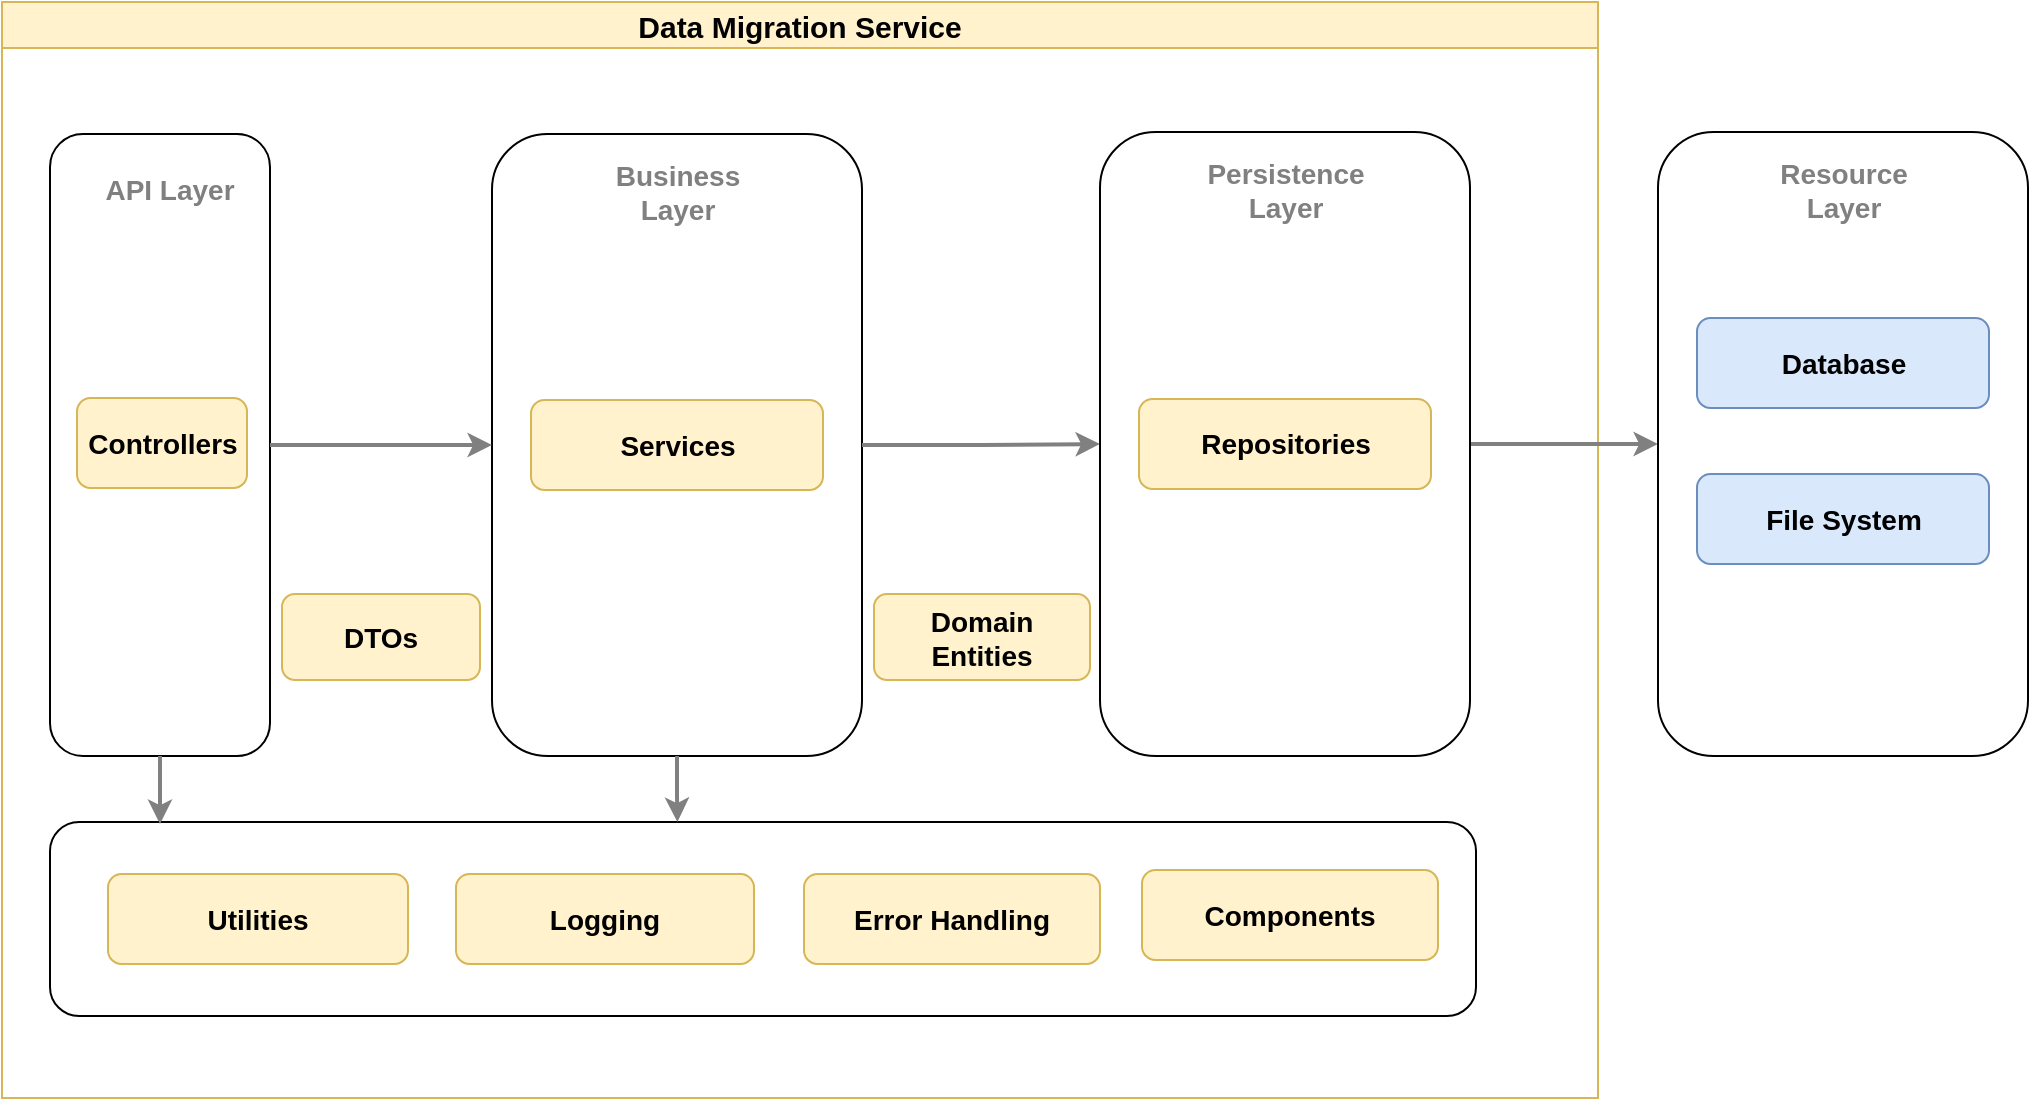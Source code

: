 <mxfile version="21.6.6" type="github" pages="19">
  <diagram id="VH4cdz3XOALXzgAGvScP" name="Data migration">
    <mxGraphModel dx="2524" dy="790" grid="0" gridSize="10" guides="1" tooltips="1" connect="1" arrows="1" fold="1" page="1" pageScale="1" pageWidth="850" pageHeight="1100" math="0" shadow="0">
      <root>
        <mxCell id="0" />
        <mxCell id="1" parent="0" />
        <mxCell id="HuezoNSiu6bBvW2sSTLh-17" value="" style="rounded=1;whiteSpace=wrap;html=1;fontSize=14;" parent="1" vertex="1">
          <mxGeometry x="-45" y="580" width="713" height="97" as="geometry" />
        </mxCell>
        <mxCell id="CqjVsKpaPRzakgKmH3oL-1" value="&lt;font style=&quot;font-size: 15px;&quot;&gt;Data Migration Service&lt;/font&gt;" style="swimlane;whiteSpace=wrap;html=1;fillColor=#fff2cc;strokeColor=#d6b656;startSize=23;" parent="1" vertex="1">
          <mxGeometry x="-69" y="170" width="798" height="548" as="geometry" />
        </mxCell>
        <mxCell id="HuezoNSiu6bBvW2sSTLh-32" value="&lt;b&gt;Components&lt;/b&gt;" style="rounded=1;whiteSpace=wrap;html=1;fontSize=14;fillColor=#fff2cc;strokeColor=#d6b656;" parent="CqjVsKpaPRzakgKmH3oL-1" vertex="1">
          <mxGeometry x="570" y="434" width="148" height="45" as="geometry" />
        </mxCell>
        <mxCell id="HuezoNSiu6bBvW2sSTLh-18" value="&lt;b&gt;Logging&lt;/b&gt;" style="rounded=1;whiteSpace=wrap;html=1;fontSize=14;fillColor=#fff2cc;strokeColor=#d6b656;" parent="CqjVsKpaPRzakgKmH3oL-1" vertex="1">
          <mxGeometry x="227" y="436" width="149" height="45" as="geometry" />
        </mxCell>
        <mxCell id="HuezoNSiu6bBvW2sSTLh-3" value="" style="rounded=1;whiteSpace=wrap;html=1;" parent="CqjVsKpaPRzakgKmH3oL-1" vertex="1">
          <mxGeometry x="245" y="66" width="185" height="311" as="geometry" />
        </mxCell>
        <mxCell id="HuezoNSiu6bBvW2sSTLh-9" value="&lt;b&gt;&lt;font color=&quot;#808080&quot; style=&quot;font-size: 14px;&quot;&gt;Business Layer&lt;/font&gt;&lt;/b&gt;" style="text;html=1;strokeColor=none;fillColor=none;align=center;verticalAlign=middle;whiteSpace=wrap;rounded=0;" parent="CqjVsKpaPRzakgKmH3oL-1" vertex="1">
          <mxGeometry x="307.5" y="80" width="60" height="30" as="geometry" />
        </mxCell>
        <mxCell id="HuezoNSiu6bBvW2sSTLh-13" value="&lt;b&gt;Services&lt;/b&gt;" style="rounded=1;whiteSpace=wrap;html=1;fontSize=14;fillColor=#fff2cc;strokeColor=#d6b656;" parent="CqjVsKpaPRzakgKmH3oL-1" vertex="1">
          <mxGeometry x="264.5" y="199" width="146" height="45" as="geometry" />
        </mxCell>
        <mxCell id="HuezoNSiu6bBvW2sSTLh-21" value="&lt;b&gt;&lt;font style=&quot;font-size: 14px;&quot;&gt;DTOs&lt;/font&gt;&lt;/b&gt;" style="rounded=1;whiteSpace=wrap;html=1;fillColor=#fff2cc;strokeColor=#d6b656;" parent="CqjVsKpaPRzakgKmH3oL-1" vertex="1">
          <mxGeometry x="140" y="296" width="99" height="43" as="geometry" />
        </mxCell>
        <mxCell id="HuezoNSiu6bBvW2sSTLh-15" value="&lt;b&gt;&lt;font style=&quot;font-size: 14px;&quot;&gt;Domain &lt;br&gt;Entities&lt;/font&gt;&lt;/b&gt;" style="rounded=1;whiteSpace=wrap;html=1;fillColor=#fff2cc;strokeColor=#d6b656;" parent="CqjVsKpaPRzakgKmH3oL-1" vertex="1">
          <mxGeometry x="436" y="296" width="108" height="43" as="geometry" />
        </mxCell>
        <mxCell id="HuezoNSiu6bBvW2sSTLh-6" value="" style="rounded=1;whiteSpace=wrap;html=1;" parent="CqjVsKpaPRzakgKmH3oL-1" vertex="1">
          <mxGeometry x="24" y="66" width="110" height="311" as="geometry" />
        </mxCell>
        <mxCell id="HuezoNSiu6bBvW2sSTLh-4" value="" style="edgeStyle=orthogonalEdgeStyle;rounded=0;orthogonalLoop=1;jettySize=auto;html=1;strokeColor=#808080;strokeWidth=2;" parent="CqjVsKpaPRzakgKmH3oL-1" source="HuezoNSiu6bBvW2sSTLh-6" target="HuezoNSiu6bBvW2sSTLh-3" edge="1">
          <mxGeometry relative="1" as="geometry" />
        </mxCell>
        <mxCell id="HuezoNSiu6bBvW2sSTLh-1" value="" style="edgeStyle=orthogonalEdgeStyle;rounded=0;orthogonalLoop=1;jettySize=auto;html=1;strokeColor=#808080;strokeWidth=2;" parent="1" source="HuezoNSiu6bBvW2sSTLh-3" target="HuezoNSiu6bBvW2sSTLh-8" edge="1">
          <mxGeometry relative="1" as="geometry" />
        </mxCell>
        <mxCell id="HuezoNSiu6bBvW2sSTLh-2" style="edgeStyle=orthogonalEdgeStyle;rounded=0;orthogonalLoop=1;jettySize=auto;html=1;strokeColor=#808080;strokeWidth=2;fontSize=14;entryX=0.44;entryY=0;entryDx=0;entryDy=0;entryPerimeter=0;" parent="1" source="HuezoNSiu6bBvW2sSTLh-3" target="HuezoNSiu6bBvW2sSTLh-17" edge="1">
          <mxGeometry relative="1" as="geometry">
            <mxPoint x="289" y="575" as="targetPoint" />
          </mxGeometry>
        </mxCell>
        <mxCell id="HuezoNSiu6bBvW2sSTLh-33" style="edgeStyle=orthogonalEdgeStyle;rounded=0;orthogonalLoop=1;jettySize=auto;html=1;strokeColor=#808080;strokeWidth=2;" parent="1" source="HuezoNSiu6bBvW2sSTLh-6" edge="1">
          <mxGeometry relative="1" as="geometry">
            <mxPoint x="10" y="581" as="targetPoint" />
          </mxGeometry>
        </mxCell>
        <mxCell id="HuezoNSiu6bBvW2sSTLh-7" value="" style="edgeStyle=orthogonalEdgeStyle;rounded=0;orthogonalLoop=1;jettySize=auto;html=1;strokeColor=#808080;strokeWidth=2;fontSize=14;entryX=0;entryY=0.5;entryDx=0;entryDy=0;" parent="1" source="HuezoNSiu6bBvW2sSTLh-8" target="HuezoNSiu6bBvW2sSTLh-23" edge="1">
          <mxGeometry relative="1" as="geometry" />
        </mxCell>
        <mxCell id="HuezoNSiu6bBvW2sSTLh-8" value="" style="rounded=1;whiteSpace=wrap;html=1;movable=1;resizable=1;rotatable=1;deletable=1;editable=1;connectable=1;" parent="1" vertex="1">
          <mxGeometry x="480" y="235" width="185" height="312" as="geometry" />
        </mxCell>
        <mxCell id="HuezoNSiu6bBvW2sSTLh-10" value="&lt;font color=&quot;#808080&quot; style=&quot;font-size: 14px;&quot;&gt;&lt;b&gt;Persistence Layer&lt;/b&gt;&lt;/font&gt;" style="text;html=1;strokeColor=none;fillColor=none;align=center;verticalAlign=middle;whiteSpace=wrap;rounded=0;movable=1;resizable=1;rotatable=1;deletable=1;editable=1;connectable=1;" parent="1" vertex="1">
          <mxGeometry x="542.5" y="249" width="60" height="30" as="geometry" />
        </mxCell>
        <mxCell id="HuezoNSiu6bBvW2sSTLh-14" value="&lt;b&gt;Controllers&lt;/b&gt;" style="rounded=1;whiteSpace=wrap;html=1;fontSize=14;fillColor=#fff2cc;strokeColor=#d6b656;" parent="1" vertex="1">
          <mxGeometry x="-31.5" y="368" width="85" height="45" as="geometry" />
        </mxCell>
        <mxCell id="HuezoNSiu6bBvW2sSTLh-16" value="&lt;b&gt;Repositories&lt;/b&gt;" style="rounded=1;whiteSpace=wrap;html=1;fontSize=14;movable=1;resizable=1;rotatable=1;deletable=1;editable=1;connectable=1;fillColor=#fff2cc;strokeColor=#d6b656;" parent="1" vertex="1">
          <mxGeometry x="499.5" y="368.5" width="146" height="45" as="geometry" />
        </mxCell>
        <mxCell id="HuezoNSiu6bBvW2sSTLh-19" value="&lt;b&gt;Error Handling&lt;/b&gt;" style="rounded=1;whiteSpace=wrap;html=1;fontSize=14;fillColor=#fff2cc;strokeColor=#d6b656;" parent="1" vertex="1">
          <mxGeometry x="332" y="606" width="148" height="45" as="geometry" />
        </mxCell>
        <mxCell id="HuezoNSiu6bBvW2sSTLh-20" value="&lt;b&gt;Utilities&lt;/b&gt;" style="rounded=1;whiteSpace=wrap;html=1;fontSize=14;fillColor=#fff2cc;strokeColor=#d6b656;" parent="1" vertex="1">
          <mxGeometry x="-16" y="606" width="150" height="45" as="geometry" />
        </mxCell>
        <mxCell id="HuezoNSiu6bBvW2sSTLh-22" value="&lt;b&gt;&lt;font color=&quot;#808080&quot; style=&quot;font-size: 14px;&quot;&gt;API Layer&lt;/font&gt;&lt;/b&gt;" style="text;html=1;strokeColor=none;fillColor=none;align=center;verticalAlign=middle;whiteSpace=wrap;rounded=0;" parent="1" vertex="1">
          <mxGeometry x="-20" y="249" width="70" height="30" as="geometry" />
        </mxCell>
        <mxCell id="HuezoNSiu6bBvW2sSTLh-23" value="" style="rounded=1;whiteSpace=wrap;html=1;movable=1;resizable=1;rotatable=1;deletable=1;editable=1;connectable=1;" parent="1" vertex="1">
          <mxGeometry x="759" y="235" width="185" height="312" as="geometry" />
        </mxCell>
        <mxCell id="HuezoNSiu6bBvW2sSTLh-24" value="&lt;b&gt;Database&lt;/b&gt;" style="rounded=1;whiteSpace=wrap;html=1;fontSize=14;movable=1;resizable=1;rotatable=1;deletable=1;editable=1;connectable=1;fillColor=#dae8fc;strokeColor=#6c8ebf;" parent="1" vertex="1">
          <mxGeometry x="778.5" y="328" width="146" height="45" as="geometry" />
        </mxCell>
        <mxCell id="HuezoNSiu6bBvW2sSTLh-25" value="&lt;b&gt;File System&lt;/b&gt;" style="rounded=1;whiteSpace=wrap;html=1;fontSize=14;movable=1;resizable=1;rotatable=1;deletable=1;editable=1;connectable=1;fillColor=#dae8fc;strokeColor=#6c8ebf;" parent="1" vertex="1">
          <mxGeometry x="778.5" y="406" width="146" height="45" as="geometry" />
        </mxCell>
        <mxCell id="HuezoNSiu6bBvW2sSTLh-26" value="&lt;font color=&quot;#808080&quot; style=&quot;font-size: 14px;&quot;&gt;&lt;b&gt;Resource Layer&lt;/b&gt;&lt;/font&gt;" style="text;html=1;strokeColor=none;fillColor=none;align=center;verticalAlign=middle;whiteSpace=wrap;rounded=0;movable=1;resizable=1;rotatable=1;deletable=1;editable=1;connectable=1;" parent="1" vertex="1">
          <mxGeometry x="821.5" y="249" width="60" height="30" as="geometry" />
        </mxCell>
      </root>
    </mxGraphModel>
  </diagram>
  <diagram name="Low level Data migration" id="JInTctpa4lT0c9U_pSoC">
    <mxGraphModel dx="1674" dy="790" grid="0" gridSize="10" guides="1" tooltips="1" connect="1" arrows="1" fold="1" page="1" pageScale="1" pageWidth="850" pageHeight="1100" math="0" shadow="0">
      <root>
        <mxCell id="oKC61V8YWz7aIsDfYytF-0" />
        <mxCell id="oKC61V8YWz7aIsDfYytF-1" parent="oKC61V8YWz7aIsDfYytF-0" />
        <mxCell id="oN_3MYP0G9-ZLFkymLSV-6" style="edgeStyle=orthogonalEdgeStyle;rounded=0;orthogonalLoop=1;jettySize=auto;html=1;" parent="oKC61V8YWz7aIsDfYytF-1" source="oN_3MYP0G9-ZLFkymLSV-1" target="oN_3MYP0G9-ZLFkymLSV-2" edge="1">
          <mxGeometry relative="1" as="geometry" />
        </mxCell>
        <mxCell id="oN_3MYP0G9-ZLFkymLSV-1" value="&lt;b&gt;ConfigurationFileController&lt;/b&gt;" style="rounded=1;whiteSpace=wrap;html=1;fillColor=#fff2cc;strokeColor=#d6b656;" parent="oKC61V8YWz7aIsDfYytF-1" vertex="1">
          <mxGeometry x="101" y="224" width="162" height="60" as="geometry" />
        </mxCell>
        <mxCell id="oN_3MYP0G9-ZLFkymLSV-7" style="edgeStyle=orthogonalEdgeStyle;rounded=0;orthogonalLoop=1;jettySize=auto;html=1;entryX=0;entryY=0.5;entryDx=0;entryDy=0;" parent="oKC61V8YWz7aIsDfYytF-1" source="oN_3MYP0G9-ZLFkymLSV-2" target="oN_3MYP0G9-ZLFkymLSV-4" edge="1">
          <mxGeometry relative="1" as="geometry" />
        </mxCell>
        <mxCell id="oN_3MYP0G9-ZLFkymLSV-2" value="&lt;b&gt;FileRawDataService&lt;/b&gt;" style="rounded=1;whiteSpace=wrap;html=1;fillColor=#fff2cc;strokeColor=#d6b656;" parent="oKC61V8YWz7aIsDfYytF-1" vertex="1">
          <mxGeometry x="334" y="224" width="162" height="60" as="geometry" />
        </mxCell>
        <mxCell id="oN_3MYP0G9-ZLFkymLSV-5" style="edgeStyle=orthogonalEdgeStyle;rounded=0;orthogonalLoop=1;jettySize=auto;html=1;" parent="oKC61V8YWz7aIsDfYytF-1" source="oN_3MYP0G9-ZLFkymLSV-3" target="oN_3MYP0G9-ZLFkymLSV-1" edge="1">
          <mxGeometry relative="1" as="geometry" />
        </mxCell>
        <mxCell id="oN_3MYP0G9-ZLFkymLSV-3" value="" style="ellipse;whiteSpace=wrap;html=1;aspect=fixed;fillColor=#fff2cc;strokeColor=#d6b656;" parent="oKC61V8YWz7aIsDfYytF-1" vertex="1">
          <mxGeometry x="12" y="237.5" width="33" height="33" as="geometry" />
        </mxCell>
        <mxCell id="oN_3MYP0G9-ZLFkymLSV-4" value="&lt;b&gt;FileSystemRepository&lt;/b&gt;" style="rounded=1;whiteSpace=wrap;html=1;fillColor=#fff2cc;strokeColor=#d6b656;" parent="oKC61V8YWz7aIsDfYytF-1" vertex="1">
          <mxGeometry x="567" y="224" width="162" height="60" as="geometry" />
        </mxCell>
        <mxCell id="oN_3MYP0G9-ZLFkymLSV-8" value="&lt;b&gt;FileSystemRepository&lt;/b&gt;" style="rounded=1;whiteSpace=wrap;html=1;fillColor=#fff2cc;strokeColor=#d6b656;" parent="oKC61V8YWz7aIsDfYytF-1" vertex="1">
          <mxGeometry x="567" y="224" width="162" height="60" as="geometry" />
        </mxCell>
        <mxCell id="oN_3MYP0G9-ZLFkymLSV-19" style="edgeStyle=orthogonalEdgeStyle;rounded=0;orthogonalLoop=1;jettySize=auto;html=1;entryX=0;entryY=0.5;entryDx=0;entryDy=0;" parent="oKC61V8YWz7aIsDfYytF-1" source="oN_3MYP0G9-ZLFkymLSV-9" target="oN_3MYP0G9-ZLFkymLSV-17" edge="1">
          <mxGeometry relative="1" as="geometry">
            <Array as="points">
              <mxPoint x="415" y="343" />
            </Array>
          </mxGeometry>
        </mxCell>
        <mxCell id="oN_3MYP0G9-ZLFkymLSV-9" value="&lt;b&gt;FileRawDataService&lt;/b&gt;" style="rounded=1;whiteSpace=wrap;html=1;fillColor=#fff2cc;strokeColor=#d6b656;" parent="oKC61V8YWz7aIsDfYytF-1" vertex="1">
          <mxGeometry x="334" y="224" width="162" height="60" as="geometry" />
        </mxCell>
        <mxCell id="oN_3MYP0G9-ZLFkymLSV-10" value="" style="ellipse;whiteSpace=wrap;html=1;aspect=fixed;fillColor=#fff2cc;strokeColor=#d6b656;" parent="oKC61V8YWz7aIsDfYytF-1" vertex="1">
          <mxGeometry x="12" y="237.5" width="33" height="33" as="geometry" />
        </mxCell>
        <mxCell id="oN_3MYP0G9-ZLFkymLSV-11" value="&lt;b&gt;ConfigurationFileController&lt;/b&gt;" style="rounded=1;whiteSpace=wrap;html=1;fillColor=#fff2cc;strokeColor=#d6b656;" parent="oKC61V8YWz7aIsDfYytF-1" vertex="1">
          <mxGeometry x="101" y="224" width="162" height="60" as="geometry" />
        </mxCell>
        <mxCell id="oN_3MYP0G9-ZLFkymLSV-12" value="" style="ellipse;whiteSpace=wrap;html=1;aspect=fixed;fillColor=#fff2cc;strokeColor=#d6b656;" parent="oKC61V8YWz7aIsDfYytF-1" vertex="1">
          <mxGeometry x="12" y="237.5" width="33" height="33" as="geometry" />
        </mxCell>
        <mxCell id="oN_3MYP0G9-ZLFkymLSV-16" style="edgeStyle=orthogonalEdgeStyle;rounded=0;orthogonalLoop=1;jettySize=auto;html=1;entryX=0;entryY=0.5;entryDx=0;entryDy=0;exitX=1;exitY=0.5;exitDx=0;exitDy=0;" parent="oKC61V8YWz7aIsDfYytF-1" source="oN_3MYP0G9-ZLFkymLSV-24" target="oN_3MYP0G9-ZLFkymLSV-15" edge="1">
          <mxGeometry relative="1" as="geometry">
            <Array as="points">
              <mxPoint x="255" y="584" />
              <mxPoint x="255" y="584" />
            </Array>
          </mxGeometry>
        </mxCell>
        <mxCell id="oN_3MYP0G9-ZLFkymLSV-13" value="&lt;b&gt;ConfigurationFileController&lt;/b&gt;" style="rounded=1;whiteSpace=wrap;html=1;fillColor=#fff2cc;strokeColor=#d6b656;" parent="oKC61V8YWz7aIsDfYytF-1" vertex="1">
          <mxGeometry x="101" y="224" width="162" height="60" as="geometry" />
        </mxCell>
        <mxCell id="oN_3MYP0G9-ZLFkymLSV-22" style="edgeStyle=orthogonalEdgeStyle;rounded=0;orthogonalLoop=1;jettySize=auto;html=1;" parent="oKC61V8YWz7aIsDfYytF-1" source="oN_3MYP0G9-ZLFkymLSV-15" target="oN_3MYP0G9-ZLFkymLSV-21" edge="1">
          <mxGeometry relative="1" as="geometry" />
        </mxCell>
        <mxCell id="oN_3MYP0G9-ZLFkymLSV-26" style="edgeStyle=orthogonalEdgeStyle;rounded=0;orthogonalLoop=1;jettySize=auto;html=1;entryX=0;entryY=0.5;entryDx=0;entryDy=0;" parent="oKC61V8YWz7aIsDfYytF-1" source="oN_3MYP0G9-ZLFkymLSV-15" target="oN_3MYP0G9-ZLFkymLSV-25" edge="1">
          <mxGeometry relative="1" as="geometry">
            <Array as="points">
              <mxPoint x="418" y="490" />
            </Array>
          </mxGeometry>
        </mxCell>
        <mxCell id="oN_3MYP0G9-ZLFkymLSV-15" value="&lt;b&gt;DataProcessingService&lt;/b&gt;" style="rounded=1;whiteSpace=wrap;html=1;fillColor=#fff2cc;strokeColor=#d6b656;" parent="oKC61V8YWz7aIsDfYytF-1" vertex="1">
          <mxGeometry x="337" y="554" width="162" height="60" as="geometry" />
        </mxCell>
        <mxCell id="oN_3MYP0G9-ZLFkymLSV-17" value="&lt;b&gt;FileMetadataRepository&lt;/b&gt;" style="rounded=1;whiteSpace=wrap;html=1;fillColor=#fff2cc;strokeColor=#d6b656;" parent="oKC61V8YWz7aIsDfYytF-1" vertex="1">
          <mxGeometry x="567" y="313" width="162" height="60" as="geometry" />
        </mxCell>
        <mxCell id="oN_3MYP0G9-ZLFkymLSV-21" value="&lt;b&gt;FileRawDataRepository&lt;/b&gt;" style="rounded=1;whiteSpace=wrap;html=1;fillColor=#fff2cc;strokeColor=#d6b656;" parent="oKC61V8YWz7aIsDfYytF-1" vertex="1">
          <mxGeometry x="566" y="554" width="162" height="60" as="geometry" />
        </mxCell>
        <mxCell id="oN_3MYP0G9-ZLFkymLSV-24" value="&lt;b&gt;ConfigurationFileController&lt;/b&gt;" style="rounded=1;whiteSpace=wrap;html=1;fillColor=#fff2cc;strokeColor=#d6b656;" parent="oKC61V8YWz7aIsDfYytF-1" vertex="1">
          <mxGeometry x="102" y="554" width="162" height="60" as="geometry" />
        </mxCell>
        <mxCell id="oN_3MYP0G9-ZLFkymLSV-25" value="&lt;b&gt;FileMetadataRepository&lt;/b&gt;" style="rounded=1;whiteSpace=wrap;html=1;fillColor=#fff2cc;strokeColor=#d6b656;" parent="oKC61V8YWz7aIsDfYytF-1" vertex="1">
          <mxGeometry x="566" y="460" width="162" height="60" as="geometry" />
        </mxCell>
      </root>
    </mxGraphModel>
  </diagram>
  <diagram name="Copy of Low level Data migration" id="LDSeWEgcnOvg7cX0MR2d">
    <mxGraphModel dx="1674" dy="790" grid="0" gridSize="10" guides="1" tooltips="1" connect="1" arrows="1" fold="1" page="1" pageScale="1" pageWidth="850" pageHeight="1100" math="0" shadow="0">
      <root>
        <mxCell id="e-rqZguva2JM9Yaxtckg-0" />
        <mxCell id="e-rqZguva2JM9Yaxtckg-1" parent="e-rqZguva2JM9Yaxtckg-0" />
        <mxCell id="RajvWtZGuF3EZfMx_QJI-4" style="edgeStyle=orthogonalEdgeStyle;rounded=0;orthogonalLoop=1;jettySize=auto;html=1;fillColor=#dae8fc;strokeColor=#808080;" parent="e-rqZguva2JM9Yaxtckg-1" source="rUNt1LAf8F74mjEDy19L-0" target="rUNt1LAf8F74mjEDy19L-1" edge="1">
          <mxGeometry relative="1" as="geometry" />
        </mxCell>
        <mxCell id="rUNt1LAf8F74mjEDy19L-0" value="Receive file" style="rounded=1;whiteSpace=wrap;html=1;fillColor=#dae8fc;strokeColor=#6c8ebf;" parent="e-rqZguva2JM9Yaxtckg-1" vertex="1">
          <mxGeometry x="111" y="248" width="120" height="60" as="geometry" />
        </mxCell>
        <mxCell id="RajvWtZGuF3EZfMx_QJI-9" style="edgeStyle=orthogonalEdgeStyle;rounded=0;orthogonalLoop=1;jettySize=auto;html=1;fillColor=#dae8fc;strokeColor=#808080;" parent="e-rqZguva2JM9Yaxtckg-1" source="rUNt1LAf8F74mjEDy19L-1" target="RajvWtZGuF3EZfMx_QJI-8" edge="1">
          <mxGeometry relative="1" as="geometry" />
        </mxCell>
        <mxCell id="rUNt1LAf8F74mjEDy19L-1" value="Validate file extension" style="whiteSpace=wrap;html=1;rounded=1;fillColor=#dae8fc;strokeColor=#6c8ebf;" parent="e-rqZguva2JM9Yaxtckg-1" vertex="1">
          <mxGeometry x="111" y="341" width="120" height="60" as="geometry" />
        </mxCell>
        <mxCell id="RajvWtZGuF3EZfMx_QJI-56" style="edgeStyle=orthogonalEdgeStyle;rounded=0;orthogonalLoop=1;jettySize=auto;html=1;entryX=0.5;entryY=0;entryDx=0;entryDy=0;" parent="e-rqZguva2JM9Yaxtckg-1" source="RajvWtZGuF3EZfMx_QJI-0" target="rUNt1LAf8F74mjEDy19L-0" edge="1">
          <mxGeometry relative="1" as="geometry" />
        </mxCell>
        <mxCell id="RajvWtZGuF3EZfMx_QJI-0" value="" style="ellipse;whiteSpace=wrap;html=1;aspect=fixed;fillColor=#fff2cc;strokeColor=#d6b656;" parent="e-rqZguva2JM9Yaxtckg-1" vertex="1">
          <mxGeometry x="154.5" y="179" width="33" height="33" as="geometry" />
        </mxCell>
        <mxCell id="RajvWtZGuF3EZfMx_QJI-32" style="edgeStyle=orthogonalEdgeStyle;rounded=0;orthogonalLoop=1;jettySize=auto;html=1;entryX=0.5;entryY=0;entryDx=0;entryDy=0;fillColor=#dae8fc;strokeColor=#808080;" parent="e-rqZguva2JM9Yaxtckg-1" source="RajvWtZGuF3EZfMx_QJI-1" target="RajvWtZGuF3EZfMx_QJI-12" edge="1">
          <mxGeometry relative="1" as="geometry" />
        </mxCell>
        <mxCell id="RajvWtZGuF3EZfMx_QJI-1" value="Validate file size" style="whiteSpace=wrap;html=1;rounded=1;fillColor=#dae8fc;strokeColor=#6c8ebf;" parent="e-rqZguva2JM9Yaxtckg-1" vertex="1">
          <mxGeometry x="111" y="520" width="120" height="60" as="geometry" />
        </mxCell>
        <mxCell id="RajvWtZGuF3EZfMx_QJI-57" style="edgeStyle=orthogonalEdgeStyle;rounded=0;orthogonalLoop=1;jettySize=auto;html=1;fillColor=#dae8fc;strokeColor=#808080;" parent="e-rqZguva2JM9Yaxtckg-1" source="RajvWtZGuF3EZfMx_QJI-2" target="RajvWtZGuF3EZfMx_QJI-14" edge="1">
          <mxGeometry relative="1" as="geometry" />
        </mxCell>
        <mxCell id="RajvWtZGuF3EZfMx_QJI-2" value="Validate line amount" style="whiteSpace=wrap;html=1;rounded=1;fillColor=#dae8fc;strokeColor=#6c8ebf;" parent="e-rqZguva2JM9Yaxtckg-1" vertex="1">
          <mxGeometry x="111" y="873" width="120" height="60" as="geometry" />
        </mxCell>
        <mxCell id="RajvWtZGuF3EZfMx_QJI-34" style="edgeStyle=orthogonalEdgeStyle;rounded=0;orthogonalLoop=1;jettySize=auto;html=1;fillColor=#dae8fc;strokeColor=#808080;" parent="e-rqZguva2JM9Yaxtckg-1" source="RajvWtZGuF3EZfMx_QJI-3" target="RajvWtZGuF3EZfMx_QJI-13" edge="1">
          <mxGeometry relative="1" as="geometry" />
        </mxCell>
        <mxCell id="RajvWtZGuF3EZfMx_QJI-3" value="Validate file format" style="whiteSpace=wrap;html=1;rounded=1;fillColor=#dae8fc;strokeColor=#6c8ebf;" parent="e-rqZguva2JM9Yaxtckg-1" vertex="1">
          <mxGeometry x="111" y="701" width="120" height="60" as="geometry" />
        </mxCell>
        <mxCell id="RajvWtZGuF3EZfMx_QJI-20" style="edgeStyle=orthogonalEdgeStyle;rounded=0;orthogonalLoop=1;jettySize=auto;html=1;entryX=0.5;entryY=0;entryDx=0;entryDy=0;strokeColor=#808080;" parent="e-rqZguva2JM9Yaxtckg-1" source="RajvWtZGuF3EZfMx_QJI-8" target="RajvWtZGuF3EZfMx_QJI-17" edge="1">
          <mxGeometry relative="1" as="geometry" />
        </mxCell>
        <mxCell id="RajvWtZGuF3EZfMx_QJI-59" value="No" style="edgeLabel;html=1;align=center;verticalAlign=middle;resizable=0;points=[];fontColor=#808080;" parent="RajvWtZGuF3EZfMx_QJI-20" vertex="1" connectable="0">
          <mxGeometry x="-0.515" relative="1" as="geometry">
            <mxPoint x="22" as="offset" />
          </mxGeometry>
        </mxCell>
        <mxCell id="RajvWtZGuF3EZfMx_QJI-31" style="edgeStyle=orthogonalEdgeStyle;rounded=0;orthogonalLoop=1;jettySize=auto;html=1;entryX=0.5;entryY=0;entryDx=0;entryDy=0;fillColor=#dae8fc;strokeColor=#808080;" parent="e-rqZguva2JM9Yaxtckg-1" source="RajvWtZGuF3EZfMx_QJI-8" target="RajvWtZGuF3EZfMx_QJI-1" edge="1">
          <mxGeometry relative="1" as="geometry" />
        </mxCell>
        <mxCell id="RajvWtZGuF3EZfMx_QJI-8" value="isValid?" style="rhombus;whiteSpace=wrap;html=1;fillColor=#fff2cc;strokeColor=#d6b656;" parent="e-rqZguva2JM9Yaxtckg-1" vertex="1">
          <mxGeometry x="137.5" y="423" width="67" height="64" as="geometry" />
        </mxCell>
        <mxCell id="RajvWtZGuF3EZfMx_QJI-21" style="edgeStyle=orthogonalEdgeStyle;rounded=0;orthogonalLoop=1;jettySize=auto;html=1;entryX=0.25;entryY=1;entryDx=0;entryDy=0;strokeColor=#808080;" parent="e-rqZguva2JM9Yaxtckg-1" source="RajvWtZGuF3EZfMx_QJI-12" target="RajvWtZGuF3EZfMx_QJI-17" edge="1">
          <mxGeometry relative="1" as="geometry" />
        </mxCell>
        <mxCell id="RajvWtZGuF3EZfMx_QJI-33" style="edgeStyle=orthogonalEdgeStyle;rounded=0;orthogonalLoop=1;jettySize=auto;html=1;entryX=0.5;entryY=0;entryDx=0;entryDy=0;fillColor=#dae8fc;strokeColor=#808080;" parent="e-rqZguva2JM9Yaxtckg-1" source="RajvWtZGuF3EZfMx_QJI-12" target="RajvWtZGuF3EZfMx_QJI-3" edge="1">
          <mxGeometry relative="1" as="geometry" />
        </mxCell>
        <mxCell id="RajvWtZGuF3EZfMx_QJI-12" value="isValid?" style="rhombus;whiteSpace=wrap;html=1;fillColor=#fff2cc;strokeColor=#d6b656;" parent="e-rqZguva2JM9Yaxtckg-1" vertex="1">
          <mxGeometry x="137.5" y="614" width="67" height="64" as="geometry" />
        </mxCell>
        <mxCell id="RajvWtZGuF3EZfMx_QJI-22" style="edgeStyle=orthogonalEdgeStyle;rounded=0;orthogonalLoop=1;jettySize=auto;html=1;strokeColor=#808080;" parent="e-rqZguva2JM9Yaxtckg-1" source="RajvWtZGuF3EZfMx_QJI-13" target="RajvWtZGuF3EZfMx_QJI-17" edge="1">
          <mxGeometry relative="1" as="geometry" />
        </mxCell>
        <mxCell id="RajvWtZGuF3EZfMx_QJI-35" style="edgeStyle=orthogonalEdgeStyle;rounded=0;orthogonalLoop=1;jettySize=auto;html=1;fillColor=#dae8fc;strokeColor=#808080;" parent="e-rqZguva2JM9Yaxtckg-1" source="RajvWtZGuF3EZfMx_QJI-13" target="RajvWtZGuF3EZfMx_QJI-2" edge="1">
          <mxGeometry relative="1" as="geometry" />
        </mxCell>
        <mxCell id="RajvWtZGuF3EZfMx_QJI-13" value="isValid?" style="rhombus;whiteSpace=wrap;html=1;fillColor=#fff2cc;strokeColor=#d6b656;" parent="e-rqZguva2JM9Yaxtckg-1" vertex="1">
          <mxGeometry x="137.5" y="785" width="67" height="64" as="geometry" />
        </mxCell>
        <mxCell id="RajvWtZGuF3EZfMx_QJI-23" style="edgeStyle=orthogonalEdgeStyle;rounded=0;orthogonalLoop=1;jettySize=auto;html=1;entryX=0.75;entryY=1;entryDx=0;entryDy=0;strokeColor=#808080;" parent="e-rqZguva2JM9Yaxtckg-1" source="RajvWtZGuF3EZfMx_QJI-14" target="RajvWtZGuF3EZfMx_QJI-17" edge="1">
          <mxGeometry relative="1" as="geometry" />
        </mxCell>
        <mxCell id="RajvWtZGuF3EZfMx_QJI-67" style="edgeStyle=orthogonalEdgeStyle;rounded=0;orthogonalLoop=1;jettySize=auto;html=1;strokeColor=#808080;fontColor=#808080;" parent="e-rqZguva2JM9Yaxtckg-1" source="RajvWtZGuF3EZfMx_QJI-14" target="RajvWtZGuF3EZfMx_QJI-65" edge="1">
          <mxGeometry relative="1" as="geometry" />
        </mxCell>
        <mxCell id="RajvWtZGuF3EZfMx_QJI-14" value="isValid?" style="rhombus;whiteSpace=wrap;html=1;fillColor=#fff2cc;strokeColor=#d6b656;" parent="e-rqZguva2JM9Yaxtckg-1" vertex="1">
          <mxGeometry x="137.5" y="963" width="67" height="64" as="geometry" />
        </mxCell>
        <mxCell id="RajvWtZGuF3EZfMx_QJI-76" style="edgeStyle=orthogonalEdgeStyle;rounded=0;orthogonalLoop=1;jettySize=auto;html=1;entryX=0;entryY=0.5;entryDx=0;entryDy=0;strokeColor=#808080;fontColor=#808080;" parent="e-rqZguva2JM9Yaxtckg-1" source="RajvWtZGuF3EZfMx_QJI-17" target="RajvWtZGuF3EZfMx_QJI-72" edge="1">
          <mxGeometry relative="1" as="geometry" />
        </mxCell>
        <mxCell id="RajvWtZGuF3EZfMx_QJI-17" value="Throw invalid file exception" style="whiteSpace=wrap;html=1;rounded=1;fillColor=#f8cecc;strokeColor=#b85450;" parent="e-rqZguva2JM9Yaxtckg-1" vertex="1">
          <mxGeometry x="291" y="520" width="120" height="60" as="geometry" />
        </mxCell>
        <mxCell id="RajvWtZGuF3EZfMx_QJI-69" style="edgeStyle=orthogonalEdgeStyle;rounded=0;orthogonalLoop=1;jettySize=auto;html=1;entryX=0.5;entryY=0;entryDx=0;entryDy=0;strokeColor=#808080;fontColor=#808080;" parent="e-rqZguva2JM9Yaxtckg-1" source="RajvWtZGuF3EZfMx_QJI-65" target="RajvWtZGuF3EZfMx_QJI-66" edge="1">
          <mxGeometry relative="1" as="geometry" />
        </mxCell>
        <mxCell id="RajvWtZGuF3EZfMx_QJI-65" value="Insert metadata" style="whiteSpace=wrap;html=1;rounded=1;fillColor=#dae8fc;strokeColor=#6c8ebf;" parent="e-rqZguva2JM9Yaxtckg-1" vertex="1">
          <mxGeometry x="111" y="1057" width="120" height="60" as="geometry" />
        </mxCell>
        <mxCell id="RajvWtZGuF3EZfMx_QJI-71" style="edgeStyle=orthogonalEdgeStyle;rounded=0;orthogonalLoop=1;jettySize=auto;html=1;strokeColor=#808080;fontColor=#808080;entryX=0.5;entryY=1;entryDx=0;entryDy=0;" parent="e-rqZguva2JM9Yaxtckg-1" source="RajvWtZGuF3EZfMx_QJI-66" target="RajvWtZGuF3EZfMx_QJI-72" edge="1">
          <mxGeometry relative="1" as="geometry">
            <mxPoint x="484.059" y="960" as="targetPoint" />
          </mxGeometry>
        </mxCell>
        <mxCell id="RajvWtZGuF3EZfMx_QJI-66" value="Persist uploading file to filesytem" style="whiteSpace=wrap;html=1;rounded=1;fillColor=#dae8fc;strokeColor=#6c8ebf;" parent="e-rqZguva2JM9Yaxtckg-1" vertex="1">
          <mxGeometry x="111" y="1164" width="120" height="60" as="geometry" />
        </mxCell>
        <mxCell id="RajvWtZGuF3EZfMx_QJI-72" value="" style="ellipse;html=1;shape=endState;fillColor=#fff2cc;strokeColor=#d6b656;" parent="e-rqZguva2JM9Yaxtckg-1" vertex="1">
          <mxGeometry x="471" y="535" width="30" height="30" as="geometry" />
        </mxCell>
      </root>
    </mxGraphModel>
  </diagram>
  <diagram id="BSmmxB9XagOKgLu3_U-_" name="Problem">
    <mxGraphModel dx="2524" dy="790" grid="0" gridSize="10" guides="1" tooltips="1" connect="1" arrows="1" fold="1" page="1" pageScale="1" pageWidth="850" pageHeight="1100" math="0" shadow="0">
      <root>
        <mxCell id="0" />
        <mxCell id="1" parent="0" />
        <mxCell id="f0I6HTxJ2aiZMTKFPbjw-1" value="&lt;b&gt;:Database&lt;/b&gt;" style="shape=umlLifeline;perimeter=lifelinePerimeter;whiteSpace=wrap;html=1;container=1;collapsible=0;recursiveResize=0;outlineConnect=0;strokeWidth=2;" parent="1" vertex="1">
          <mxGeometry x="577" y="70" width="100" height="450" as="geometry" />
        </mxCell>
        <mxCell id="nw-sr7UqMMYIFU0lqVoA-19" value="" style="html=1;points=[];perimeter=orthogonalPerimeter;strokeWidth=2;" parent="f0I6HTxJ2aiZMTKFPbjw-1" vertex="1">
          <mxGeometry x="29" y="85" width="10" height="21" as="geometry" />
        </mxCell>
        <mxCell id="f0I6HTxJ2aiZMTKFPbjw-9" value="&lt;b&gt;:User 1&lt;/b&gt;" style="shape=umlLifeline;perimeter=lifelinePerimeter;whiteSpace=wrap;html=1;container=1;collapsible=0;recursiveResize=0;outlineConnect=0;strokeWidth=2;" parent="1" vertex="1">
          <mxGeometry x="76" y="70" width="100" height="455" as="geometry" />
        </mxCell>
        <mxCell id="nw-sr7UqMMYIFU0lqVoA-16" value="&lt;b&gt;UPDATE&lt;/b&gt;" style="html=1;verticalAlign=bottom;endArrow=block;rounded=0;strokeWidth=2;strokeColor=#FF0000;" parent="f0I6HTxJ2aiZMTKFPbjw-9" target="f0I6HTxJ2aiZMTKFPbjw-1" edge="1">
          <mxGeometry x="-0.587" y="3" width="80" relative="1" as="geometry">
            <mxPoint x="51" y="353" as="sourcePoint" />
            <mxPoint x="131" y="353" as="targetPoint" />
            <mxPoint as="offset" />
          </mxGeometry>
        </mxCell>
        <mxCell id="f0I6HTxJ2aiZMTKFPbjw-12" value="&lt;b&gt;:User 2&lt;/b&gt;" style="shape=umlLifeline;perimeter=lifelinePerimeter;whiteSpace=wrap;html=1;container=1;collapsible=0;recursiveResize=0;outlineConnect=0;strokeWidth=2;" parent="1" vertex="1">
          <mxGeometry x="325" y="70" width="100" height="454" as="geometry" />
        </mxCell>
        <mxCell id="nw-sr7UqMMYIFU0lqVoA-13" value="&lt;b&gt;UPDATE&lt;/b&gt;" style="html=1;verticalAlign=bottom;endArrow=block;rounded=0;strokeWidth=2;strokeColor=#808080;" parent="f0I6HTxJ2aiZMTKFPbjw-12" target="f0I6HTxJ2aiZMTKFPbjw-1" edge="1">
          <mxGeometry width="80" relative="1" as="geometry">
            <mxPoint x="50" y="265" as="sourcePoint" />
            <mxPoint x="130" y="265" as="targetPoint" />
          </mxGeometry>
        </mxCell>
        <mxCell id="nw-sr7UqMMYIFU0lqVoA-4" value="&lt;b&gt;SELECT&amp;nbsp;&lt;/b&gt;" style="html=1;verticalAlign=bottom;endArrow=block;rounded=0;strokeWidth=2;strokeColor=#808080;" parent="1" target="f0I6HTxJ2aiZMTKFPbjw-1" edge="1">
          <mxGeometry x="-0.645" y="3" width="80" relative="1" as="geometry">
            <mxPoint x="125" y="148" as="sourcePoint" />
            <mxPoint x="205" y="148" as="targetPoint" />
            <mxPoint as="offset" />
          </mxGeometry>
        </mxCell>
        <mxCell id="nw-sr7UqMMYIFU0lqVoA-5" value="&lt;b&gt;ACCOUNT&lt;/b&gt;&lt;br&gt;&lt;b&gt;id:&amp;nbsp;&lt;/b&gt;48e5b762-5861-11ed-9b6a-0242ac120002&lt;br&gt;&lt;b&gt;balance: &lt;/b&gt;1000" style="shape=note;whiteSpace=wrap;html=1;backgroundOutline=1;darkOpacity=0.05;strokeWidth=2;size=18;align=left;fillColor=#dae8fc;strokeColor=#6c8ebf;" parent="1" vertex="1">
          <mxGeometry x="-47" y="121" width="152" height="70" as="geometry" />
        </mxCell>
        <mxCell id="nw-sr7UqMMYIFU0lqVoA-8" value="&lt;b&gt;ACCOUNT&lt;/b&gt;&lt;br&gt;&lt;b&gt;id:&amp;nbsp;&lt;/b&gt;48e5b762-5861-11ed-9b6a-0242ac120002&lt;br&gt;&lt;b&gt;balance: &lt;/b&gt;1000" style="shape=note;whiteSpace=wrap;html=1;backgroundOutline=1;darkOpacity=0.05;strokeWidth=2;size=18;align=left;fillColor=#fff2cc;strokeColor=#d6b656;" parent="1" vertex="1">
          <mxGeometry x="651" y="147" width="152" height="70" as="geometry" />
        </mxCell>
        <mxCell id="nw-sr7UqMMYIFU0lqVoA-9" value="&lt;b&gt;ACCOUNT&lt;/b&gt;&lt;br&gt;&lt;b&gt;id:&amp;nbsp;&lt;/b&gt;48e5b762-5861-11ed-9b6a-0242ac120002&lt;br&gt;&lt;b&gt;balance: &lt;/b&gt;1000" style="shape=note;whiteSpace=wrap;html=1;backgroundOutline=1;darkOpacity=0.05;strokeWidth=2;size=18;align=left;fillColor=#d5e8d4;strokeColor=#82b366;" parent="1" vertex="1">
          <mxGeometry x="200" y="172" width="152" height="70" as="geometry" />
        </mxCell>
        <mxCell id="nw-sr7UqMMYIFU0lqVoA-10" value="&lt;b&gt;SELECT&lt;/b&gt;" style="html=1;verticalAlign=bottom;endArrow=block;rounded=0;strokeWidth=2;strokeColor=#808080;" parent="1" edge="1">
          <mxGeometry width="80" relative="1" as="geometry">
            <mxPoint x="375" y="215" as="sourcePoint" />
            <mxPoint x="626.0" y="215" as="targetPoint" />
          </mxGeometry>
        </mxCell>
        <mxCell id="nw-sr7UqMMYIFU0lqVoA-11" value="&lt;b&gt;ACCOUNT&lt;/b&gt;&lt;br&gt;&lt;b&gt;id:&amp;nbsp;&lt;/b&gt;48e5b762-5861-11ed-9b6a-0242ac120002&lt;br&gt;&lt;b&gt;balance: &lt;/b&gt;0" style="shape=note;whiteSpace=wrap;html=1;backgroundOutline=1;darkOpacity=0.05;strokeWidth=2;size=18;align=left;fillColor=#d5e8d4;strokeColor=#82b366;" parent="1" vertex="1">
          <mxGeometry x="200" y="298" width="152" height="70" as="geometry" />
        </mxCell>
        <mxCell id="nw-sr7UqMMYIFU0lqVoA-14" value="&lt;b&gt;ACCOUNT&lt;/b&gt;&lt;br&gt;&lt;b&gt;id:&amp;nbsp;&lt;/b&gt;48e5b762-5861-11ed-9b6a-0242ac120002&lt;br&gt;&lt;b&gt;balance: &lt;/b&gt;0" style="shape=note;whiteSpace=wrap;html=1;backgroundOutline=1;darkOpacity=0.05;strokeWidth=2;size=18;align=left;fillColor=#fff2cc;strokeColor=#d6b656;" parent="1" vertex="1">
          <mxGeometry x="651" y="293" width="152" height="70" as="geometry" />
        </mxCell>
        <mxCell id="nw-sr7UqMMYIFU0lqVoA-17" value="&lt;b&gt;ACCOUNT&lt;/b&gt;&lt;br&gt;&lt;b&gt;id:&amp;nbsp;&lt;/b&gt;48e5b762-5861-11ed-9b6a-0242ac120002&lt;br&gt;&lt;b&gt;balance: &lt;/b&gt;2000" style="shape=note;whiteSpace=wrap;html=1;backgroundOutline=1;darkOpacity=0.05;strokeWidth=2;size=18;align=left;fillColor=#dae8fc;strokeColor=#6c8ebf;" parent="1" vertex="1">
          <mxGeometry x="-47" y="385" width="152" height="70" as="geometry" />
        </mxCell>
        <mxCell id="nw-sr7UqMMYIFU0lqVoA-18" value="&lt;b&gt;ACCOUNT&lt;/b&gt;&lt;br&gt;&lt;b&gt;id:&amp;nbsp;&lt;/b&gt;48e5b762-5861-11ed-9b6a-0242ac120002&lt;br&gt;&lt;b&gt;balance: &lt;/b&gt;2000" style="shape=note;whiteSpace=wrap;html=1;backgroundOutline=1;darkOpacity=0.05;strokeWidth=2;size=18;align=left;fillColor=#f8cecc;strokeColor=#b85450;" parent="1" vertex="1">
          <mxGeometry x="651" y="385" width="152" height="70" as="geometry" />
        </mxCell>
        <mxCell id="nw-sr7UqMMYIFU0lqVoA-20" value="&lt;b&gt;&lt;i&gt;DB Transaction #1&lt;/i&gt;&lt;/b&gt;" style="text;html=1;align=center;verticalAlign=middle;resizable=0;points=[];autosize=1;strokeColor=none;fillColor=none;strokeWidth=2;" parent="1" vertex="1">
          <mxGeometry x="483" y="154" width="123" height="26" as="geometry" />
        </mxCell>
        <mxCell id="nw-sr7UqMMYIFU0lqVoA-21" value="" style="html=1;points=[];perimeter=orthogonalPerimeter;strokeWidth=2;" parent="1" vertex="1">
          <mxGeometry x="606" y="225" width="10" height="21" as="geometry" />
        </mxCell>
        <mxCell id="nw-sr7UqMMYIFU0lqVoA-22" value="&lt;b&gt;&lt;i&gt;DB Transaction #2&lt;/i&gt;&lt;/b&gt;" style="text;html=1;align=center;verticalAlign=middle;resizable=0;points=[];autosize=1;strokeColor=none;fillColor=none;strokeWidth=2;" parent="1" vertex="1">
          <mxGeometry x="483" y="222.5" width="123" height="26" as="geometry" />
        </mxCell>
        <mxCell id="nw-sr7UqMMYIFU0lqVoA-23" value="" style="html=1;points=[];perimeter=orthogonalPerimeter;strokeWidth=2;" parent="1" vertex="1">
          <mxGeometry x="609.5" y="344.5" width="10" height="21" as="geometry" />
        </mxCell>
        <mxCell id="nw-sr7UqMMYIFU0lqVoA-24" value="&lt;b&gt;&lt;i&gt;DB Transaction #3&lt;/i&gt;&lt;/b&gt;" style="text;html=1;align=center;verticalAlign=middle;resizable=0;points=[];autosize=1;strokeColor=none;fillColor=none;strokeWidth=2;" parent="1" vertex="1">
          <mxGeometry x="486.5" y="342" width="123" height="26" as="geometry" />
        </mxCell>
        <mxCell id="nw-sr7UqMMYIFU0lqVoA-25" value="" style="html=1;points=[];perimeter=orthogonalPerimeter;strokeWidth=2;" parent="1" vertex="1">
          <mxGeometry x="609.5" y="431.5" width="10" height="21" as="geometry" />
        </mxCell>
        <mxCell id="nw-sr7UqMMYIFU0lqVoA-26" value="&lt;b&gt;&lt;i&gt;DB Transaction #4&lt;/i&gt;&lt;/b&gt;" style="text;html=1;align=center;verticalAlign=middle;resizable=0;points=[];autosize=1;strokeColor=none;fillColor=none;strokeWidth=2;" parent="1" vertex="1">
          <mxGeometry x="487" y="429" width="123" height="26" as="geometry" />
        </mxCell>
      </root>
    </mxGraphModel>
  </diagram>
  <diagram id="pDyhrU8gLGG9G1nGW2id" name="Current transaction in CockroachDB">
    <mxGraphModel dx="2284" dy="796" grid="0" gridSize="10" guides="1" tooltips="1" connect="1" arrows="1" fold="1" page="1" pageScale="1" pageWidth="850" pageHeight="1100" math="0" shadow="0">
      <root>
        <mxCell id="0" />
        <mxCell id="1" parent="0" />
        <mxCell id="ehIehOHva8bdzx4UTCCA-1" value="&lt;b&gt;:Database&lt;/b&gt;" style="shape=umlLifeline;perimeter=lifelinePerimeter;whiteSpace=wrap;html=1;container=1;collapsible=0;recursiveResize=0;outlineConnect=0;strokeWidth=2;" parent="1" vertex="1">
          <mxGeometry x="577" y="70" width="100" height="450" as="geometry" />
        </mxCell>
        <mxCell id="ehIehOHva8bdzx4UTCCA-2" value="" style="html=1;points=[];perimeter=orthogonalPerimeter;strokeWidth=2;fillColor=#dae8fc;strokeColor=#6c8ebf;" parent="ehIehOHva8bdzx4UTCCA-1" vertex="1">
          <mxGeometry x="-468" y="85" width="10" height="262" as="geometry" />
        </mxCell>
        <mxCell id="ehIehOHva8bdzx4UTCCA-3" value="&lt;b&gt;:User 1&lt;/b&gt;" style="shape=umlLifeline;perimeter=lifelinePerimeter;whiteSpace=wrap;html=1;container=1;collapsible=0;recursiveResize=0;outlineConnect=0;strokeWidth=2;" parent="1" vertex="1">
          <mxGeometry x="76" y="70" width="100" height="455" as="geometry" />
        </mxCell>
        <mxCell id="ehIehOHva8bdzx4UTCCA-4" value="&lt;b&gt;UPDATE&lt;/b&gt;" style="html=1;verticalAlign=bottom;endArrow=block;rounded=0;strokeWidth=2;strokeColor=#808080;" parent="ehIehOHva8bdzx4UTCCA-3" target="ehIehOHva8bdzx4UTCCA-1" edge="1">
          <mxGeometry x="-0.587" y="3" width="80" relative="1" as="geometry">
            <mxPoint x="51" y="353" as="sourcePoint" />
            <mxPoint x="131" y="353" as="targetPoint" />
            <mxPoint as="offset" />
          </mxGeometry>
        </mxCell>
        <mxCell id="ehIehOHva8bdzx4UTCCA-5" value="&lt;b&gt;:User 2&lt;/b&gt;" style="shape=umlLifeline;perimeter=lifelinePerimeter;whiteSpace=wrap;html=1;container=1;collapsible=0;recursiveResize=0;outlineConnect=0;strokeWidth=2;" parent="1" vertex="1">
          <mxGeometry x="325" y="70" width="100" height="454" as="geometry" />
        </mxCell>
        <mxCell id="ehIehOHva8bdzx4UTCCA-17" value="" style="html=1;points=[];perimeter=orthogonalPerimeter;strokeWidth=2;fillColor=#d5e8d4;strokeColor=#82b366;" parent="ehIehOHva8bdzx4UTCCA-5" vertex="1">
          <mxGeometry x="60" y="150" width="10" height="250" as="geometry" />
        </mxCell>
        <mxCell id="ehIehOHva8bdzx4UTCCA-7" value="&lt;b&gt;SELECT&amp;nbsp;&lt;/b&gt;" style="html=1;verticalAlign=bottom;endArrow=block;rounded=0;strokeWidth=2;strokeColor=#808080;" parent="1" target="ehIehOHva8bdzx4UTCCA-1" edge="1">
          <mxGeometry x="-0.645" y="3" width="80" relative="1" as="geometry">
            <mxPoint x="125" y="148" as="sourcePoint" />
            <mxPoint x="205" y="148" as="targetPoint" />
            <mxPoint as="offset" />
          </mxGeometry>
        </mxCell>
        <mxCell id="ehIehOHva8bdzx4UTCCA-8" value="&lt;b&gt;ACCOUNT&lt;/b&gt;&lt;br&gt;&lt;b&gt;id:&amp;nbsp;&lt;/b&gt;48e5b762-5861-11ed-9b6a-0242ac120002&lt;br&gt;&lt;b&gt;balance: &lt;/b&gt;1000" style="shape=note;whiteSpace=wrap;html=1;backgroundOutline=1;darkOpacity=0.05;strokeWidth=2;size=18;align=left;fillColor=#dae8fc;strokeColor=#6c8ebf;" parent="1" vertex="1">
          <mxGeometry x="-57" y="121" width="152" height="70" as="geometry" />
        </mxCell>
        <mxCell id="ehIehOHva8bdzx4UTCCA-9" value="&lt;b&gt;ACCOUNT&lt;/b&gt;&lt;br&gt;&lt;b&gt;id:&amp;nbsp;&lt;/b&gt;48e5b762-5861-11ed-9b6a-0242ac120002&lt;br&gt;&lt;b&gt;balance: &lt;/b&gt;1000" style="shape=note;whiteSpace=wrap;html=1;backgroundOutline=1;darkOpacity=0.05;strokeWidth=2;size=18;align=left;fillColor=#fff2cc;strokeColor=#d6b656;" parent="1" vertex="1">
          <mxGeometry x="651" y="147" width="152" height="70" as="geometry" />
        </mxCell>
        <mxCell id="ehIehOHva8bdzx4UTCCA-10" value="&lt;b&gt;ACCOUNT&lt;/b&gt;&lt;br&gt;&lt;b&gt;id:&amp;nbsp;&lt;/b&gt;48e5b762-5861-11ed-9b6a-0242ac120002&lt;br&gt;&lt;b&gt;balance: &lt;/b&gt;1000" style="shape=note;whiteSpace=wrap;html=1;backgroundOutline=1;darkOpacity=0.05;strokeWidth=2;size=18;align=left;fillColor=#d5e8d4;strokeColor=#82b366;" parent="1" vertex="1">
          <mxGeometry x="200" y="172" width="152" height="70" as="geometry" />
        </mxCell>
        <mxCell id="ehIehOHva8bdzx4UTCCA-11" value="&lt;b&gt;SELECT&lt;/b&gt;" style="html=1;verticalAlign=bottom;endArrow=block;rounded=0;strokeWidth=2;strokeColor=#FF0000;" parent="1" edge="1">
          <mxGeometry width="80" relative="1" as="geometry">
            <mxPoint x="375" y="215.0" as="sourcePoint" />
            <mxPoint x="626.0" y="215.0" as="targetPoint" />
          </mxGeometry>
        </mxCell>
        <mxCell id="ehIehOHva8bdzx4UTCCA-14" value="&lt;b&gt;ACCOUNT&lt;/b&gt;&lt;br&gt;&lt;b&gt;id:&amp;nbsp;&lt;/b&gt;48e5b762-5861-11ed-9b6a-0242ac120002&lt;br&gt;&lt;b&gt;balance: &lt;/b&gt;2000" style="shape=note;whiteSpace=wrap;html=1;backgroundOutline=1;darkOpacity=0.05;strokeWidth=2;size=18;align=left;fillColor=#dae8fc;strokeColor=#6c8ebf;" parent="1" vertex="1">
          <mxGeometry x="-53" y="385" width="152" height="70" as="geometry" />
        </mxCell>
        <mxCell id="ehIehOHva8bdzx4UTCCA-15" value="&lt;b&gt;ACCOUNT&lt;/b&gt;&lt;br&gt;&lt;b&gt;id:&amp;nbsp;&lt;/b&gt;48e5b762-5861-11ed-9b6a-0242ac120002&lt;br&gt;&lt;b&gt;balance: &lt;/b&gt;2000" style="shape=note;whiteSpace=wrap;html=1;backgroundOutline=1;darkOpacity=0.05;strokeWidth=2;size=18;align=left;fillColor=#fff2cc;strokeColor=#d6b656;" parent="1" vertex="1">
          <mxGeometry x="651" y="385" width="152" height="70" as="geometry" />
        </mxCell>
        <mxCell id="ehIehOHva8bdzx4UTCCA-16" value="&lt;b&gt;&lt;i&gt;DB Transaction #1&lt;/i&gt;&lt;/b&gt;" style="text;html=1;align=center;verticalAlign=middle;resizable=0;points=[];autosize=1;strokeColor=none;fillColor=none;strokeWidth=2;" parent="1" vertex="1">
          <mxGeometry x="-14" y="262" width="123" height="26" as="geometry" />
        </mxCell>
        <mxCell id="ehIehOHva8bdzx4UTCCA-18" value="&lt;b&gt;&lt;i&gt;DB Transaction #2&lt;/i&gt;&lt;/b&gt;" style="text;html=1;align=center;verticalAlign=middle;resizable=0;points=[];autosize=1;strokeColor=none;fillColor=none;strokeWidth=2;" parent="1" vertex="1">
          <mxGeometry x="388" y="258" width="123" height="26" as="geometry" />
        </mxCell>
      </root>
    </mxGraphModel>
  </diagram>
  <diagram id="fJ-jUryjF-AHwB_ihGxp" name="Page-4">
    <mxGraphModel dx="2284" dy="830" grid="0" gridSize="10" guides="1" tooltips="1" connect="1" arrows="1" fold="1" page="1" pageScale="1" pageWidth="850" pageHeight="1100" math="0" shadow="0">
      <root>
        <mxCell id="0" />
        <mxCell id="1" parent="0" />
        <mxCell id="7JbJ08cfY2xB1lHiISIN-1" value="&lt;b&gt;:Database&lt;/b&gt;" style="shape=umlLifeline;perimeter=lifelinePerimeter;whiteSpace=wrap;html=1;container=1;collapsible=0;recursiveResize=0;outlineConnect=0;strokeWidth=2;" parent="1" vertex="1">
          <mxGeometry x="577" y="70" width="100" height="450" as="geometry" />
        </mxCell>
        <mxCell id="7JbJ08cfY2xB1lHiISIN-2" value="" style="html=1;points=[];perimeter=orthogonalPerimeter;strokeWidth=2;" parent="7JbJ08cfY2xB1lHiISIN-1" vertex="1">
          <mxGeometry x="29" y="85" width="10" height="21" as="geometry" />
        </mxCell>
        <mxCell id="7JbJ08cfY2xB1lHiISIN-3" value="&lt;b&gt;:User 1&lt;/b&gt;" style="shape=umlLifeline;perimeter=lifelinePerimeter;whiteSpace=wrap;html=1;container=1;collapsible=0;recursiveResize=0;outlineConnect=0;strokeWidth=2;" parent="1" vertex="1">
          <mxGeometry x="76" y="70" width="100" height="455" as="geometry" />
        </mxCell>
        <mxCell id="7JbJ08cfY2xB1lHiISIN-4" value="&lt;b style=&quot;&quot;&gt;findById - &amp;lt;&lt;i&gt;Account&amp;gt;&lt;/i&gt;&lt;br&gt;save&lt;/b&gt;" style="html=1;verticalAlign=bottom;endArrow=block;rounded=0;strokeWidth=2;strokeColor=#808080;align=left;" parent="7JbJ08cfY2xB1lHiISIN-3" target="7JbJ08cfY2xB1lHiISIN-1" edge="1">
          <mxGeometry x="-0.792" y="5" width="80" relative="1" as="geometry">
            <mxPoint x="51" y="353" as="sourcePoint" />
            <mxPoint x="131" y="353" as="targetPoint" />
            <mxPoint as="offset" />
          </mxGeometry>
        </mxCell>
        <mxCell id="7JbJ08cfY2xB1lHiISIN-5" value="&lt;b&gt;:User 2&lt;/b&gt;" style="shape=umlLifeline;perimeter=lifelinePerimeter;whiteSpace=wrap;html=1;container=1;collapsible=0;recursiveResize=0;outlineConnect=0;strokeWidth=2;" parent="1" vertex="1">
          <mxGeometry x="325" y="70" width="100" height="454" as="geometry" />
        </mxCell>
        <mxCell id="7JbJ08cfY2xB1lHiISIN-6" value="&lt;b&gt;findById - &amp;lt;&lt;i&gt;Account&amp;gt;&lt;/i&gt;&lt;br&gt;save&lt;/b&gt;" style="html=1;verticalAlign=bottom;endArrow=block;rounded=0;strokeWidth=2;strokeColor=#808080;align=left;" parent="7JbJ08cfY2xB1lHiISIN-5" target="7JbJ08cfY2xB1lHiISIN-1" edge="1">
          <mxGeometry width="80" relative="1" as="geometry">
            <mxPoint x="50" y="265" as="sourcePoint" />
            <mxPoint x="130" y="265" as="targetPoint" />
          </mxGeometry>
        </mxCell>
        <mxCell id="7JbJ08cfY2xB1lHiISIN-7" value="&lt;b&gt;findById - &amp;lt;&lt;i&gt;Account&amp;gt;&lt;/i&gt;&lt;/b&gt;" style="html=1;verticalAlign=bottom;endArrow=block;rounded=0;strokeWidth=2;strokeColor=#808080;align=left;" parent="1" target="7JbJ08cfY2xB1lHiISIN-1" edge="1">
          <mxGeometry x="-0.764" y="4" width="80" relative="1" as="geometry">
            <mxPoint x="125" y="148" as="sourcePoint" />
            <mxPoint x="205" y="148" as="targetPoint" />
            <mxPoint as="offset" />
          </mxGeometry>
        </mxCell>
        <mxCell id="7JbJ08cfY2xB1lHiISIN-8" value="&lt;b&gt;ACCOUNT&lt;/b&gt;&lt;br&gt;&lt;b&gt;id:&amp;nbsp;&lt;/b&gt;48e5b762-5861-11ed-9b6a-0242ac120002&lt;br&gt;&lt;b&gt;balance: &lt;/b&gt;1000" style="shape=note;whiteSpace=wrap;html=1;backgroundOutline=1;darkOpacity=0.05;strokeWidth=2;size=18;align=left;fillColor=#dae8fc;strokeColor=#6c8ebf;" parent="1" vertex="1">
          <mxGeometry x="-47" y="121" width="152" height="70" as="geometry" />
        </mxCell>
        <mxCell id="7JbJ08cfY2xB1lHiISIN-9" value="&lt;b&gt;ACCOUNT&lt;/b&gt;&lt;br&gt;&lt;b&gt;id:&amp;nbsp;&lt;/b&gt;48e5b762-5861-11ed-9b6a-0242ac120002&lt;br&gt;&lt;b&gt;balance: &lt;/b&gt;1000" style="shape=note;whiteSpace=wrap;html=1;backgroundOutline=1;darkOpacity=0.05;strokeWidth=2;size=18;align=left;fillColor=#fff2cc;strokeColor=#d6b656;" parent="1" vertex="1">
          <mxGeometry x="651" y="147" width="152" height="70" as="geometry" />
        </mxCell>
        <mxCell id="7JbJ08cfY2xB1lHiISIN-10" value="&lt;b&gt;ACCOUNT&lt;/b&gt;&lt;br&gt;&lt;b&gt;id:&amp;nbsp;&lt;/b&gt;48e5b762-5861-11ed-9b6a-0242ac120002&lt;br&gt;&lt;b&gt;balance: &lt;/b&gt;1000" style="shape=note;whiteSpace=wrap;html=1;backgroundOutline=1;darkOpacity=0.05;strokeWidth=2;size=18;align=left;fillColor=#d5e8d4;strokeColor=#82b366;" parent="1" vertex="1">
          <mxGeometry x="200" y="172" width="152" height="70" as="geometry" />
        </mxCell>
        <mxCell id="7JbJ08cfY2xB1lHiISIN-11" value="&lt;b&gt;findById - &amp;lt;&lt;i&gt;Account&amp;gt;&lt;/i&gt;&lt;/b&gt;" style="html=1;verticalAlign=bottom;endArrow=block;rounded=0;strokeWidth=2;strokeColor=#808080;" parent="1" edge="1">
          <mxGeometry width="80" relative="1" as="geometry">
            <mxPoint x="375" y="215.0" as="sourcePoint" />
            <mxPoint x="626.0" y="215.0" as="targetPoint" />
          </mxGeometry>
        </mxCell>
        <mxCell id="7JbJ08cfY2xB1lHiISIN-12" value="&lt;b&gt;ACCOUNT&lt;/b&gt;&lt;br&gt;&lt;b&gt;id:&amp;nbsp;&lt;/b&gt;48e5b762-5861-11ed-9b6a-0242ac120002&lt;br&gt;&lt;b&gt;balance: &lt;/b&gt;0" style="shape=note;whiteSpace=wrap;html=1;backgroundOutline=1;darkOpacity=0.05;strokeWidth=2;size=18;align=left;fillColor=#d5e8d4;strokeColor=#82b366;" parent="1" vertex="1">
          <mxGeometry x="200" y="298" width="152" height="70" as="geometry" />
        </mxCell>
        <mxCell id="7JbJ08cfY2xB1lHiISIN-13" value="&lt;b&gt;ACCOUNT&lt;/b&gt;&lt;br&gt;&lt;b&gt;id:&amp;nbsp;&lt;/b&gt;48e5b762-5861-11ed-9b6a-0242ac120002&lt;br&gt;&lt;b&gt;balance: &lt;/b&gt;0" style="shape=note;whiteSpace=wrap;html=1;backgroundOutline=1;darkOpacity=0.05;strokeWidth=2;size=18;align=left;fillColor=#fff2cc;strokeColor=#d6b656;" parent="1" vertex="1">
          <mxGeometry x="651" y="293" width="152" height="70" as="geometry" />
        </mxCell>
        <mxCell id="7JbJ08cfY2xB1lHiISIN-14" value="&lt;b&gt;ACCOUNT&lt;/b&gt;&lt;br&gt;&lt;b&gt;id:&amp;nbsp;&lt;/b&gt;48e5b762-5861-11ed-9b6a-0242ac120002&lt;br&gt;&lt;b&gt;balance: &lt;/b&gt;2000" style="shape=note;whiteSpace=wrap;html=1;backgroundOutline=1;darkOpacity=0.05;strokeWidth=2;size=18;align=left;fillColor=#dae8fc;strokeColor=#6c8ebf;" parent="1" vertex="1">
          <mxGeometry x="-47" y="385" width="152" height="70" as="geometry" />
        </mxCell>
        <mxCell id="7JbJ08cfY2xB1lHiISIN-15" value="&lt;b&gt;ACCOUNT&lt;/b&gt;&lt;br&gt;&lt;b&gt;id:&amp;nbsp;&lt;/b&gt;48e5b762-5861-11ed-9b6a-0242ac120002&lt;br&gt;&lt;b&gt;balance: &lt;/b&gt;2000" style="shape=note;whiteSpace=wrap;html=1;backgroundOutline=1;darkOpacity=0.05;strokeWidth=2;size=18;align=left;fillColor=#fff2cc;strokeColor=#d6b656;" parent="1" vertex="1">
          <mxGeometry x="651" y="385" width="152" height="70" as="geometry" />
        </mxCell>
        <mxCell id="7JbJ08cfY2xB1lHiISIN-16" value="&lt;b&gt;&lt;i&gt;DB Transaction #1&lt;/i&gt;&lt;/b&gt;" style="text;html=1;align=center;verticalAlign=middle;resizable=0;points=[];autosize=1;strokeColor=none;fillColor=none;strokeWidth=2;" parent="1" vertex="1">
          <mxGeometry x="483" y="154" width="123" height="26" as="geometry" />
        </mxCell>
        <mxCell id="7JbJ08cfY2xB1lHiISIN-17" value="" style="html=1;points=[];perimeter=orthogonalPerimeter;strokeWidth=2;" parent="1" vertex="1">
          <mxGeometry x="606" y="225" width="10" height="21" as="geometry" />
        </mxCell>
        <mxCell id="7JbJ08cfY2xB1lHiISIN-18" value="&lt;b&gt;&lt;i&gt;DB Transaction #2&lt;/i&gt;&lt;/b&gt;" style="text;html=1;align=center;verticalAlign=middle;resizable=0;points=[];autosize=1;strokeColor=none;fillColor=none;strokeWidth=2;" parent="1" vertex="1">
          <mxGeometry x="483" y="222.5" width="123" height="26" as="geometry" />
        </mxCell>
        <mxCell id="7JbJ08cfY2xB1lHiISIN-19" value="" style="html=1;points=[];perimeter=orthogonalPerimeter;strokeWidth=2;" parent="1" vertex="1">
          <mxGeometry x="609.5" y="344.5" width="10" height="21" as="geometry" />
        </mxCell>
        <mxCell id="7JbJ08cfY2xB1lHiISIN-20" value="&lt;b&gt;&lt;i&gt;DB Transaction #3&lt;/i&gt;&lt;/b&gt;" style="text;html=1;align=center;verticalAlign=middle;resizable=0;points=[];autosize=1;strokeColor=none;fillColor=none;strokeWidth=2;" parent="1" vertex="1">
          <mxGeometry x="486.5" y="342" width="123" height="26" as="geometry" />
        </mxCell>
        <mxCell id="7JbJ08cfY2xB1lHiISIN-21" value="" style="html=1;points=[];perimeter=orthogonalPerimeter;strokeWidth=2;" parent="1" vertex="1">
          <mxGeometry x="609.5" y="431.5" width="10" height="21" as="geometry" />
        </mxCell>
        <mxCell id="7JbJ08cfY2xB1lHiISIN-22" value="&lt;b&gt;&lt;i&gt;DB Transaction #4&lt;/i&gt;&lt;/b&gt;" style="text;html=1;align=center;verticalAlign=middle;resizable=0;points=[];autosize=1;strokeColor=none;fillColor=none;strokeWidth=2;" parent="1" vertex="1">
          <mxGeometry x="487" y="429" width="123" height="26" as="geometry" />
        </mxCell>
      </root>
    </mxGraphModel>
  </diagram>
  <diagram id="GUKaxxRUP0Re25A993J5" name="Problem">
    <mxGraphModel dx="1434" dy="830" grid="0" gridSize="10" guides="1" tooltips="1" connect="1" arrows="1" fold="1" page="1" pageScale="1" pageWidth="850" pageHeight="1100" math="0" shadow="0">
      <root>
        <mxCell id="0" />
        <mxCell id="1" parent="0" />
        <mxCell id="RHWUzi_CKbemEY_CeLr5-1" value="&lt;b&gt;:User_2&lt;/b&gt;" style="shape=umlLifeline;perimeter=lifelinePerimeter;whiteSpace=wrap;html=1;container=1;collapsible=0;recursiveResize=0;outlineConnect=0;strokeWidth=2;fillColor=#dae8fc;strokeColor=#6c8ebf;" parent="1" vertex="1">
          <mxGeometry x="625" y="186" width="100" height="450" as="geometry" />
        </mxCell>
        <mxCell id="RHWUzi_CKbemEY_CeLr5-2" value="" style="html=1;points=[];perimeter=orthogonalPerimeter;strokeWidth=2;fillColor=#d5e8d4;strokeColor=#82b366;" parent="RHWUzi_CKbemEY_CeLr5-1" vertex="1">
          <mxGeometry x="-228" y="99" width="10" height="21" as="geometry" />
        </mxCell>
        <mxCell id="RHWUzi_CKbemEY_CeLr5-3" value="&lt;b&gt;:User_1&lt;/b&gt;" style="shape=umlLifeline;perimeter=lifelinePerimeter;whiteSpace=wrap;html=1;container=1;collapsible=0;recursiveResize=0;outlineConnect=0;strokeWidth=2;fillColor=#d5e8d4;strokeColor=#82b366;" parent="1" vertex="1">
          <mxGeometry x="124" y="186" width="100" height="455" as="geometry" />
        </mxCell>
        <mxCell id="RHWUzi_CKbemEY_CeLr5-11" value="&lt;b&gt;GET&lt;/b&gt;" style="html=1;verticalAlign=bottom;endArrow=block;rounded=0;strokeWidth=2;strokeColor=#808080;" parent="RHWUzi_CKbemEY_CeLr5-3" edge="1">
          <mxGeometry width="80" relative="1" as="geometry">
            <mxPoint x="49" y="90" as="sourcePoint" />
            <mxPoint x="300.0" y="90" as="targetPoint" />
          </mxGeometry>
        </mxCell>
        <mxCell id="RHWUzi_CKbemEY_CeLr5-5" value="&lt;b&gt;:Database&lt;/b&gt;" style="shape=umlLifeline;perimeter=lifelinePerimeter;whiteSpace=wrap;html=1;container=1;collapsible=0;recursiveResize=0;outlineConnect=0;strokeWidth=2;fillColor=#fff2cc;strokeColor=#d6b656;" parent="1" vertex="1">
          <mxGeometry x="373" y="186" width="100" height="454" as="geometry" />
        </mxCell>
        <mxCell id="RHWUzi_CKbemEY_CeLr5-36" value="&lt;b&gt;ACCOUNT&lt;/b&gt;&lt;br&gt;&lt;b&gt;id:&amp;nbsp;&lt;/b&gt;48e5b762-5861-11ed-9b6a-0242ac120002&lt;br&gt;&lt;b&gt;status: INACTIVE&lt;/b&gt;" style="shape=note;whiteSpace=wrap;html=1;backgroundOutline=1;darkOpacity=0.05;strokeWidth=2;size=18;align=left;fillColor=#fff2cc;strokeColor=#d6b656;" parent="RHWUzi_CKbemEY_CeLr5-5" vertex="1">
          <mxGeometry x="-118" y="228" width="152" height="70" as="geometry" />
        </mxCell>
        <mxCell id="RHWUzi_CKbemEY_CeLr5-8" value="&lt;b&gt;ACCOUNT&lt;/b&gt;&lt;br&gt;&lt;b&gt;id:&amp;nbsp;&lt;/b&gt;48e5b762-5861-11ed-9b6a-0242ac120002&lt;br&gt;&lt;b&gt;status: ACTIVE&lt;/b&gt;" style="shape=note;whiteSpace=wrap;html=1;backgroundOutline=1;darkOpacity=0.05;strokeWidth=2;size=18;align=left;fillColor=#d5e8d4;strokeColor=#82b366;" parent="1" vertex="1">
          <mxGeometry x="1" y="237" width="152" height="70" as="geometry" />
        </mxCell>
        <mxCell id="RHWUzi_CKbemEY_CeLr5-16" value="&lt;b&gt;&lt;i&gt;DB Transaction #1&lt;/i&gt;&lt;/b&gt;" style="text;html=1;align=center;verticalAlign=middle;resizable=0;points=[];autosize=1;strokeColor=none;fillColor=none;strokeWidth=2;" parent="1" vertex="1">
          <mxGeometry x="274" y="284" width="123" height="26" as="geometry" />
        </mxCell>
        <mxCell id="RHWUzi_CKbemEY_CeLr5-32" value="&lt;b&gt;GET&lt;/b&gt;" style="html=1;verticalAlign=bottom;endArrow=block;rounded=0;strokeWidth=2;strokeColor=#808080;" parent="1" edge="1">
          <mxGeometry width="80" relative="1" as="geometry">
            <mxPoint x="674" y="370" as="sourcePoint" />
            <mxPoint x="423" y="370" as="targetPoint" />
          </mxGeometry>
        </mxCell>
        <mxCell id="RHWUzi_CKbemEY_CeLr5-33" value="&lt;b&gt;ACCOUNT&lt;/b&gt;&lt;br&gt;&lt;b&gt;id:&amp;nbsp;&lt;/b&gt;48e5b762-5861-11ed-9b6a-0242ac120002&lt;br&gt;&lt;b&gt;status: ACTIVE&lt;/b&gt;" style="shape=note;whiteSpace=wrap;html=1;backgroundOutline=1;darkOpacity=0.05;strokeWidth=2;size=18;align=left;fillColor=#fff2cc;strokeColor=#d6b656;" parent="1" vertex="1">
          <mxGeometry x="436" y="237" width="152" height="70" as="geometry" />
        </mxCell>
        <mxCell id="RHWUzi_CKbemEY_CeLr5-34" value="&lt;b&gt;ACCOUNT&lt;/b&gt;&lt;br&gt;&lt;b&gt;id:&amp;nbsp;&lt;/b&gt;48e5b762-5861-11ed-9b6a-0242ac120002&lt;br&gt;&lt;b&gt;status: ACTIVE&lt;/b&gt;" style="shape=note;whiteSpace=wrap;html=1;backgroundOutline=1;darkOpacity=0.05;strokeWidth=2;size=18;align=left;fillColor=#fff2cc;strokeColor=#d6b656;" parent="1" vertex="1">
          <mxGeometry x="255" y="331" width="152" height="70" as="geometry" />
        </mxCell>
        <mxCell id="RHWUzi_CKbemEY_CeLr5-35" value="&lt;b&gt;PUT&lt;/b&gt;" style="html=1;verticalAlign=bottom;endArrow=block;rounded=0;strokeWidth=2;strokeColor=#808080;" parent="1" edge="1">
          <mxGeometry width="80" relative="1" as="geometry">
            <mxPoint x="674" y="446" as="sourcePoint" />
            <mxPoint x="423" y="446" as="targetPoint" />
          </mxGeometry>
        </mxCell>
        <mxCell id="RHWUzi_CKbemEY_CeLr5-37" value="&lt;b&gt;ACCOUNT&lt;/b&gt;&lt;br&gt;&lt;b&gt;id:&amp;nbsp;&lt;/b&gt;48e5b762-5861-11ed-9b6a-0242ac120002&lt;br&gt;&lt;b&gt;status: IN-PROGRESS&lt;br&gt;&lt;/b&gt;" style="shape=note;whiteSpace=wrap;html=1;backgroundOutline=1;darkOpacity=0.05;strokeWidth=2;size=18;align=left;fillColor=#d5e8d4;strokeColor=#82b366;" parent="1" vertex="1">
          <mxGeometry x="1" y="512" width="152" height="70" as="geometry" />
        </mxCell>
        <mxCell id="RHWUzi_CKbemEY_CeLr5-38" value="&lt;b&gt;PUT&lt;/b&gt;" style="html=1;verticalAlign=bottom;endArrow=block;rounded=0;strokeWidth=2;strokeColor=#808080;" parent="1" edge="1">
          <mxGeometry x="0.004" width="80" relative="1" as="geometry">
            <mxPoint x="174" y="549" as="sourcePoint" />
            <mxPoint x="425.0" y="549" as="targetPoint" />
            <mxPoint as="offset" />
          </mxGeometry>
        </mxCell>
        <mxCell id="RHWUzi_CKbemEY_CeLr5-39" value="&lt;b&gt;ACCOUNT&lt;/b&gt;&lt;br&gt;&lt;b&gt;id:&amp;nbsp;&lt;/b&gt;48e5b762-5861-11ed-9b6a-0242ac120002&lt;br&gt;&lt;b&gt;status: IN-PROGRESS&lt;/b&gt;" style="shape=note;whiteSpace=wrap;html=1;backgroundOutline=1;darkOpacity=0.05;strokeWidth=2;size=18;align=left;fillColor=#fff2cc;strokeColor=#d6b656;" parent="1" vertex="1">
          <mxGeometry x="436" y="512" width="152" height="70" as="geometry" />
        </mxCell>
        <mxCell id="RHWUzi_CKbemEY_CeLr5-40" value="" style="html=1;points=[];perimeter=orthogonalPerimeter;strokeWidth=2;fillColor=#d5e8d4;strokeColor=#82b366;" parent="1" vertex="1">
          <mxGeometry x="397" y="560" width="10" height="21" as="geometry" />
        </mxCell>
        <mxCell id="RHWUzi_CKbemEY_CeLr5-41" value="&lt;b&gt;&lt;i&gt;DB Transaction #4&lt;/i&gt;&lt;/b&gt;" style="text;html=1;align=center;verticalAlign=middle;resizable=0;points=[];autosize=1;strokeColor=none;fillColor=none;strokeWidth=2;" parent="1" vertex="1">
          <mxGeometry x="274" y="559" width="123" height="26" as="geometry" />
        </mxCell>
        <mxCell id="RHWUzi_CKbemEY_CeLr5-42" value="" style="html=1;points=[];perimeter=orthogonalPerimeter;strokeWidth=2;fillColor=#dae8fc;strokeColor=#6c8ebf;" parent="1" vertex="1">
          <mxGeometry x="436" y="379.5" width="10" height="21" as="geometry" />
        </mxCell>
        <mxCell id="RHWUzi_CKbemEY_CeLr5-43" value="&lt;b&gt;&lt;i&gt;DB Transaction #2&lt;/i&gt;&lt;/b&gt;" style="text;html=1;align=center;verticalAlign=middle;resizable=0;points=[];autosize=1;strokeColor=none;fillColor=none;strokeWidth=2;" parent="1" vertex="1">
          <mxGeometry x="442" y="377" width="123" height="26" as="geometry" />
        </mxCell>
        <mxCell id="RHWUzi_CKbemEY_CeLr5-46" value="" style="html=1;points=[];perimeter=orthogonalPerimeter;strokeWidth=2;fillColor=#dae8fc;strokeColor=#6c8ebf;" parent="1" vertex="1">
          <mxGeometry x="436" y="457.5" width="10" height="21" as="geometry" />
        </mxCell>
        <mxCell id="RHWUzi_CKbemEY_CeLr5-47" value="&lt;b&gt;&lt;i&gt;DB Transaction #3&lt;/i&gt;&lt;/b&gt;" style="text;html=1;align=center;verticalAlign=middle;resizable=0;points=[];autosize=1;strokeColor=none;fillColor=none;strokeWidth=2;" parent="1" vertex="1">
          <mxGeometry x="442" y="455" width="123" height="26" as="geometry" />
        </mxCell>
        <mxCell id="RHWUzi_CKbemEY_CeLr5-48" value="&lt;b&gt;ACCOUNT&lt;/b&gt;&lt;br&gt;&lt;b&gt;id:&amp;nbsp;&lt;/b&gt;48e5b762-5861-11ed-9b6a-0242ac120002&lt;br&gt;&lt;b&gt;status: ACTIVE&lt;/b&gt;" style="shape=note;whiteSpace=wrap;html=1;backgroundOutline=1;darkOpacity=0.05;strokeWidth=2;size=18;align=left;fillColor=#dae8fc;strokeColor=#6c8ebf;" parent="1" vertex="1">
          <mxGeometry x="694" y="331" width="152" height="70" as="geometry" />
        </mxCell>
        <mxCell id="RHWUzi_CKbemEY_CeLr5-49" value="&lt;b&gt;ACCOUNT&lt;/b&gt;&lt;br&gt;&lt;b&gt;id:&amp;nbsp;&lt;/b&gt;48e5b762-5861-11ed-9b6a-0242ac120002&lt;br&gt;&lt;b&gt;status: INACTIVE&lt;/b&gt;" style="shape=note;whiteSpace=wrap;html=1;backgroundOutline=1;darkOpacity=0.05;strokeWidth=2;size=18;align=left;fillColor=#dae8fc;strokeColor=#6c8ebf;" parent="1" vertex="1">
          <mxGeometry x="694" y="414" width="152" height="70" as="geometry" />
        </mxCell>
      </root>
    </mxGraphModel>
  </diagram>
  <diagram id="S_wq7DFXn5d11Ic8Z8Cb" name="Isolation">
    <mxGraphModel dx="2524" dy="790" grid="0" gridSize="10" guides="1" tooltips="1" connect="1" arrows="1" fold="1" page="1" pageScale="1" pageWidth="850" pageHeight="1100" math="0" shadow="0">
      <root>
        <mxCell id="0" />
        <mxCell id="1" parent="0" />
        <mxCell id="zW6JyYkvCifzCzdvWJE3-1" value="&lt;b&gt;:User_2&lt;/b&gt;" style="shape=umlLifeline;perimeter=lifelinePerimeter;whiteSpace=wrap;html=1;container=1;collapsible=0;recursiveResize=0;outlineConnect=0;strokeWidth=2;fillColor=#dae8fc;strokeColor=#6c8ebf;" parent="1" vertex="1">
          <mxGeometry x="581" y="186" width="100" height="450" as="geometry" />
        </mxCell>
        <mxCell id="zW6JyYkvCifzCzdvWJE3-23" value="" style="html=1;points=[];perimeter=orthogonalPerimeter;strokeWidth=2;fillColor=#dae8fc;strokeColor=#6c8ebf;" parent="zW6JyYkvCifzCzdvWJE3-1" vertex="1">
          <mxGeometry x="58" y="139" width="10" height="168" as="geometry" />
        </mxCell>
        <mxCell id="zW6JyYkvCifzCzdvWJE3-3" value="&lt;b&gt;:User_1&lt;/b&gt;" style="shape=umlLifeline;perimeter=lifelinePerimeter;whiteSpace=wrap;html=1;container=1;collapsible=0;recursiveResize=0;outlineConnect=0;strokeWidth=2;fillColor=#d5e8d4;strokeColor=#82b366;" parent="1" vertex="1">
          <mxGeometry x="62" y="186" width="100" height="455" as="geometry" />
        </mxCell>
        <mxCell id="zW6JyYkvCifzCzdvWJE3-4" value="&lt;b&gt;GET&lt;/b&gt;" style="html=1;verticalAlign=bottom;endArrow=block;rounded=0;strokeWidth=2;strokeColor=#808080;" parent="zW6JyYkvCifzCzdvWJE3-3" target="zW6JyYkvCifzCzdvWJE3-5" edge="1">
          <mxGeometry width="80" relative="1" as="geometry">
            <mxPoint x="49" y="90" as="sourcePoint" />
            <mxPoint x="300.0" y="90" as="targetPoint" />
          </mxGeometry>
        </mxCell>
        <mxCell id="zW6JyYkvCifzCzdvWJE3-2" value="" style="html=1;points=[];perimeter=orthogonalPerimeter;strokeWidth=2;fillColor=#d5e8d4;strokeColor=#82b366;" parent="zW6JyYkvCifzCzdvWJE3-3" vertex="1">
          <mxGeometry x="33" y="74" width="10" height="310" as="geometry" />
        </mxCell>
        <mxCell id="zW6JyYkvCifzCzdvWJE3-5" value="&lt;b&gt;:Database&lt;/b&gt;" style="shape=umlLifeline;perimeter=lifelinePerimeter;whiteSpace=wrap;html=1;container=1;collapsible=0;recursiveResize=0;outlineConnect=0;strokeWidth=2;fillColor=#fff2cc;strokeColor=#d6b656;" parent="1" vertex="1">
          <mxGeometry x="318" y="186" width="100" height="454" as="geometry" />
        </mxCell>
        <mxCell id="zW6JyYkvCifzCzdvWJE3-6" value="&lt;b&gt;ACCOUNT&lt;/b&gt;&lt;br&gt;&lt;b&gt;id:&amp;nbsp;&lt;/b&gt;48e5b762-5861-11ed-9b6a-0242ac120002&lt;br&gt;&lt;b&gt;status: INACTIVE&lt;/b&gt;" style="shape=note;whiteSpace=wrap;html=1;backgroundOutline=1;darkOpacity=0.05;strokeWidth=2;size=18;align=left;fillColor=#fff2cc;strokeColor=#d6b656;" parent="zW6JyYkvCifzCzdvWJE3-5" vertex="1">
          <mxGeometry x="-118" y="228" width="152" height="70" as="geometry" />
        </mxCell>
        <mxCell id="zW6JyYkvCifzCzdvWJE3-7" value="&lt;b&gt;ACCOUNT&lt;/b&gt;&lt;br&gt;&lt;b&gt;id:&amp;nbsp;&lt;/b&gt;48e5b762-5861-11ed-9b6a-0242ac120002&lt;br&gt;&lt;b&gt;status: ACTIVE&lt;/b&gt;" style="shape=note;whiteSpace=wrap;html=1;backgroundOutline=1;darkOpacity=0.05;strokeWidth=2;size=18;align=left;fillColor=#d5e8d4;strokeColor=#82b366;" parent="1" vertex="1">
          <mxGeometry x="-73" y="237" width="152" height="70" as="geometry" />
        </mxCell>
        <mxCell id="zW6JyYkvCifzCzdvWJE3-14" value="&lt;b&gt;GET&lt;/b&gt;" style="html=1;verticalAlign=bottom;endArrow=block;rounded=0;strokeWidth=2;strokeColor=#808080;" parent="1" source="zW6JyYkvCifzCzdvWJE3-1" edge="1">
          <mxGeometry width="80" relative="1" as="geometry">
            <mxPoint x="619" y="370" as="sourcePoint" />
            <mxPoint x="368" y="370" as="targetPoint" />
          </mxGeometry>
        </mxCell>
        <mxCell id="zW6JyYkvCifzCzdvWJE3-15" value="&lt;b&gt;ACCOUNT&lt;/b&gt;&lt;br&gt;&lt;b&gt;id:&amp;nbsp;&lt;/b&gt;48e5b762-5861-11ed-9b6a-0242ac120002&lt;br&gt;&lt;b&gt;status: ACTIVE&lt;/b&gt;" style="shape=note;whiteSpace=wrap;html=1;backgroundOutline=1;darkOpacity=0.05;strokeWidth=2;size=18;align=left;fillColor=#fff2cc;strokeColor=#d6b656;" parent="1" vertex="1">
          <mxGeometry x="381" y="237" width="152" height="70" as="geometry" />
        </mxCell>
        <mxCell id="zW6JyYkvCifzCzdvWJE3-16" value="&lt;b&gt;ACCOUNT&lt;/b&gt;&lt;br&gt;&lt;b&gt;id:&amp;nbsp;&lt;/b&gt;48e5b762-5861-11ed-9b6a-0242ac120002&lt;br&gt;&lt;b&gt;status: ACTIVE&lt;/b&gt;" style="shape=note;whiteSpace=wrap;html=1;backgroundOutline=1;darkOpacity=0.05;strokeWidth=2;size=18;align=left;fillColor=#fff2cc;strokeColor=#d6b656;" parent="1" vertex="1">
          <mxGeometry x="200" y="331" width="152" height="70" as="geometry" />
        </mxCell>
        <mxCell id="zW6JyYkvCifzCzdvWJE3-17" value="&lt;b&gt;PUT&lt;/b&gt;" style="html=1;verticalAlign=bottom;endArrow=block;rounded=0;strokeWidth=2;strokeColor=#808080;" parent="1" source="zW6JyYkvCifzCzdvWJE3-1" edge="1">
          <mxGeometry width="80" relative="1" as="geometry">
            <mxPoint x="619" y="446" as="sourcePoint" />
            <mxPoint x="368" y="446" as="targetPoint" />
          </mxGeometry>
        </mxCell>
        <mxCell id="zW6JyYkvCifzCzdvWJE3-18" value="&lt;b&gt;ACCOUNT&lt;/b&gt;&lt;br&gt;&lt;b&gt;id:&amp;nbsp;&lt;/b&gt;48e5b762-5861-11ed-9b6a-0242ac120002&lt;br&gt;&lt;b&gt;status: IN-PROGRESS&lt;/b&gt;" style="shape=note;whiteSpace=wrap;html=1;backgroundOutline=1;darkOpacity=0.05;strokeWidth=2;size=18;align=left;fillColor=#d5e8d4;strokeColor=#82b366;" parent="1" vertex="1">
          <mxGeometry x="-73" y="512" width="152" height="70" as="geometry" />
        </mxCell>
        <mxCell id="zW6JyYkvCifzCzdvWJE3-19" value="&lt;b&gt;PUT&lt;/b&gt;" style="html=1;verticalAlign=bottom;endArrow=block;rounded=0;strokeWidth=2;strokeColor=#FF0000;" parent="1" source="zW6JyYkvCifzCzdvWJE3-3" edge="1">
          <mxGeometry width="80" relative="1" as="geometry">
            <mxPoint x="119" y="549" as="sourcePoint" />
            <mxPoint x="370.0" y="549" as="targetPoint" />
          </mxGeometry>
        </mxCell>
        <mxCell id="zW6JyYkvCifzCzdvWJE3-20" value="&lt;b&gt;ACCOUNT&lt;/b&gt;&lt;br&gt;&lt;b&gt;id:&amp;nbsp;&lt;/b&gt;48e5b762-5861-11ed-9b6a-0242ac120002&lt;br&gt;&lt;b&gt;status: IN-PROGRESS&lt;/b&gt;" style="shape=note;whiteSpace=wrap;html=1;backgroundOutline=1;darkOpacity=0.05;strokeWidth=2;size=18;align=left;fillColor=#f8cecc;strokeColor=#b85450;" parent="1" vertex="1">
          <mxGeometry x="381" y="512" width="152" height="70" as="geometry" />
        </mxCell>
        <mxCell id="zW6JyYkvCifzCzdvWJE3-24" value="&lt;b&gt;&lt;i&gt;DB Transaction #2&lt;/i&gt;&lt;/b&gt;" style="text;html=1;align=center;verticalAlign=middle;resizable=0;points=[];autosize=1;strokeColor=none;fillColor=none;strokeWidth=2;" parent="1" vertex="1">
          <mxGeometry x="650" y="400" width="123" height="26" as="geometry" />
        </mxCell>
        <mxCell id="zW6JyYkvCifzCzdvWJE3-27" value="&lt;b&gt;ACCOUNT&lt;/b&gt;&lt;br&gt;&lt;b&gt;id:&amp;nbsp;&lt;/b&gt;48e5b762-5861-11ed-9b6a-0242ac120002&lt;br&gt;&lt;b&gt;status: ACTIVE&lt;/b&gt;" style="shape=note;whiteSpace=wrap;html=1;backgroundOutline=1;darkOpacity=0.05;strokeWidth=2;size=18;align=left;fillColor=#dae8fc;strokeColor=#6c8ebf;" parent="1" vertex="1">
          <mxGeometry x="671" y="317" width="152" height="70" as="geometry" />
        </mxCell>
        <mxCell id="zW6JyYkvCifzCzdvWJE3-28" value="&lt;b&gt;ACCOUNT&lt;/b&gt;&lt;br&gt;&lt;b&gt;id:&amp;nbsp;&lt;/b&gt;48e5b762-5861-11ed-9b6a-0242ac120002&lt;br&gt;&lt;b&gt;status: INACTIVE&lt;/b&gt;" style="shape=note;whiteSpace=wrap;html=1;backgroundOutline=1;darkOpacity=0.05;strokeWidth=2;size=18;align=left;fillColor=#dae8fc;strokeColor=#6c8ebf;" parent="1" vertex="1">
          <mxGeometry x="671" y="438" width="152" height="70" as="geometry" />
        </mxCell>
        <mxCell id="zW6JyYkvCifzCzdvWJE3-8" value="&lt;b&gt;&lt;i&gt;DB Transaction #1&lt;/i&gt;&lt;/b&gt;" style="text;html=1;align=center;verticalAlign=middle;resizable=0;points=[];autosize=1;strokeColor=none;fillColor=none;strokeWidth=2;" parent="1" vertex="1">
          <mxGeometry x="-27" y="396.5" width="123" height="26" as="geometry" />
        </mxCell>
      </root>
    </mxGraphModel>
  </diagram>
  <diagram id="iwxggiN8wVk7YBeciAw8" name="Optimistic Lock - Retry">
    <mxGraphModel dx="2284" dy="830" grid="0" gridSize="10" guides="1" tooltips="1" connect="1" arrows="1" fold="1" page="1" pageScale="1" pageWidth="850" pageHeight="1100" math="0" shadow="0">
      <root>
        <mxCell id="0" />
        <mxCell id="1" parent="0" />
        <mxCell id="cT7u9bKPPvDMxhR8ykNV-10" value="" style="rounded=0;whiteSpace=wrap;html=1;dashed=1;strokeWidth=2;strokeColor=#003300;" parent="1" vertex="1">
          <mxGeometry x="-82" y="655" width="642" height="237" as="geometry" />
        </mxCell>
        <mxCell id="Uk6yg32xv1qBxKr0TRfa-29" value="&lt;b&gt;:User_2&lt;/b&gt;" style="shape=umlLifeline;perimeter=lifelinePerimeter;whiteSpace=wrap;html=1;container=1;collapsible=0;recursiveResize=0;outlineConnect=0;strokeWidth=2;fillColor=#dae8fc;strokeColor=#6c8ebf;" parent="1" vertex="1">
          <mxGeometry x="580" y="196" width="100" height="718" as="geometry" />
        </mxCell>
        <mxCell id="Uk6yg32xv1qBxKr0TRfa-51" value="" style="html=1;points=[];perimeter=orthogonalPerimeter;strokeWidth=2;fillColor=#dae8fc;strokeColor=#6c8ebf;" parent="Uk6yg32xv1qBxKr0TRfa-29" vertex="1">
          <mxGeometry x="56" y="176" width="10" height="90" as="geometry" />
        </mxCell>
        <mxCell id="Uk6yg32xv1qBxKr0TRfa-31" value="&lt;b&gt;:User_1&lt;/b&gt;" style="shape=umlLifeline;perimeter=lifelinePerimeter;whiteSpace=wrap;html=1;container=1;collapsible=0;recursiveResize=0;outlineConnect=0;strokeWidth=2;fillColor=#d5e8d4;strokeColor=#82b366;" parent="1" vertex="1">
          <mxGeometry x="79" y="196" width="100" height="716" as="geometry" />
        </mxCell>
        <mxCell id="Uk6yg32xv1qBxKr0TRfa-32" value="&lt;b&gt;findById&lt;/b&gt;" style="html=1;verticalAlign=bottom;endArrow=block;rounded=0;strokeWidth=2;strokeColor=#808080;" parent="Uk6yg32xv1qBxKr0TRfa-31" edge="1">
          <mxGeometry width="80" relative="1" as="geometry">
            <mxPoint x="49" y="90" as="sourcePoint" />
            <mxPoint x="300.0" y="90" as="targetPoint" />
          </mxGeometry>
        </mxCell>
        <mxCell id="cT7u9bKPPvDMxhR8ykNV-6" value="exception" style="html=1;verticalAlign=bottom;endArrow=open;dashed=1;endSize=8;rounded=0;strokeColor=#FF0000;strokeWidth=2;" parent="Uk6yg32xv1qBxKr0TRfa-31" edge="1">
          <mxGeometry relative="1" as="geometry">
            <mxPoint x="298" y="430" as="sourcePoint" />
            <mxPoint x="50" y="430" as="targetPoint" />
          </mxGeometry>
        </mxCell>
        <mxCell id="Uk6yg32xv1qBxKr0TRfa-30" value="" style="html=1;points=[];perimeter=orthogonalPerimeter;strokeWidth=2;fillColor=#d5e8d4;strokeColor=#82b366;" parent="Uk6yg32xv1qBxKr0TRfa-31" vertex="1">
          <mxGeometry x="34" y="82" width="10" height="291" as="geometry" />
        </mxCell>
        <mxCell id="cT7u9bKPPvDMxhR8ykNV-1" value="" style="html=1;points=[];perimeter=orthogonalPerimeter;strokeWidth=2;fillColor=#d5e8d4;strokeColor=#82b366;" parent="Uk6yg32xv1qBxKr0TRfa-31" vertex="1">
          <mxGeometry x="34" y="526" width="10" height="111" as="geometry" />
        </mxCell>
        <mxCell id="Uk6yg32xv1qBxKr0TRfa-33" value="&lt;b&gt;:Database&lt;/b&gt;" style="shape=umlLifeline;perimeter=lifelinePerimeter;whiteSpace=wrap;html=1;container=1;collapsible=0;recursiveResize=0;outlineConnect=0;strokeWidth=2;fillColor=#fff2cc;strokeColor=#d6b656;" parent="1" vertex="1">
          <mxGeometry x="328" y="196" width="100" height="722" as="geometry" />
        </mxCell>
        <mxCell id="Uk6yg32xv1qBxKr0TRfa-34" value="&lt;b&gt;ACCOUNT&lt;/b&gt;&lt;br&gt;&lt;b&gt;id:&amp;nbsp;&lt;/b&gt;48e5b762-5861-11ed-9b6a-0242ac120002&lt;br&gt;&lt;b&gt;status: INACTIVE&lt;br&gt;version: 1&lt;br&gt;&lt;/b&gt;" style="shape=note;whiteSpace=wrap;html=1;backgroundOutline=1;darkOpacity=0.05;strokeWidth=2;size=18;align=left;fillColor=#fff2cc;strokeColor=#d6b656;" parent="Uk6yg32xv1qBxKr0TRfa-33" vertex="1">
          <mxGeometry x="-123" y="228" width="157" height="73" as="geometry" />
        </mxCell>
        <mxCell id="Uk6yg32xv1qBxKr0TRfa-35" value="&lt;b&gt;ACCOUNT&lt;/b&gt;&lt;br&gt;&lt;b&gt;id:&amp;nbsp;&lt;/b&gt;48e5b762-5861-11ed-9b6a-0242ac120002&lt;br&gt;&lt;b&gt;status: ACTIVE&lt;br&gt;version: 0&lt;br&gt;&lt;/b&gt;" style="shape=note;whiteSpace=wrap;html=1;backgroundOutline=1;darkOpacity=0.05;strokeWidth=2;size=18;align=left;fillColor=#d5e8d4;strokeColor=#82b366;" parent="1" vertex="1">
          <mxGeometry x="-58" y="244" width="160" height="77" as="geometry" />
        </mxCell>
        <mxCell id="Uk6yg32xv1qBxKr0TRfa-36" value="&lt;b&gt;&lt;i&gt;DB Transaction #1&lt;/i&gt;&lt;/b&gt;" style="text;html=1;align=center;verticalAlign=middle;resizable=0;points=[];autosize=1;strokeColor=none;fillColor=none;strokeWidth=2;" parent="1" vertex="1">
          <mxGeometry x="-13" y="398" width="123" height="26" as="geometry" />
        </mxCell>
        <mxCell id="Uk6yg32xv1qBxKr0TRfa-42" value="&lt;b&gt;findById&lt;/b&gt;" style="html=1;verticalAlign=bottom;endArrow=block;rounded=0;strokeWidth=2;strokeColor=#808080;" parent="1" edge="1">
          <mxGeometry width="80" relative="1" as="geometry">
            <mxPoint x="629" y="380" as="sourcePoint" />
            <mxPoint x="378" y="380" as="targetPoint" />
          </mxGeometry>
        </mxCell>
        <mxCell id="Uk6yg32xv1qBxKr0TRfa-43" value="&lt;b&gt;ACCOUNT&lt;/b&gt;&lt;br&gt;&lt;b&gt;id:&amp;nbsp;&lt;/b&gt;48e5b762-5861-11ed-9b6a-0242ac120002&lt;br&gt;&lt;b&gt;status: ACTIVE&lt;br&gt;version: 0&lt;br&gt;&lt;/b&gt;" style="shape=note;whiteSpace=wrap;html=1;backgroundOutline=1;darkOpacity=0.05;strokeWidth=2;size=18;align=left;fillColor=#fff2cc;strokeColor=#d6b656;" parent="1" vertex="1">
          <mxGeometry x="394" y="243" width="157" height="77" as="geometry" />
        </mxCell>
        <mxCell id="Uk6yg32xv1qBxKr0TRfa-44" value="&lt;b&gt;ACCOUNT&lt;/b&gt;&lt;br&gt;&lt;b&gt;id:&amp;nbsp;&lt;/b&gt;48e5b762-5861-11ed-9b6a-0242ac120002&lt;br&gt;&lt;b&gt;status: ACTIVE&lt;br&gt;version: 0&lt;br&gt;&lt;/b&gt;" style="shape=note;whiteSpace=wrap;html=1;backgroundOutline=1;darkOpacity=0.05;strokeWidth=2;size=18;align=left;fillColor=#fff2cc;strokeColor=#d6b656;" parent="1" vertex="1">
          <mxGeometry x="204" y="336" width="158" height="75" as="geometry" />
        </mxCell>
        <mxCell id="Uk6yg32xv1qBxKr0TRfa-45" value="&lt;b&gt;save&lt;/b&gt;" style="html=1;verticalAlign=bottom;endArrow=block;rounded=0;strokeWidth=2;strokeColor=#808080;" parent="1" edge="1">
          <mxGeometry width="80" relative="1" as="geometry">
            <mxPoint x="629" y="456" as="sourcePoint" />
            <mxPoint x="378" y="456" as="targetPoint" />
          </mxGeometry>
        </mxCell>
        <mxCell id="Uk6yg32xv1qBxKr0TRfa-46" value="&lt;b&gt;ACCOUNT&lt;/b&gt;&lt;br&gt;&lt;b&gt;id:&amp;nbsp;&lt;/b&gt;48e5b762-5861-11ed-9b6a-0242ac120002&lt;br&gt;&lt;b&gt;status:&amp;nbsp;&lt;/b&gt;&lt;b&gt;IN-PROGRESS&lt;/b&gt;&lt;b&gt;&lt;br&gt;version: 0&lt;br&gt;&lt;/b&gt;" style="shape=note;whiteSpace=wrap;html=1;backgroundOutline=1;darkOpacity=0.05;strokeWidth=2;size=18;align=left;fillColor=#d5e8d4;strokeColor=#82b366;" parent="1" vertex="1">
          <mxGeometry x="-58" y="509" width="160" height="82" as="geometry" />
        </mxCell>
        <mxCell id="Uk6yg32xv1qBxKr0TRfa-47" value="&lt;b&gt;save&lt;/b&gt;" style="html=1;verticalAlign=bottom;endArrow=block;rounded=0;strokeWidth=2;strokeColor=#FF0000;" parent="1" edge="1">
          <mxGeometry width="80" relative="1" as="geometry">
            <mxPoint x="129" y="559" as="sourcePoint" />
            <mxPoint x="380.0" y="559" as="targetPoint" />
          </mxGeometry>
        </mxCell>
        <mxCell id="Uk6yg32xv1qBxKr0TRfa-48" value="&lt;b&gt;ACCOUNT&lt;/b&gt;&lt;br&gt;&lt;b&gt;id:&amp;nbsp;&lt;/b&gt;48e5b762-5861-11ed-9b6a-0242ac120002&lt;br&gt;&lt;b&gt;status: IN-PROGRESS&lt;br&gt;version: 1&lt;br&gt;&lt;/b&gt;" style="shape=note;whiteSpace=wrap;html=1;backgroundOutline=1;darkOpacity=0.05;strokeWidth=2;size=18;align=left;fillColor=#f8cecc;strokeColor=#b85450;" parent="1" vertex="1">
          <mxGeometry x="391" y="516" width="160" height="76" as="geometry" />
        </mxCell>
        <mxCell id="Uk6yg32xv1qBxKr0TRfa-49" value="" style="html=1;points=[];perimeter=orthogonalPerimeter;strokeWidth=2;fillColor=#d5e8d4;strokeColor=#82b366;" parent="1" vertex="1">
          <mxGeometry x="352" y="570" width="10" height="21" as="geometry" />
        </mxCell>
        <mxCell id="Uk6yg32xv1qBxKr0TRfa-50" value="&lt;b&gt;&lt;i&gt;DB Transaction #4&lt;/i&gt;&lt;/b&gt;" style="text;html=1;align=center;verticalAlign=middle;resizable=0;points=[];autosize=1;strokeColor=none;fillColor=none;strokeWidth=2;" parent="1" vertex="1">
          <mxGeometry x="229" y="569" width="123" height="26" as="geometry" />
        </mxCell>
        <mxCell id="Uk6yg32xv1qBxKr0TRfa-52" value="&lt;b&gt;&lt;i&gt;DB Transaction #2&lt;/i&gt;&lt;/b&gt;" style="text;html=1;align=center;verticalAlign=middle;resizable=0;points=[];autosize=1;strokeColor=none;fillColor=none;strokeWidth=2;" parent="1" vertex="1">
          <mxGeometry x="650" y="403" width="123" height="26" as="geometry" />
        </mxCell>
        <mxCell id="Uk6yg32xv1qBxKr0TRfa-55" value="&lt;b&gt;ACCOUNT&lt;/b&gt;&lt;br&gt;&lt;b&gt;id:&amp;nbsp;&lt;/b&gt;48e5b762-5861-11ed-9b6a-0242ac120002&lt;br&gt;&lt;b&gt;status: ACTIVE&lt;br&gt;version: 0&lt;br&gt;&lt;/b&gt;" style="shape=note;whiteSpace=wrap;html=1;backgroundOutline=1;darkOpacity=0.05;strokeWidth=2;size=18;align=left;fillColor=#dae8fc;strokeColor=#6c8ebf;" parent="1" vertex="1">
          <mxGeometry x="656" y="318" width="161" height="75" as="geometry" />
        </mxCell>
        <mxCell id="Uk6yg32xv1qBxKr0TRfa-56" value="&lt;b&gt;ACCOUNT&lt;/b&gt;&lt;br&gt;&lt;b&gt;id:&amp;nbsp;&lt;/b&gt;48e5b762-5861-11ed-9b6a-0242ac120002&lt;br&gt;&lt;b&gt;status: INACTIVE&lt;br&gt;version: 0&lt;br&gt;&lt;/b&gt;" style="shape=note;whiteSpace=wrap;html=1;backgroundOutline=1;darkOpacity=0.05;strokeWidth=2;size=18;align=left;fillColor=#dae8fc;strokeColor=#6c8ebf;" parent="1" vertex="1">
          <mxGeometry x="656" y="440" width="162" height="82" as="geometry" />
        </mxCell>
        <mxCell id="cT7u9bKPPvDMxhR8ykNV-2" value="&lt;b&gt;findById&lt;/b&gt;" style="html=1;verticalAlign=bottom;endArrow=block;rounded=0;strokeWidth=2;strokeColor=#808080;" parent="1" edge="1">
          <mxGeometry width="80" relative="1" as="geometry">
            <mxPoint x="129" y="730" as="sourcePoint" />
            <mxPoint x="376" y="730" as="targetPoint" />
          </mxGeometry>
        </mxCell>
        <mxCell id="cT7u9bKPPvDMxhR8ykNV-3" value="&lt;b&gt;ACCOUNT&lt;/b&gt;&lt;br&gt;&lt;b&gt;id:&amp;nbsp;&lt;/b&gt;48e5b762-5861-11ed-9b6a-0242ac120002&lt;br&gt;&lt;b&gt;status: INACTIVE&lt;br&gt;version: 1&lt;br&gt;&lt;/b&gt;" style="shape=note;whiteSpace=wrap;html=1;backgroundOutline=1;darkOpacity=0.05;strokeWidth=2;size=18;align=left;fillColor=#d5e8d4;strokeColor=#82b366;" parent="1" vertex="1">
          <mxGeometry x="-56" y="690" width="160" height="74" as="geometry" />
        </mxCell>
        <mxCell id="cT7u9bKPPvDMxhR8ykNV-4" value="&lt;b&gt;&lt;i&gt;DB Transaction #3&lt;/i&gt;&lt;/b&gt;" style="text;html=1;align=center;verticalAlign=middle;resizable=0;points=[];autosize=1;strokeColor=none;fillColor=none;strokeWidth=2;" parent="1" vertex="1">
          <mxGeometry x="-13" y="771" width="123" height="26" as="geometry" />
        </mxCell>
        <mxCell id="cT7u9bKPPvDMxhR8ykNV-5" value="&lt;b&gt;ACCOUNT&lt;/b&gt;&lt;br&gt;&lt;b&gt;id:&amp;nbsp;&lt;/b&gt;48e5b762-5861-11ed-9b6a-0242ac120002&lt;br&gt;&lt;b&gt;status:&amp;nbsp;&lt;/b&gt;&lt;b&gt;INACTIVE&lt;/b&gt;&lt;b&gt;&lt;br&gt;version: 1&lt;br&gt;&lt;/b&gt;" style="shape=note;whiteSpace=wrap;html=1;backgroundOutline=1;darkOpacity=0.05;strokeWidth=2;size=18;align=left;fillColor=#fff2cc;strokeColor=#d6b656;" parent="1" vertex="1">
          <mxGeometry x="393" y="687" width="159" height="74" as="geometry" />
        </mxCell>
        <mxCell id="cT7u9bKPPvDMxhR8ykNV-11" value="Retry" style="text;html=1;strokeColor=#82b366;fillColor=#d5e8d4;align=center;verticalAlign=middle;whiteSpace=wrap;rounded=0;strokeWidth=2;" parent="1" vertex="1">
          <mxGeometry x="-82" y="655" width="60" height="30" as="geometry" />
        </mxCell>
        <mxCell id="u21yvLW_L6-Y0__ZK6i4-1" value="&lt;b&gt;ACCOUNT&lt;/b&gt;&lt;br&gt;&lt;b&gt;id:&amp;nbsp;&lt;/b&gt;48e5b762-5861-11ed-9b6a-0242ac120002&lt;br&gt;&lt;b&gt;status: INACTIVE&lt;br&gt;version: 1&lt;br&gt;&lt;/b&gt;" style="shape=note;whiteSpace=wrap;html=1;backgroundOutline=1;darkOpacity=0.05;strokeWidth=2;size=18;align=left;fillColor=#d5e8d4;strokeColor=#82b366;" parent="1" vertex="1">
          <mxGeometry x="-56" y="804" width="160" height="74" as="geometry" />
        </mxCell>
        <mxCell id="u21yvLW_L6-Y0__ZK6i4-2" value="&lt;b&gt;save&lt;/b&gt;" style="html=1;verticalAlign=bottom;endArrow=block;rounded=0;strokeWidth=2;strokeColor=#808080;" parent="1" edge="1">
          <mxGeometry width="80" relative="1" as="geometry">
            <mxPoint x="131" y="823" as="sourcePoint" />
            <mxPoint x="378" y="823" as="targetPoint" />
          </mxGeometry>
        </mxCell>
        <mxCell id="u21yvLW_L6-Y0__ZK6i4-3" value="&lt;b&gt;ACCOUNT&lt;/b&gt;&lt;br&gt;&lt;b&gt;id:&amp;nbsp;&lt;/b&gt;48e5b762-5861-11ed-9b6a-0242ac120002&lt;br&gt;&lt;b&gt;status:&amp;nbsp;&lt;/b&gt;&lt;b&gt;IN-PROGRESS&lt;/b&gt;&lt;b&gt;&lt;br&gt;version: 2&lt;br&gt;&lt;/b&gt;" style="shape=note;whiteSpace=wrap;html=1;backgroundOutline=1;darkOpacity=0.05;strokeWidth=2;size=18;align=left;fillColor=#fff2cc;strokeColor=#d6b656;" parent="1" vertex="1">
          <mxGeometry x="393" y="788" width="159" height="74" as="geometry" />
        </mxCell>
      </root>
    </mxGraphModel>
  </diagram>
  <diagram name="Optimistic Lock - 2 " id="pvi6jvI60hBeXymKcOtB">
    <mxGraphModel dx="1434" dy="830" grid="0" gridSize="10" guides="1" tooltips="1" connect="1" arrows="1" fold="1" page="1" pageScale="1" pageWidth="850" pageHeight="1100" math="0" shadow="0">
      <root>
        <mxCell id="xnS0K5uvmHHbuF944G7c-0" />
        <mxCell id="xnS0K5uvmHHbuF944G7c-1" parent="xnS0K5uvmHHbuF944G7c-0" />
        <mxCell id="xnS0K5uvmHHbuF944G7c-3" value="&lt;b&gt;:User_2&lt;/b&gt;" style="shape=umlLifeline;perimeter=lifelinePerimeter;whiteSpace=wrap;html=1;container=1;collapsible=0;recursiveResize=0;outlineConnect=0;strokeWidth=2;fillColor=#dae8fc;strokeColor=#6c8ebf;" parent="xnS0K5uvmHHbuF944G7c-1" vertex="1">
          <mxGeometry x="620" y="196" width="100" height="442" as="geometry" />
        </mxCell>
        <mxCell id="xnS0K5uvmHHbuF944G7c-4" value="" style="html=1;points=[];perimeter=orthogonalPerimeter;strokeWidth=2;fillColor=#d5e8d4;strokeColor=#82b366;" parent="xnS0K5uvmHHbuF944G7c-3" vertex="1">
          <mxGeometry x="-228" y="99" width="10" height="21" as="geometry" />
        </mxCell>
        <mxCell id="xnS0K5uvmHHbuF944G7c-5" value="&lt;b&gt;:User_1&lt;/b&gt;" style="shape=umlLifeline;perimeter=lifelinePerimeter;whiteSpace=wrap;html=1;container=1;collapsible=0;recursiveResize=0;outlineConnect=0;strokeWidth=2;fillColor=#d5e8d4;strokeColor=#82b366;" parent="xnS0K5uvmHHbuF944G7c-1" vertex="1">
          <mxGeometry x="132" y="196" width="100" height="447" as="geometry" />
        </mxCell>
        <mxCell id="xnS0K5uvmHHbuF944G7c-6" value="&lt;b&gt;GET&lt;/b&gt;" style="html=1;verticalAlign=bottom;endArrow=block;rounded=0;strokeWidth=2;strokeColor=#808080;" parent="xnS0K5uvmHHbuF944G7c-5" target="xnS0K5uvmHHbuF944G7c-8" edge="1">
          <mxGeometry width="80" relative="1" as="geometry">
            <mxPoint x="49" y="90" as="sourcePoint" />
            <mxPoint x="300.0" y="90" as="targetPoint" />
          </mxGeometry>
        </mxCell>
        <mxCell id="xnS0K5uvmHHbuF944G7c-8" value="&lt;b&gt;:Database&lt;/b&gt;" style="shape=umlLifeline;perimeter=lifelinePerimeter;whiteSpace=wrap;html=1;container=1;collapsible=0;recursiveResize=0;outlineConnect=0;strokeWidth=2;fillColor=#fff2cc;strokeColor=#d6b656;" parent="xnS0K5uvmHHbuF944G7c-1" vertex="1">
          <mxGeometry x="376" y="196" width="100" height="449" as="geometry" />
        </mxCell>
        <mxCell id="xnS0K5uvmHHbuF944G7c-9" value="&lt;b&gt;ACCOUNT&lt;/b&gt;&lt;br&gt;&lt;b&gt;id:&amp;nbsp;&lt;/b&gt;48e5b762-5861-11ed-9b6a-0242ac120002&lt;br&gt;&lt;b&gt;status: INACTIVE&lt;br&gt;version: 1&lt;br&gt;&lt;/b&gt;" style="shape=note;whiteSpace=wrap;html=1;backgroundOutline=1;darkOpacity=0.05;strokeWidth=2;size=18;align=left;fillColor=#fff2cc;strokeColor=#d6b656;" parent="xnS0K5uvmHHbuF944G7c-8" vertex="1">
          <mxGeometry x="-123" y="228" width="157" height="73" as="geometry" />
        </mxCell>
        <mxCell id="xnS0K5uvmHHbuF944G7c-10" value="&lt;b&gt;ACCOUNT&lt;/b&gt;&lt;br&gt;&lt;b&gt;id:&amp;nbsp;&lt;/b&gt;48e5b762-5861-11ed-9b6a-0242ac120002&lt;br&gt;&lt;b&gt;status: ACTIVE&lt;br&gt;version: 0&lt;br&gt;&lt;/b&gt;" style="shape=note;whiteSpace=wrap;html=1;backgroundOutline=1;darkOpacity=0.05;strokeWidth=2;size=18;align=left;fillColor=#d5e8d4;strokeColor=#82b366;" parent="xnS0K5uvmHHbuF944G7c-1" vertex="1">
          <mxGeometry x="1" y="244" width="160" height="77" as="geometry" />
        </mxCell>
        <mxCell id="xnS0K5uvmHHbuF944G7c-11" value="&lt;b&gt;&lt;i&gt;DB Transaction #1&lt;/i&gt;&lt;/b&gt;" style="text;html=1;align=center;verticalAlign=middle;resizable=0;points=[];autosize=1;strokeColor=none;fillColor=none;strokeWidth=2;" parent="xnS0K5uvmHHbuF944G7c-1" vertex="1">
          <mxGeometry x="269.5" y="294" width="123" height="26" as="geometry" />
        </mxCell>
        <mxCell id="xnS0K5uvmHHbuF944G7c-12" value="&lt;b&gt;GET&lt;/b&gt;" style="html=1;verticalAlign=bottom;endArrow=block;rounded=0;strokeWidth=2;strokeColor=#808080;" parent="xnS0K5uvmHHbuF944G7c-1" source="xnS0K5uvmHHbuF944G7c-3" edge="1">
          <mxGeometry width="80" relative="1" as="geometry">
            <mxPoint x="677" y="380" as="sourcePoint" />
            <mxPoint x="426" y="380" as="targetPoint" />
          </mxGeometry>
        </mxCell>
        <mxCell id="xnS0K5uvmHHbuF944G7c-13" value="&lt;b&gt;ACCOUNT&lt;/b&gt;&lt;br&gt;&lt;b&gt;id:&amp;nbsp;&lt;/b&gt;48e5b762-5861-11ed-9b6a-0242ac120002&lt;br&gt;&lt;b&gt;status: ACTIVE&lt;br&gt;version: 0&lt;br&gt;&lt;/b&gt;" style="shape=note;whiteSpace=wrap;html=1;backgroundOutline=1;darkOpacity=0.05;strokeWidth=2;size=18;align=left;fillColor=#fff2cc;strokeColor=#d6b656;" parent="xnS0K5uvmHHbuF944G7c-1" vertex="1">
          <mxGeometry x="442" y="243" width="157" height="77" as="geometry" />
        </mxCell>
        <mxCell id="xnS0K5uvmHHbuF944G7c-14" value="&lt;b&gt;ACCOUNT&lt;/b&gt;&lt;br&gt;&lt;b&gt;id:&amp;nbsp;&lt;/b&gt;48e5b762-5861-11ed-9b6a-0242ac120002&lt;br&gt;&lt;b&gt;status: ACTIVE&lt;br&gt;version: 0&lt;br&gt;&lt;/b&gt;" style="shape=note;whiteSpace=wrap;html=1;backgroundOutline=1;darkOpacity=0.05;strokeWidth=2;size=18;align=left;fillColor=#fff2cc;strokeColor=#d6b656;" parent="xnS0K5uvmHHbuF944G7c-1" vertex="1">
          <mxGeometry x="252" y="336" width="158" height="75" as="geometry" />
        </mxCell>
        <mxCell id="xnS0K5uvmHHbuF944G7c-15" value="&lt;b&gt;PUT&lt;/b&gt;" style="html=1;verticalAlign=bottom;endArrow=block;rounded=0;strokeWidth=2;strokeColor=#808080;" parent="xnS0K5uvmHHbuF944G7c-1" source="xnS0K5uvmHHbuF944G7c-3" edge="1">
          <mxGeometry width="80" relative="1" as="geometry">
            <mxPoint x="677" y="456" as="sourcePoint" />
            <mxPoint x="426" y="456" as="targetPoint" />
          </mxGeometry>
        </mxCell>
        <mxCell id="xnS0K5uvmHHbuF944G7c-16" value="&lt;b&gt;ACCOUNT&lt;/b&gt;&lt;br&gt;&lt;b&gt;id:&amp;nbsp;&lt;/b&gt;48e5b762-5861-11ed-9b6a-0242ac120002&lt;br&gt;&lt;b&gt;status: IN-PROGRESS&lt;br&gt;version: 0&lt;br&gt;&lt;/b&gt;" style="shape=note;whiteSpace=wrap;html=1;backgroundOutline=1;darkOpacity=0.05;strokeWidth=2;size=18;align=left;fillColor=#d5e8d4;strokeColor=#82b366;" parent="xnS0K5uvmHHbuF944G7c-1" vertex="1">
          <mxGeometry x="1" y="510" width="160" height="82" as="geometry" />
        </mxCell>
        <mxCell id="xnS0K5uvmHHbuF944G7c-17" value="&lt;b&gt;PUT&lt;/b&gt;" style="html=1;verticalAlign=bottom;endArrow=block;rounded=0;strokeWidth=2;strokeColor=#FF0000;" parent="xnS0K5uvmHHbuF944G7c-1" source="xnS0K5uvmHHbuF944G7c-5" edge="1">
          <mxGeometry width="80" relative="1" as="geometry">
            <mxPoint x="182" y="559" as="sourcePoint" />
            <mxPoint x="428.0" y="559" as="targetPoint" />
          </mxGeometry>
        </mxCell>
        <mxCell id="xnS0K5uvmHHbuF944G7c-18" value="&lt;b&gt;ACCOUNT&lt;/b&gt;&lt;br&gt;&lt;b&gt;id:&amp;nbsp;&lt;/b&gt;48e5b762-5861-11ed-9b6a-0242ac120002&lt;br&gt;&lt;b&gt;status: IN-PROGRESS&lt;br&gt;version: 1&lt;br&gt;&lt;/b&gt;" style="shape=note;whiteSpace=wrap;html=1;backgroundOutline=1;darkOpacity=0.05;strokeWidth=2;size=18;align=left;fillColor=#f8cecc;strokeColor=#b85450;" parent="xnS0K5uvmHHbuF944G7c-1" vertex="1">
          <mxGeometry x="439" y="516" width="160" height="76" as="geometry" />
        </mxCell>
        <mxCell id="xnS0K5uvmHHbuF944G7c-19" value="" style="html=1;points=[];perimeter=orthogonalPerimeter;strokeWidth=2;fillColor=#d5e8d4;strokeColor=#82b366;" parent="xnS0K5uvmHHbuF944G7c-1" vertex="1">
          <mxGeometry x="400" y="570" width="10" height="21" as="geometry" />
        </mxCell>
        <mxCell id="xnS0K5uvmHHbuF944G7c-20" value="&lt;b&gt;&lt;i&gt;DB Transaction #4&lt;/i&gt;&lt;/b&gt;" style="text;html=1;align=center;verticalAlign=middle;resizable=0;points=[];autosize=1;strokeColor=none;fillColor=none;strokeWidth=2;" parent="xnS0K5uvmHHbuF944G7c-1" vertex="1">
          <mxGeometry x="277" y="569" width="123" height="26" as="geometry" />
        </mxCell>
        <mxCell id="xnS0K5uvmHHbuF944G7c-21" value="" style="html=1;points=[];perimeter=orthogonalPerimeter;strokeWidth=2;fillColor=#dae8fc;strokeColor=#6c8ebf;" parent="xnS0K5uvmHHbuF944G7c-1" vertex="1">
          <mxGeometry x="439" y="389.5" width="10" height="21" as="geometry" />
        </mxCell>
        <mxCell id="xnS0K5uvmHHbuF944G7c-22" value="&lt;b&gt;&lt;i&gt;DB Transaction #2&lt;/i&gt;&lt;/b&gt;" style="text;html=1;align=center;verticalAlign=middle;resizable=0;points=[];autosize=1;strokeColor=none;fillColor=none;strokeWidth=2;" parent="xnS0K5uvmHHbuF944G7c-1" vertex="1">
          <mxGeometry x="445" y="387" width="123" height="26" as="geometry" />
        </mxCell>
        <mxCell id="xnS0K5uvmHHbuF944G7c-23" value="" style="html=1;points=[];perimeter=orthogonalPerimeter;strokeWidth=2;fillColor=#dae8fc;strokeColor=#6c8ebf;" parent="xnS0K5uvmHHbuF944G7c-1" vertex="1">
          <mxGeometry x="439" y="467.5" width="10" height="21" as="geometry" />
        </mxCell>
        <mxCell id="xnS0K5uvmHHbuF944G7c-24" value="&lt;b&gt;&lt;i&gt;DB Transaction #3&lt;/i&gt;&lt;/b&gt;" style="text;html=1;align=center;verticalAlign=middle;resizable=0;points=[];autosize=1;strokeColor=none;fillColor=none;strokeWidth=2;" parent="xnS0K5uvmHHbuF944G7c-1" vertex="1">
          <mxGeometry x="445" y="465" width="123" height="26" as="geometry" />
        </mxCell>
        <mxCell id="xnS0K5uvmHHbuF944G7c-25" value="&lt;b&gt;ACCOUNT&lt;/b&gt;&lt;br&gt;&lt;b&gt;id:&amp;nbsp;&lt;/b&gt;48e5b762-5861-11ed-9b6a-0242ac120002&lt;br&gt;&lt;b&gt;status: ACTIVE&lt;br&gt;version: 0&lt;br&gt;&lt;/b&gt;" style="shape=note;whiteSpace=wrap;html=1;backgroundOutline=1;darkOpacity=0.05;strokeWidth=2;size=18;align=left;fillColor=#dae8fc;strokeColor=#6c8ebf;" parent="xnS0K5uvmHHbuF944G7c-1" vertex="1">
          <mxGeometry x="689" y="336" width="161" height="75" as="geometry" />
        </mxCell>
        <mxCell id="xnS0K5uvmHHbuF944G7c-26" value="&lt;b&gt;ACCOUNT&lt;/b&gt;&lt;br&gt;&lt;b&gt;id:&amp;nbsp;&lt;/b&gt;48e5b762-5861-11ed-9b6a-0242ac120002&lt;br&gt;&lt;b&gt;status: INACTIVE&lt;br&gt;version: 0&lt;br&gt;&lt;/b&gt;" style="shape=note;whiteSpace=wrap;html=1;backgroundOutline=1;darkOpacity=0.05;strokeWidth=2;size=18;align=left;fillColor=#dae8fc;strokeColor=#6c8ebf;" parent="xnS0K5uvmHHbuF944G7c-1" vertex="1">
          <mxGeometry x="689" y="424" width="162" height="76" as="geometry" />
        </mxCell>
      </root>
    </mxGraphModel>
  </diagram>
  <diagram name="Optimistic Lock and Spring Data JPA " id="7TJamQWlIiLRZ9UkDiE-">
    <mxGraphModel dx="1434" dy="830" grid="0" gridSize="10" guides="1" tooltips="1" connect="1" arrows="1" fold="1" page="1" pageScale="1" pageWidth="850" pageHeight="1100" math="0" shadow="0">
      <root>
        <mxCell id="XJP0UcW3qt4TaqP62fS--0" />
        <mxCell id="XJP0UcW3qt4TaqP62fS--1" parent="XJP0UcW3qt4TaqP62fS--0" />
        <mxCell id="XJP0UcW3qt4TaqP62fS--2" value="&lt;b&gt;:User_2&lt;/b&gt;" style="shape=umlLifeline;perimeter=lifelinePerimeter;whiteSpace=wrap;html=1;container=1;collapsible=0;recursiveResize=0;outlineConnect=0;strokeWidth=2;fillColor=#dae8fc;strokeColor=#6c8ebf;" parent="XJP0UcW3qt4TaqP62fS--1" vertex="1">
          <mxGeometry x="620" y="196" width="100" height="442" as="geometry" />
        </mxCell>
        <mxCell id="XJP0UcW3qt4TaqP62fS--3" value="" style="html=1;points=[];perimeter=orthogonalPerimeter;strokeWidth=2;fillColor=#d5e8d4;strokeColor=#82b366;" parent="XJP0UcW3qt4TaqP62fS--2" vertex="1">
          <mxGeometry x="-228" y="99" width="10" height="21" as="geometry" />
        </mxCell>
        <mxCell id="XJP0UcW3qt4TaqP62fS--4" value="&lt;b&gt;:User_1&lt;/b&gt;" style="shape=umlLifeline;perimeter=lifelinePerimeter;whiteSpace=wrap;html=1;container=1;collapsible=0;recursiveResize=0;outlineConnect=0;strokeWidth=2;fillColor=#d5e8d4;strokeColor=#82b366;" parent="XJP0UcW3qt4TaqP62fS--1" vertex="1">
          <mxGeometry x="132" y="196" width="100" height="447" as="geometry" />
        </mxCell>
        <mxCell id="XJP0UcW3qt4TaqP62fS--5" value="&lt;b&gt;GET&lt;/b&gt;" style="html=1;verticalAlign=bottom;endArrow=block;rounded=0;strokeWidth=2;strokeColor=#808080;" parent="XJP0UcW3qt4TaqP62fS--4" target="XJP0UcW3qt4TaqP62fS--6" edge="1">
          <mxGeometry width="80" relative="1" as="geometry">
            <mxPoint x="49" y="90" as="sourcePoint" />
            <mxPoint x="300.0" y="90" as="targetPoint" />
          </mxGeometry>
        </mxCell>
        <mxCell id="XJP0UcW3qt4TaqP62fS--6" value="&lt;b&gt;:Database&lt;/b&gt;" style="shape=umlLifeline;perimeter=lifelinePerimeter;whiteSpace=wrap;html=1;container=1;collapsible=0;recursiveResize=0;outlineConnect=0;strokeWidth=2;fillColor=#fff2cc;strokeColor=#d6b656;" parent="XJP0UcW3qt4TaqP62fS--1" vertex="1">
          <mxGeometry x="376" y="196" width="100" height="449" as="geometry" />
        </mxCell>
        <mxCell id="XJP0UcW3qt4TaqP62fS--7" value="&lt;b&gt;ACCOUNT&lt;/b&gt;&lt;br&gt;&lt;b&gt;id:&amp;nbsp;&lt;/b&gt;48e5b762-5861-11ed-9b6a-0242ac120002&lt;br&gt;&lt;b&gt;status: INACTIVE&lt;br&gt;version: 1&lt;br&gt;&lt;/b&gt;" style="shape=note;whiteSpace=wrap;html=1;backgroundOutline=1;darkOpacity=0.05;strokeWidth=2;size=18;align=left;fillColor=#fff2cc;strokeColor=#d6b656;" parent="XJP0UcW3qt4TaqP62fS--6" vertex="1">
          <mxGeometry x="-123" y="228" width="157" height="73" as="geometry" />
        </mxCell>
        <mxCell id="XJP0UcW3qt4TaqP62fS--8" value="&lt;b&gt;ACCOUNT&lt;/b&gt;&lt;br&gt;&lt;b&gt;id:&amp;nbsp;&lt;/b&gt;48e5b762-5861-11ed-9b6a-0242ac120002&lt;br&gt;&lt;b&gt;status: ACTIVE&lt;br&gt;version: 0&lt;br&gt;&lt;/b&gt;" style="shape=note;whiteSpace=wrap;html=1;backgroundOutline=1;darkOpacity=0.05;strokeWidth=2;size=18;align=left;fillColor=#d5e8d4;strokeColor=#82b366;" parent="XJP0UcW3qt4TaqP62fS--1" vertex="1">
          <mxGeometry x="1" y="244" width="160" height="77" as="geometry" />
        </mxCell>
        <mxCell id="XJP0UcW3qt4TaqP62fS--9" value="&lt;b&gt;&lt;i&gt;DB Transaction #1&lt;/i&gt;&lt;/b&gt;" style="text;html=1;align=center;verticalAlign=middle;resizable=0;points=[];autosize=1;strokeColor=none;fillColor=none;strokeWidth=2;" parent="XJP0UcW3qt4TaqP62fS--1" vertex="1">
          <mxGeometry x="269.5" y="294" width="123" height="26" as="geometry" />
        </mxCell>
        <mxCell id="XJP0UcW3qt4TaqP62fS--10" value="&lt;b&gt;GET&lt;/b&gt;" style="html=1;verticalAlign=bottom;endArrow=block;rounded=0;strokeWidth=2;strokeColor=#808080;" parent="XJP0UcW3qt4TaqP62fS--1" source="XJP0UcW3qt4TaqP62fS--2" edge="1">
          <mxGeometry width="80" relative="1" as="geometry">
            <mxPoint x="677" y="380" as="sourcePoint" />
            <mxPoint x="426" y="380" as="targetPoint" />
          </mxGeometry>
        </mxCell>
        <mxCell id="XJP0UcW3qt4TaqP62fS--11" value="&lt;b&gt;ACCOUNT&lt;/b&gt;&lt;br&gt;&lt;b&gt;id:&amp;nbsp;&lt;/b&gt;48e5b762-5861-11ed-9b6a-0242ac120002&lt;br&gt;&lt;b&gt;status: ACTIVE&lt;br&gt;version: 0&lt;br&gt;&lt;/b&gt;" style="shape=note;whiteSpace=wrap;html=1;backgroundOutline=1;darkOpacity=0.05;strokeWidth=2;size=18;align=left;fillColor=#fff2cc;strokeColor=#d6b656;" parent="XJP0UcW3qt4TaqP62fS--1" vertex="1">
          <mxGeometry x="442" y="243" width="157" height="77" as="geometry" />
        </mxCell>
        <mxCell id="XJP0UcW3qt4TaqP62fS--12" value="&lt;b&gt;ACCOUNT&lt;/b&gt;&lt;br&gt;&lt;b&gt;id:&amp;nbsp;&lt;/b&gt;48e5b762-5861-11ed-9b6a-0242ac120002&lt;br&gt;&lt;b&gt;status: ACTIVE&lt;br&gt;version: 0&lt;br&gt;&lt;/b&gt;" style="shape=note;whiteSpace=wrap;html=1;backgroundOutline=1;darkOpacity=0.05;strokeWidth=2;size=18;align=left;fillColor=#fff2cc;strokeColor=#d6b656;" parent="XJP0UcW3qt4TaqP62fS--1" vertex="1">
          <mxGeometry x="252" y="336" width="158" height="75" as="geometry" />
        </mxCell>
        <mxCell id="XJP0UcW3qt4TaqP62fS--13" value="&lt;b&gt;PUT&lt;/b&gt;" style="html=1;verticalAlign=bottom;endArrow=block;rounded=0;strokeWidth=2;strokeColor=#808080;" parent="XJP0UcW3qt4TaqP62fS--1" source="XJP0UcW3qt4TaqP62fS--2" edge="1">
          <mxGeometry width="80" relative="1" as="geometry">
            <mxPoint x="677" y="456" as="sourcePoint" />
            <mxPoint x="426" y="456" as="targetPoint" />
          </mxGeometry>
        </mxCell>
        <mxCell id="XJP0UcW3qt4TaqP62fS--14" value="&lt;b&gt;ACCOUNT&lt;/b&gt;&lt;br&gt;&lt;b&gt;id:&amp;nbsp;&lt;/b&gt;48e5b762-5861-11ed-9b6a-0242ac120002&lt;br&gt;&lt;b&gt;status: IN-PROGRESS&lt;br&gt;version: 0&lt;br&gt;&lt;/b&gt;" style="shape=note;whiteSpace=wrap;html=1;backgroundOutline=1;darkOpacity=0.05;strokeWidth=2;size=18;align=left;fillColor=#d5e8d4;strokeColor=#82b366;" parent="XJP0UcW3qt4TaqP62fS--1" vertex="1">
          <mxGeometry x="1" y="510" width="160" height="82" as="geometry" />
        </mxCell>
        <mxCell id="XJP0UcW3qt4TaqP62fS--15" value="&lt;b&gt;PUT&lt;/b&gt;" style="html=1;verticalAlign=bottom;endArrow=block;rounded=0;strokeWidth=2;strokeColor=#FF0000;" parent="XJP0UcW3qt4TaqP62fS--1" source="XJP0UcW3qt4TaqP62fS--4" edge="1">
          <mxGeometry width="80" relative="1" as="geometry">
            <mxPoint x="182" y="559" as="sourcePoint" />
            <mxPoint x="428.0" y="559" as="targetPoint" />
          </mxGeometry>
        </mxCell>
        <mxCell id="XJP0UcW3qt4TaqP62fS--16" value="&lt;b&gt;ACCOUNT&lt;/b&gt;&lt;br&gt;&lt;b&gt;id:&amp;nbsp;&lt;/b&gt;48e5b762-5861-11ed-9b6a-0242ac120002&lt;br&gt;&lt;b&gt;status: IN-PROGRESS&lt;br&gt;version: 1&lt;br&gt;&lt;/b&gt;" style="shape=note;whiteSpace=wrap;html=1;backgroundOutline=1;darkOpacity=0.05;strokeWidth=2;size=18;align=left;fillColor=#f8cecc;strokeColor=#b85450;dashed=1;" parent="XJP0UcW3qt4TaqP62fS--1" vertex="1">
          <mxGeometry x="439" y="516" width="160" height="76" as="geometry" />
        </mxCell>
        <mxCell id="XJP0UcW3qt4TaqP62fS--17" value="" style="html=1;points=[];perimeter=orthogonalPerimeter;strokeWidth=2;fillColor=#d5e8d4;strokeColor=#82b366;" parent="XJP0UcW3qt4TaqP62fS--1" vertex="1">
          <mxGeometry x="400" y="570" width="10" height="21" as="geometry" />
        </mxCell>
        <mxCell id="XJP0UcW3qt4TaqP62fS--18" value="&lt;b&gt;&lt;i&gt;DB Transaction #4&lt;/i&gt;&lt;/b&gt;" style="text;html=1;align=center;verticalAlign=middle;resizable=0;points=[];autosize=1;strokeColor=none;fillColor=none;strokeWidth=2;" parent="XJP0UcW3qt4TaqP62fS--1" vertex="1">
          <mxGeometry x="277" y="569" width="123" height="26" as="geometry" />
        </mxCell>
        <mxCell id="XJP0UcW3qt4TaqP62fS--19" value="" style="html=1;points=[];perimeter=orthogonalPerimeter;strokeWidth=2;fillColor=#dae8fc;strokeColor=#6c8ebf;" parent="XJP0UcW3qt4TaqP62fS--1" vertex="1">
          <mxGeometry x="439" y="389.5" width="10" height="21" as="geometry" />
        </mxCell>
        <mxCell id="XJP0UcW3qt4TaqP62fS--20" value="&lt;b&gt;&lt;i&gt;DB Transaction #2&lt;/i&gt;&lt;/b&gt;" style="text;html=1;align=center;verticalAlign=middle;resizable=0;points=[];autosize=1;strokeColor=none;fillColor=none;strokeWidth=2;" parent="XJP0UcW3qt4TaqP62fS--1" vertex="1">
          <mxGeometry x="445" y="387" width="123" height="26" as="geometry" />
        </mxCell>
        <mxCell id="XJP0UcW3qt4TaqP62fS--21" value="" style="html=1;points=[];perimeter=orthogonalPerimeter;strokeWidth=2;fillColor=#dae8fc;strokeColor=#6c8ebf;" parent="XJP0UcW3qt4TaqP62fS--1" vertex="1">
          <mxGeometry x="439" y="467.5" width="10" height="21" as="geometry" />
        </mxCell>
        <mxCell id="XJP0UcW3qt4TaqP62fS--22" value="&lt;b&gt;&lt;i&gt;DB Transaction #3&lt;/i&gt;&lt;/b&gt;" style="text;html=1;align=center;verticalAlign=middle;resizable=0;points=[];autosize=1;strokeColor=none;fillColor=none;strokeWidth=2;" parent="XJP0UcW3qt4TaqP62fS--1" vertex="1">
          <mxGeometry x="445" y="465" width="123" height="26" as="geometry" />
        </mxCell>
        <mxCell id="XJP0UcW3qt4TaqP62fS--23" value="&lt;b&gt;ACCOUNT&lt;/b&gt;&lt;br&gt;&lt;b&gt;id:&amp;nbsp;&lt;/b&gt;48e5b762-5861-11ed-9b6a-0242ac120002&lt;br&gt;&lt;b&gt;status: ACTIVE&lt;br&gt;version: 0&lt;br&gt;&lt;/b&gt;" style="shape=note;whiteSpace=wrap;html=1;backgroundOutline=1;darkOpacity=0.05;strokeWidth=2;size=18;align=left;fillColor=#dae8fc;strokeColor=#6c8ebf;" parent="XJP0UcW3qt4TaqP62fS--1" vertex="1">
          <mxGeometry x="689" y="336" width="161" height="75" as="geometry" />
        </mxCell>
        <mxCell id="XJP0UcW3qt4TaqP62fS--24" value="&lt;b&gt;ACCOUNT&lt;/b&gt;&lt;br&gt;&lt;b&gt;id:&amp;nbsp;&lt;/b&gt;48e5b762-5861-11ed-9b6a-0242ac120002&lt;br&gt;&lt;b&gt;status: INACTIVE&lt;br&gt;version: 0&lt;br&gt;&lt;/b&gt;" style="shape=note;whiteSpace=wrap;html=1;backgroundOutline=1;darkOpacity=0.05;strokeWidth=2;size=18;align=left;fillColor=#dae8fc;strokeColor=#6c8ebf;" parent="XJP0UcW3qt4TaqP62fS--1" vertex="1">
          <mxGeometry x="689" y="424" width="162" height="76" as="geometry" />
        </mxCell>
      </root>
    </mxGraphModel>
  </diagram>
  <diagram name="Optimistic Lock - 3 " id="KRH69tQiRRhs4gxjSEvn">
    <mxGraphModel dx="1422" dy="737" grid="0" gridSize="10" guides="1" tooltips="1" connect="1" arrows="1" fold="1" page="1" pageScale="1" pageWidth="850" pageHeight="1100" math="0" shadow="0">
      <root>
        <mxCell id="94_bSGeMK0YSQ5SBjFUw-0" />
        <mxCell id="94_bSGeMK0YSQ5SBjFUw-1" parent="94_bSGeMK0YSQ5SBjFUw-0" />
        <mxCell id="94_bSGeMK0YSQ5SBjFUw-2" value="&lt;b&gt;:User_2&lt;/b&gt;" style="shape=umlLifeline;perimeter=lifelinePerimeter;whiteSpace=wrap;html=1;container=1;collapsible=0;recursiveResize=0;outlineConnect=0;strokeWidth=2;fillColor=#dae8fc;strokeColor=#6c8ebf;" parent="94_bSGeMK0YSQ5SBjFUw-1" vertex="1">
          <mxGeometry x="620" y="196" width="100" height="442" as="geometry" />
        </mxCell>
        <mxCell id="94_bSGeMK0YSQ5SBjFUw-4" value="&lt;b&gt;:User_1&lt;/b&gt;" style="shape=umlLifeline;perimeter=lifelinePerimeter;whiteSpace=wrap;html=1;container=1;collapsible=0;recursiveResize=0;outlineConnect=0;strokeWidth=2;fillColor=#d5e8d4;strokeColor=#82b366;" parent="94_bSGeMK0YSQ5SBjFUw-1" vertex="1">
          <mxGeometry x="132" y="196" width="100" height="447" as="geometry" />
        </mxCell>
        <mxCell id="94_bSGeMK0YSQ5SBjFUw-5" value="&lt;b&gt;findById&lt;/b&gt;" style="html=1;verticalAlign=bottom;endArrow=block;rounded=0;strokeWidth=2;strokeColor=#808080;" parent="94_bSGeMK0YSQ5SBjFUw-4" target="94_bSGeMK0YSQ5SBjFUw-6" edge="1">
          <mxGeometry width="80" relative="1" as="geometry">
            <mxPoint x="49" y="90" as="sourcePoint" />
            <mxPoint x="300.0" y="90" as="targetPoint" />
          </mxGeometry>
        </mxCell>
        <mxCell id="94_bSGeMK0YSQ5SBjFUw-6" value="&lt;b&gt;:Database&lt;/b&gt;" style="shape=umlLifeline;perimeter=lifelinePerimeter;whiteSpace=wrap;html=1;container=1;collapsible=0;recursiveResize=0;outlineConnect=0;strokeWidth=2;fillColor=#fff2cc;strokeColor=#d6b656;" parent="94_bSGeMK0YSQ5SBjFUw-1" vertex="1">
          <mxGeometry x="376" y="196" width="100" height="449" as="geometry" />
        </mxCell>
        <mxCell id="94_bSGeMK0YSQ5SBjFUw-7" value="&lt;b&gt;ACCOUNT&lt;/b&gt;&lt;br&gt;&lt;b&gt;id:&amp;nbsp;&lt;/b&gt;48e5b762-5861-11ed-9b6a-0242ac120002&lt;br&gt;&lt;b&gt;status: INACTIVE&lt;br&gt;version: 1&lt;br&gt;&lt;/b&gt;" style="shape=note;whiteSpace=wrap;html=1;backgroundOutline=1;darkOpacity=0.05;strokeWidth=2;size=18;align=left;fillColor=#fff2cc;strokeColor=#d6b656;" parent="94_bSGeMK0YSQ5SBjFUw-6" vertex="1">
          <mxGeometry x="-123" y="228" width="157" height="73" as="geometry" />
        </mxCell>
        <mxCell id="94_bSGeMK0YSQ5SBjFUw-8" value="&lt;b&gt;ACCOUNT&lt;/b&gt;&lt;br&gt;&lt;b&gt;id:&amp;nbsp;&lt;/b&gt;48e5b762-5861-11ed-9b6a-0242ac120002&lt;br&gt;&lt;b&gt;status: ACTIVE&lt;br&gt;version: 0&lt;br&gt;&lt;/b&gt;" style="shape=note;whiteSpace=wrap;html=1;backgroundOutline=1;darkOpacity=0.05;strokeWidth=2;size=18;align=left;fillColor=#d5e8d4;strokeColor=#82b366;" parent="94_bSGeMK0YSQ5SBjFUw-1" vertex="1">
          <mxGeometry x="1" y="244" width="160" height="77" as="geometry" />
        </mxCell>
        <mxCell id="94_bSGeMK0YSQ5SBjFUw-10" value="&lt;b&gt;findById&lt;/b&gt;" style="html=1;verticalAlign=bottom;endArrow=block;rounded=0;strokeWidth=2;strokeColor=#808080;" parent="94_bSGeMK0YSQ5SBjFUw-1" edge="1">
          <mxGeometry width="80" relative="1" as="geometry">
            <mxPoint x="670" y="380" as="sourcePoint" />
            <mxPoint x="426" y="380" as="targetPoint" />
          </mxGeometry>
        </mxCell>
        <mxCell id="94_bSGeMK0YSQ5SBjFUw-11" value="&lt;b&gt;ACCOUNT&lt;/b&gt;&lt;br&gt;&lt;b&gt;id:&amp;nbsp;&lt;/b&gt;48e5b762-5861-11ed-9b6a-0242ac120002&lt;br&gt;&lt;b&gt;status: ACTIVE&lt;br&gt;version: 0&lt;br&gt;&lt;/b&gt;" style="shape=note;whiteSpace=wrap;html=1;backgroundOutline=1;darkOpacity=0.05;strokeWidth=2;size=18;align=left;fillColor=#fff2cc;strokeColor=#d6b656;" parent="94_bSGeMK0YSQ5SBjFUw-1" vertex="1">
          <mxGeometry x="442" y="243" width="157" height="77" as="geometry" />
        </mxCell>
        <mxCell id="94_bSGeMK0YSQ5SBjFUw-12" value="&lt;b&gt;ACCOUNT&lt;/b&gt;&lt;br&gt;&lt;b&gt;id:&amp;nbsp;&lt;/b&gt;48e5b762-5861-11ed-9b6a-0242ac120002&lt;br&gt;&lt;b&gt;status: ACTIVE&lt;br&gt;version: 0&lt;br&gt;&lt;/b&gt;" style="shape=note;whiteSpace=wrap;html=1;backgroundOutline=1;darkOpacity=0.05;strokeWidth=2;size=18;align=left;fillColor=#fff2cc;strokeColor=#d6b656;" parent="94_bSGeMK0YSQ5SBjFUw-1" vertex="1">
          <mxGeometry x="252" y="336" width="158" height="75" as="geometry" />
        </mxCell>
        <mxCell id="94_bSGeMK0YSQ5SBjFUw-13" value="&lt;b&gt;save&lt;/b&gt;" style="html=1;verticalAlign=bottom;endArrow=block;rounded=0;strokeWidth=2;strokeColor=#808080;" parent="94_bSGeMK0YSQ5SBjFUw-1" source="94_bSGeMK0YSQ5SBjFUw-2" edge="1">
          <mxGeometry width="80" relative="1" as="geometry">
            <mxPoint x="666" y="456" as="sourcePoint" />
            <mxPoint x="426" y="456" as="targetPoint" />
          </mxGeometry>
        </mxCell>
        <mxCell id="94_bSGeMK0YSQ5SBjFUw-14" value="&lt;b&gt;ACCOUNT&lt;/b&gt;&lt;br&gt;&lt;b&gt;id:&amp;nbsp;&lt;/b&gt;48e5b762-5861-11ed-9b6a-0242ac120002&lt;br&gt;&lt;b&gt;status: IN-PROGRESS&lt;br&gt;version: 0&lt;br&gt;&lt;/b&gt;" style="shape=note;whiteSpace=wrap;html=1;backgroundOutline=1;darkOpacity=0.05;strokeWidth=2;size=18;align=left;fillColor=#d5e8d4;strokeColor=#82b366;" parent="94_bSGeMK0YSQ5SBjFUw-1" vertex="1">
          <mxGeometry x="1" y="510" width="160" height="82" as="geometry" />
        </mxCell>
        <mxCell id="94_bSGeMK0YSQ5SBjFUw-15" value="&lt;b&gt;save&lt;/b&gt;" style="html=1;verticalAlign=bottom;endArrow=block;rounded=0;strokeWidth=2;strokeColor=#000000;" parent="94_bSGeMK0YSQ5SBjFUw-1" source="94_bSGeMK0YSQ5SBjFUw-4" edge="1">
          <mxGeometry width="80" relative="1" as="geometry">
            <mxPoint x="182" y="559" as="sourcePoint" />
            <mxPoint x="428.0" y="559" as="targetPoint" />
          </mxGeometry>
        </mxCell>
        <mxCell id="94_bSGeMK0YSQ5SBjFUw-16" value="&lt;b&gt;ACCOUNT&lt;/b&gt;&lt;br&gt;&lt;b&gt;id:&amp;nbsp;&lt;/b&gt;48e5b762-5861-11ed-9b6a-0242ac120002&lt;br&gt;&lt;b&gt;status:&amp;nbsp;&lt;/b&gt;&lt;b&gt;INACTIVE&lt;/b&gt;&lt;b&gt;&lt;br&gt;version: 1&lt;br&gt;&lt;/b&gt;" style="shape=note;whiteSpace=wrap;html=1;backgroundOutline=1;darkOpacity=0.05;strokeWidth=2;size=18;align=left;fillColor=#f8cecc;strokeColor=#b85450;" parent="94_bSGeMK0YSQ5SBjFUw-1" vertex="1">
          <mxGeometry x="439" y="516" width="160" height="76" as="geometry" />
        </mxCell>
        <mxCell id="94_bSGeMK0YSQ5SBjFUw-23" value="&lt;b&gt;ACCOUNT&lt;/b&gt;&lt;br&gt;&lt;b&gt;id:&amp;nbsp;&lt;/b&gt;48e5b762-5861-11ed-9b6a-0242ac120002&lt;br&gt;&lt;b&gt;status: ACTIVE&lt;br&gt;version: 0&lt;br&gt;&lt;/b&gt;" style="shape=note;whiteSpace=wrap;html=1;backgroundOutline=1;darkOpacity=0.05;strokeWidth=2;size=18;align=left;fillColor=#dae8fc;strokeColor=#6c8ebf;" parent="94_bSGeMK0YSQ5SBjFUw-1" vertex="1">
          <mxGeometry x="689" y="336" width="161" height="75" as="geometry" />
        </mxCell>
        <mxCell id="94_bSGeMK0YSQ5SBjFUw-24" value="&lt;b&gt;ACCOUNT&lt;/b&gt;&lt;br&gt;&lt;b&gt;id:&amp;nbsp;&lt;/b&gt;48e5b762-5861-11ed-9b6a-0242ac120002&lt;br&gt;&lt;b&gt;status: INACTIVE&lt;br&gt;version: 0&lt;br&gt;&lt;/b&gt;" style="shape=note;whiteSpace=wrap;html=1;backgroundOutline=1;darkOpacity=0.05;strokeWidth=2;size=18;align=left;fillColor=#dae8fc;strokeColor=#6c8ebf;" parent="94_bSGeMK0YSQ5SBjFUw-1" vertex="1">
          <mxGeometry x="689" y="424" width="162" height="82" as="geometry" />
        </mxCell>
      </root>
    </mxGraphModel>
  </diagram>
  <diagram id="VtlxTGVCz9H87RbAukcX" name="Q&amp;A">
    <mxGraphModel dx="1422" dy="737" grid="0" gridSize="10" guides="1" tooltips="1" connect="1" arrows="1" fold="1" page="1" pageScale="1" pageWidth="850" pageHeight="1100" math="0" shadow="0">
      <root>
        <mxCell id="0" />
        <mxCell id="1" parent="0" />
        <mxCell id="walTZPJRT70kl53V8fgH-1" value="&lt;b&gt;:User_2&lt;/b&gt;" style="shape=umlLifeline;perimeter=lifelinePerimeter;whiteSpace=wrap;html=1;container=1;collapsible=0;recursiveResize=0;outlineConnect=0;strokeWidth=2;fillColor=#dae8fc;strokeColor=#6c8ebf;" parent="1" vertex="1">
          <mxGeometry x="627" y="182" width="100" height="450" as="geometry" />
        </mxCell>
        <mxCell id="walTZPJRT70kl53V8fgH-2" value="" style="html=1;points=[];perimeter=orthogonalPerimeter;strokeWidth=2;fillColor=#d5e8d4;strokeColor=#82b366;" parent="walTZPJRT70kl53V8fgH-1" vertex="1">
          <mxGeometry x="-228" y="99" width="10" height="21" as="geometry" />
        </mxCell>
        <mxCell id="walTZPJRT70kl53V8fgH-3" value="&lt;b&gt;:User_1&lt;/b&gt;" style="shape=umlLifeline;perimeter=lifelinePerimeter;whiteSpace=wrap;html=1;container=1;collapsible=0;recursiveResize=0;outlineConnect=0;strokeWidth=2;fillColor=#d5e8d4;strokeColor=#82b366;" parent="1" vertex="1">
          <mxGeometry x="125" y="182" width="100" height="455" as="geometry" />
        </mxCell>
        <mxCell id="walTZPJRT70kl53V8fgH-4" value="&lt;b&gt;GET&lt;/b&gt;" style="html=1;verticalAlign=bottom;endArrow=block;rounded=0;strokeWidth=2;strokeColor=#808080;" parent="walTZPJRT70kl53V8fgH-3" edge="1">
          <mxGeometry width="80" relative="1" as="geometry">
            <mxPoint x="49" y="90" as="sourcePoint" />
            <mxPoint x="300.0" y="90" as="targetPoint" />
          </mxGeometry>
        </mxCell>
        <mxCell id="walTZPJRT70kl53V8fgH-5" value="&lt;b&gt;:Application&lt;/b&gt;" style="shape=umlLifeline;perimeter=lifelinePerimeter;whiteSpace=wrap;html=1;container=1;collapsible=0;recursiveResize=0;outlineConnect=0;strokeWidth=2;fillColor=#fff2cc;strokeColor=#d6b656;" parent="1" vertex="1">
          <mxGeometry x="375" y="182" width="100" height="454" as="geometry" />
        </mxCell>
        <mxCell id="walTZPJRT70kl53V8fgH-6" value="&lt;b&gt;ACCOUNT&lt;/b&gt;&lt;br&gt;&lt;b&gt;id:&amp;nbsp;&lt;/b&gt;48e5b762-5861-11ed-9b6a-0242ac120002&lt;br&gt;&lt;b&gt;status: INACTIVE&lt;br&gt;version: 1&lt;br&gt;&lt;/b&gt;" style="shape=note;whiteSpace=wrap;html=1;backgroundOutline=1;darkOpacity=0.05;strokeWidth=2;size=18;align=left;fillColor=#fff2cc;strokeColor=#d6b656;" parent="walTZPJRT70kl53V8fgH-5" vertex="1">
          <mxGeometry x="-118" y="228" width="152" height="78" as="geometry" />
        </mxCell>
        <mxCell id="walTZPJRT70kl53V8fgH-7" value="&lt;b&gt;ACCOUNT&lt;/b&gt;&lt;br&gt;&lt;b&gt;id:&amp;nbsp;&lt;/b&gt;48e5b762-5861-11ed-9b6a-0242ac120002&lt;br&gt;&lt;b&gt;status: ACTIVE&lt;br&gt;version: 0&lt;br&gt;&lt;/b&gt;" style="shape=note;whiteSpace=wrap;html=1;backgroundOutline=1;darkOpacity=0.05;strokeWidth=2;size=18;align=left;fillColor=#d5e8d4;strokeColor=#82b366;" parent="1" vertex="1">
          <mxGeometry x="2" y="233" width="152" height="82" as="geometry" />
        </mxCell>
        <mxCell id="walTZPJRT70kl53V8fgH-8" value="&lt;b&gt;&lt;i&gt;DB Transaction #1&lt;/i&gt;&lt;/b&gt;" style="text;html=1;align=center;verticalAlign=middle;resizable=0;points=[];autosize=1;strokeColor=none;fillColor=none;strokeWidth=2;" parent="1" vertex="1">
          <mxGeometry x="276" y="280" width="123" height="26" as="geometry" />
        </mxCell>
        <mxCell id="walTZPJRT70kl53V8fgH-9" value="&lt;b&gt;GET&lt;/b&gt;" style="html=1;verticalAlign=bottom;endArrow=block;rounded=0;strokeWidth=2;strokeColor=#808080;" parent="1" edge="1">
          <mxGeometry width="80" relative="1" as="geometry">
            <mxPoint x="676" y="366" as="sourcePoint" />
            <mxPoint x="425" y="366" as="targetPoint" />
          </mxGeometry>
        </mxCell>
        <mxCell id="walTZPJRT70kl53V8fgH-10" value="&lt;b&gt;ACCOUNT&lt;/b&gt;&lt;br&gt;&lt;b&gt;id:&amp;nbsp;&lt;/b&gt;48e5b762-5861-11ed-9b6a-0242ac120002&lt;br&gt;&lt;b&gt;status: ACTIVE&lt;br&gt;version: 0&lt;br&gt;&lt;/b&gt;" style="shape=note;whiteSpace=wrap;html=1;backgroundOutline=1;darkOpacity=0.05;strokeWidth=2;size=18;align=left;fillColor=#fff2cc;strokeColor=#d6b656;" parent="1" vertex="1">
          <mxGeometry x="438" y="233" width="152" height="85" as="geometry" />
        </mxCell>
        <mxCell id="walTZPJRT70kl53V8fgH-11" value="&lt;b&gt;ACCOUNT&lt;/b&gt;&lt;br&gt;&lt;b&gt;id:&amp;nbsp;&lt;/b&gt;48e5b762-5861-11ed-9b6a-0242ac120002&lt;br&gt;&lt;b&gt;status: ACTIVE&lt;br&gt;version: 0&lt;br&gt;&lt;/b&gt;" style="shape=note;whiteSpace=wrap;html=1;backgroundOutline=1;darkOpacity=0.05;strokeWidth=2;size=18;align=left;fillColor=#fff2cc;strokeColor=#d6b656;" parent="1" vertex="1">
          <mxGeometry x="257" y="327" width="152" height="77" as="geometry" />
        </mxCell>
        <mxCell id="walTZPJRT70kl53V8fgH-12" value="&lt;b&gt;PUT&lt;/b&gt;" style="html=1;verticalAlign=bottom;endArrow=block;rounded=0;strokeWidth=2;strokeColor=#808080;" parent="1" edge="1">
          <mxGeometry width="80" relative="1" as="geometry">
            <mxPoint x="676" y="442" as="sourcePoint" />
            <mxPoint x="425" y="442" as="targetPoint" />
          </mxGeometry>
        </mxCell>
        <mxCell id="walTZPJRT70kl53V8fgH-13" value="&lt;b&gt;ACCOUNT&lt;/b&gt;&lt;br&gt;&lt;b&gt;id:&amp;nbsp;&lt;/b&gt;48e5b762-5861-11ed-9b6a-0242ac120002&lt;br&gt;&lt;b&gt;status: IN-PROGRESS&lt;br&gt;version: &lt;font color=&quot;#ff0000&quot;&gt;0&lt;/font&gt;&lt;br&gt;&lt;/b&gt;" style="shape=note;whiteSpace=wrap;html=1;backgroundOutline=1;darkOpacity=0.05;strokeWidth=2;size=18;align=left;fillColor=#d5e8d4;strokeColor=#82b366;" parent="1" vertex="1">
          <mxGeometry x="2" y="508" width="152" height="86" as="geometry" />
        </mxCell>
        <mxCell id="walTZPJRT70kl53V8fgH-14" value="&lt;b&gt;PUT&lt;/b&gt;" style="html=1;verticalAlign=bottom;endArrow=block;rounded=0;strokeWidth=2;strokeColor=#808080;" parent="1" edge="1">
          <mxGeometry width="80" relative="1" as="geometry">
            <mxPoint x="176.0" y="545.0" as="sourcePoint" />
            <mxPoint x="427.0" y="545.0" as="targetPoint" />
          </mxGeometry>
        </mxCell>
        <mxCell id="walTZPJRT70kl53V8fgH-15" value="&lt;b&gt;ACCOUNT&lt;/b&gt;&lt;br&gt;&lt;b&gt;id:&amp;nbsp;&lt;/b&gt;48e5b762-5861-11ed-9b6a-0242ac120002&lt;br&gt;&lt;b&gt;status: IN-PROGRESS&lt;br&gt;version: 1&lt;br&gt;&lt;/b&gt;" style="shape=note;whiteSpace=wrap;html=1;backgroundOutline=1;darkOpacity=0.05;strokeWidth=2;size=18;align=left;fillColor=#f8cecc;strokeColor=#b85450;" parent="1" vertex="1">
          <mxGeometry x="438" y="508" width="152" height="90" as="geometry" />
        </mxCell>
        <mxCell id="walTZPJRT70kl53V8fgH-16" value="" style="html=1;points=[];perimeter=orthogonalPerimeter;strokeWidth=2;fillColor=#d5e8d4;strokeColor=#82b366;" parent="1" vertex="1">
          <mxGeometry x="399" y="556" width="10" height="21" as="geometry" />
        </mxCell>
        <mxCell id="walTZPJRT70kl53V8fgH-17" value="&lt;b&gt;&lt;i&gt;DB Transaction #4&lt;/i&gt;&lt;/b&gt;" style="text;html=1;align=center;verticalAlign=middle;resizable=0;points=[];autosize=1;strokeColor=none;fillColor=none;strokeWidth=2;" parent="1" vertex="1">
          <mxGeometry x="276" y="555" width="123" height="26" as="geometry" />
        </mxCell>
        <mxCell id="walTZPJRT70kl53V8fgH-18" value="" style="html=1;points=[];perimeter=orthogonalPerimeter;strokeWidth=2;fillColor=#dae8fc;strokeColor=#6c8ebf;" parent="1" vertex="1">
          <mxGeometry x="438" y="375.5" width="10" height="21" as="geometry" />
        </mxCell>
        <mxCell id="walTZPJRT70kl53V8fgH-19" value="&lt;b&gt;&lt;i&gt;DB Transaction #2&lt;/i&gt;&lt;/b&gt;" style="text;html=1;align=center;verticalAlign=middle;resizable=0;points=[];autosize=1;strokeColor=none;fillColor=none;strokeWidth=2;" parent="1" vertex="1">
          <mxGeometry x="444" y="373" width="123" height="26" as="geometry" />
        </mxCell>
        <mxCell id="walTZPJRT70kl53V8fgH-20" value="" style="html=1;points=[];perimeter=orthogonalPerimeter;strokeWidth=2;fillColor=#dae8fc;strokeColor=#6c8ebf;" parent="1" vertex="1">
          <mxGeometry x="438" y="453.5" width="10" height="21" as="geometry" />
        </mxCell>
        <mxCell id="walTZPJRT70kl53V8fgH-21" value="&lt;b&gt;&lt;i&gt;DB Transaction #3&lt;/i&gt;&lt;/b&gt;" style="text;html=1;align=center;verticalAlign=middle;resizable=0;points=[];autosize=1;strokeColor=none;fillColor=none;strokeWidth=2;" parent="1" vertex="1">
          <mxGeometry x="444" y="451" width="123" height="26" as="geometry" />
        </mxCell>
        <mxCell id="walTZPJRT70kl53V8fgH-22" value="&lt;b&gt;ACCOUNT&lt;/b&gt;&lt;br&gt;&lt;b&gt;id:&amp;nbsp;&lt;/b&gt;48e5b762-5861-11ed-9b6a-0242ac120002&lt;br&gt;&lt;b&gt;status: ACTIVE&lt;br&gt;version: 0&lt;br&gt;&lt;/b&gt;" style="shape=note;whiteSpace=wrap;html=1;backgroundOutline=1;darkOpacity=0.05;strokeWidth=2;size=18;align=left;fillColor=#dae8fc;strokeColor=#6c8ebf;" parent="1" vertex="1">
          <mxGeometry x="696" y="316" width="152" height="83" as="geometry" />
        </mxCell>
        <mxCell id="walTZPJRT70kl53V8fgH-23" value="&lt;b&gt;ACCOUNT&lt;/b&gt;&lt;br&gt;&lt;b&gt;id:&amp;nbsp;&lt;/b&gt;48e5b762-5861-11ed-9b6a-0242ac120002&lt;br&gt;&lt;b&gt;status: INACTIVE&lt;br&gt;version: 1&lt;br&gt;&lt;/b&gt;" style="shape=note;whiteSpace=wrap;html=1;backgroundOutline=1;darkOpacity=0.05;strokeWidth=2;size=18;align=left;fillColor=#dae8fc;strokeColor=#6c8ebf;" parent="1" vertex="1">
          <mxGeometry x="696" y="410" width="152" height="86" as="geometry" />
        </mxCell>
        <mxCell id="2yA4Rl4mv-jlLSDf1nB6-2" value="expect to throw an &lt;b&gt;OptimisticLockException&lt;/b&gt;" style="text;html=1;strokeColor=none;fillColor=none;align=left;verticalAlign=middle;whiteSpace=wrap;rounded=0;fontColor=#FF0000;" parent="1" vertex="1">
          <mxGeometry x="437" y="602" width="161" height="30" as="geometry" />
        </mxCell>
      </root>
    </mxGraphModel>
  </diagram>
  <diagram id="DKAAjiFJXxQeqjYvYfl3" name="Dirty read">
    <mxGraphModel dx="1834" dy="796" grid="0" gridSize="10" guides="1" tooltips="1" connect="1" arrows="1" fold="1" page="0" pageScale="1" pageWidth="850" pageHeight="1100" math="0" shadow="0">
      <root>
        <mxCell id="0" />
        <mxCell id="1" parent="0" />
        <mxCell id="Lq2Q3l4N7pCDRrJMPxRf-1" value="&lt;b&gt;:Txn_2&lt;/b&gt;" style="shape=umlLifeline;perimeter=lifelinePerimeter;whiteSpace=wrap;html=1;container=1;collapsible=0;recursiveResize=0;outlineConnect=0;strokeWidth=2;fillColor=#dae8fc;strokeColor=#6c8ebf;" parent="1" vertex="1">
          <mxGeometry x="632" y="186" width="115" height="510" as="geometry" />
        </mxCell>
        <mxCell id="Lq2Q3l4N7pCDRrJMPxRf-24" value="&lt;font color=&quot;#808080&quot;&gt;&lt;b&gt;BEGIN&lt;/b&gt;&lt;/font&gt;" style="text;html=1;strokeColor=none;fillColor=none;align=center;verticalAlign=middle;whiteSpace=wrap;rounded=0;fontColor=#FF0000;" parent="Lq2Q3l4N7pCDRrJMPxRf-1" vertex="1">
          <mxGeometry x="55" y="193" width="60" height="30" as="geometry" />
        </mxCell>
        <mxCell id="Lq2Q3l4N7pCDRrJMPxRf-15" value="" style="html=1;points=[];perimeter=orthogonalPerimeter;strokeWidth=2;fillColor=#dae8fc;strokeColor=#6c8ebf;" parent="Lq2Q3l4N7pCDRrJMPxRf-1" vertex="1">
          <mxGeometry x="80" y="220" width="10" height="253" as="geometry" />
        </mxCell>
        <mxCell id="Lq2Q3l4N7pCDRrJMPxRf-25" value="&lt;font color=&quot;#808080&quot;&gt;&lt;b&gt;END&lt;/b&gt;&lt;/font&gt;" style="text;html=1;strokeColor=none;fillColor=none;align=center;verticalAlign=middle;whiteSpace=wrap;rounded=0;fontColor=#FF0000;" parent="Lq2Q3l4N7pCDRrJMPxRf-1" vertex="1">
          <mxGeometry x="55" y="480" width="60" height="30" as="geometry" />
        </mxCell>
        <mxCell id="Lq2Q3l4N7pCDRrJMPxRf-2" value="&lt;b&gt;:Txn_1&lt;/b&gt;" style="shape=umlLifeline;perimeter=lifelinePerimeter;whiteSpace=wrap;html=1;container=1;collapsible=0;recursiveResize=0;outlineConnect=0;strokeWidth=2;fillColor=#d5e8d4;strokeColor=#82b366;" parent="1" vertex="1">
          <mxGeometry x="-9" y="186" width="117" height="512" as="geometry" />
        </mxCell>
        <mxCell id="Lq2Q3l4N7pCDRrJMPxRf-3" value="&lt;b&gt;&lt;font style=&quot;font-size: 12px;&quot; color=&quot;#808080&quot;&gt;UPDATE account&amp;nbsp;&lt;br&gt;SET status = INACTIVE&lt;br&gt;WHERE id = &amp;lt;id&amp;gt;&lt;/font&gt;&lt;/b&gt;" style="html=1;verticalAlign=bottom;endArrow=block;rounded=0;strokeWidth=2;strokeColor=#808080;align=left;" parent="Lq2Q3l4N7pCDRrJMPxRf-2" edge="1">
          <mxGeometry x="-0.297" width="80" relative="1" as="geometry">
            <mxPoint x="58.25" y="192.0" as="sourcePoint" />
            <mxPoint x="376" y="192" as="targetPoint" />
            <mxPoint as="offset" />
          </mxGeometry>
        </mxCell>
        <mxCell id="Lq2Q3l4N7pCDRrJMPxRf-4" value="" style="html=1;points=[];perimeter=orthogonalPerimeter;strokeWidth=2;fillColor=#d5e8d4;strokeColor=#82b366;" parent="Lq2Q3l4N7pCDRrJMPxRf-2" vertex="1">
          <mxGeometry x="28" y="156" width="10" height="283" as="geometry" />
        </mxCell>
        <mxCell id="Lq2Q3l4N7pCDRrJMPxRf-20" value="&lt;font color=&quot;#808080&quot;&gt;&lt;b&gt;BEGIN&lt;/b&gt;&lt;/font&gt;" style="text;html=1;strokeColor=none;fillColor=none;align=center;verticalAlign=middle;whiteSpace=wrap;rounded=0;fontColor=#FF0000;" parent="Lq2Q3l4N7pCDRrJMPxRf-2" vertex="1">
          <mxGeometry x="3" y="125" width="60" height="30" as="geometry" />
        </mxCell>
        <mxCell id="Lq2Q3l4N7pCDRrJMPxRf-21" value="&lt;font color=&quot;#808080&quot;&gt;&lt;b&gt;END&lt;/b&gt;&lt;/font&gt;" style="text;html=1;strokeColor=none;fillColor=none;align=center;verticalAlign=middle;whiteSpace=wrap;rounded=0;fontColor=#FF0000;" parent="Lq2Q3l4N7pCDRrJMPxRf-2" vertex="1">
          <mxGeometry x="3" y="442" width="60" height="30" as="geometry" />
        </mxCell>
        <mxCell id="Lq2Q3l4N7pCDRrJMPxRf-5" value="&lt;b&gt;:Database&lt;/b&gt;" style="shape=umlLifeline;perimeter=lifelinePerimeter;whiteSpace=wrap;html=1;container=1;collapsible=0;recursiveResize=0;outlineConnect=0;strokeWidth=2;fillColor=#fff2cc;strokeColor=#d6b656;" parent="1" vertex="1">
          <mxGeometry x="318" y="186" width="100" height="513" as="geometry" />
        </mxCell>
        <mxCell id="Lq2Q3l4N7pCDRrJMPxRf-7" value="&lt;b&gt;ACCOUNT&lt;/b&gt;&lt;br&gt;&lt;b&gt;id:&amp;nbsp;&lt;/b&gt;48e5b762-5861-11ed-9b6a-0242ac120002&lt;br&gt;&lt;b&gt;status:&amp;nbsp;&lt;/b&gt;&lt;b&gt;INACTIVE&lt;/b&gt;" style="shape=note;whiteSpace=wrap;html=1;backgroundOutline=1;darkOpacity=0.05;strokeWidth=2;size=18;align=left;fillColor=#d5e8d4;strokeColor=#82b366;" parent="1" vertex="1">
          <mxGeometry x="-153" y="342" width="152" height="70" as="geometry" />
        </mxCell>
        <mxCell id="Lq2Q3l4N7pCDRrJMPxRf-8" value="&lt;b&gt;&lt;font color=&quot;#808080&quot;&gt;&lt;span style=&quot;font-size: 12px;&quot;&gt;SELECT *&lt;br&gt;&lt;/span&gt;FROM account&lt;br&gt;WHERE ID = &amp;lt;id&amp;gt;&lt;/font&gt;&lt;br&gt;&lt;/b&gt;" style="html=1;verticalAlign=bottom;endArrow=block;rounded=0;strokeWidth=2;strokeColor=#808080;align=left;" parent="1" source="Lq2Q3l4N7pCDRrJMPxRf-1" edge="1">
          <mxGeometry x="0.451" width="80" relative="1" as="geometry">
            <mxPoint x="682" y="478.0" as="sourcePoint" />
            <mxPoint x="369" y="478" as="targetPoint" />
            <mxPoint x="1" as="offset" />
          </mxGeometry>
        </mxCell>
        <mxCell id="Lq2Q3l4N7pCDRrJMPxRf-9" value="&lt;b&gt;ACCOUNT&lt;/b&gt;&lt;br&gt;&lt;b&gt;id:&amp;nbsp;&lt;/b&gt;48e5b762-5861-11ed-9b6a-0242ac120002&lt;br&gt;&lt;b&gt;status:&amp;nbsp;&lt;/b&gt;&lt;b&gt;INACTIVE&lt;/b&gt;" style="shape=note;whiteSpace=wrap;html=1;backgroundOutline=1;darkOpacity=0.05;strokeWidth=2;size=18;align=left;fillColor=#fff2cc;strokeColor=#d6b656;dashed=1;" parent="1" vertex="1">
          <mxGeometry x="375" y="342" width="152" height="70" as="geometry" />
        </mxCell>
        <mxCell id="Lq2Q3l4N7pCDRrJMPxRf-13" value="&lt;b&gt;&lt;font color=&quot;#808080&quot;&gt;ROLLBACK&lt;/font&gt;&lt;/b&gt;" style="html=1;verticalAlign=bottom;endArrow=block;rounded=0;strokeWidth=2;strokeColor=#808080;" parent="1" edge="1">
          <mxGeometry x="-0.06" width="80" relative="1" as="geometry">
            <mxPoint x="49.25" y="610" as="sourcePoint" />
            <mxPoint x="370.0" y="610" as="targetPoint" />
            <mxPoint as="offset" />
          </mxGeometry>
        </mxCell>
        <mxCell id="Lq2Q3l4N7pCDRrJMPxRf-14" value="&lt;b&gt;ACCOUNT&lt;/b&gt;&lt;br&gt;&lt;b&gt;id:&amp;nbsp;&lt;/b&gt;48e5b762-5861-11ed-9b6a-0242ac120002&lt;br&gt;&lt;b&gt;status: ACTIVE&lt;/b&gt;" style="shape=note;whiteSpace=wrap;html=1;backgroundOutline=1;darkOpacity=0.05;strokeWidth=2;size=18;align=left;fillColor=#fff2cc;strokeColor=#d6b656;" parent="1" vertex="1">
          <mxGeometry x="381" y="570" width="152" height="70" as="geometry" />
        </mxCell>
        <mxCell id="Lq2Q3l4N7pCDRrJMPxRf-18" value="&lt;b&gt;ACCOUNT&lt;/b&gt;&lt;br&gt;&lt;b&gt;id:&amp;nbsp;&lt;/b&gt;48e5b762-5861-11ed-9b6a-0242ac120002&lt;br&gt;&lt;b&gt;status: &lt;font color=&quot;#ff0000&quot;&gt;INACTIVE&lt;/font&gt;&lt;/b&gt;" style="shape=note;whiteSpace=wrap;html=1;backgroundOutline=1;darkOpacity=0.05;strokeWidth=2;size=18;align=left;fillColor=#dae8fc;strokeColor=#6c8ebf;" parent="1" vertex="1">
          <mxGeometry x="739" y="447.5" width="152" height="70" as="geometry" />
        </mxCell>
        <mxCell id="Lq2Q3l4N7pCDRrJMPxRf-19" value="&lt;b&gt;&lt;i&gt;DB Transaction #1&lt;/i&gt;&lt;/b&gt;" style="text;html=1;align=center;verticalAlign=middle;resizable=0;points=[];autosize=1;strokeColor=none;fillColor=none;strokeWidth=2;" parent="1" vertex="1">
          <mxGeometry x="-119" y="493" width="123" height="26" as="geometry" />
        </mxCell>
        <mxCell id="Lq2Q3l4N7pCDRrJMPxRf-16" value="&lt;b&gt;&lt;i&gt;DB Transaction #2&lt;/i&gt;&lt;/b&gt;" style="text;html=1;align=center;verticalAlign=middle;resizable=0;points=[];autosize=1;strokeColor=none;fillColor=none;strokeWidth=2;" parent="1" vertex="1">
          <mxGeometry x="723" y="542" width="123" height="26" as="geometry" />
        </mxCell>
        <mxCell id="Lq2Q3l4N7pCDRrJMPxRf-6" value="&lt;b&gt;ACCOUNT&lt;/b&gt;&lt;br&gt;&lt;b&gt;id:&amp;nbsp;&lt;/b&gt;48e5b762-5861-11ed-9b6a-0242ac120002&lt;br&gt;&lt;b&gt;status: INACTIVE&lt;/b&gt;" style="shape=note;whiteSpace=wrap;html=1;backgroundOutline=1;darkOpacity=0.05;strokeWidth=2;size=18;align=left;fillColor=#fff2cc;strokeColor=#d6b656;dashed=1;" parent="1" vertex="1">
          <mxGeometry x="203" y="436.5" width="152" height="70" as="geometry" />
        </mxCell>
        <mxCell id="ef2Fvu8Gt71jm7O6jogj-1" value="&lt;b&gt;ACCOUNT&lt;/b&gt;&lt;br&gt;&lt;b&gt;id:&amp;nbsp;&lt;/b&gt;48e5b762-5861-11ed-9b6a-0242ac120002&lt;br&gt;&lt;b&gt;status: ACTIVE&lt;/b&gt;" style="shape=note;whiteSpace=wrap;html=1;backgroundOutline=1;darkOpacity=0.05;strokeWidth=2;size=18;align=left;fillColor=#fff2cc;strokeColor=#d6b656;" parent="1" vertex="1">
          <mxGeometry x="375" y="238" width="152" height="70" as="geometry" />
        </mxCell>
        <mxCell id="GemYZSrqK80_-2oOFzM5-1" value="&lt;b style=&quot;&quot;&gt;&lt;font color=&quot;#000000&quot;&gt;Read Committed Isolation&lt;br&gt;&lt;/font&gt;&lt;br&gt;&lt;/b&gt;" style="text;html=1;strokeColor=none;fillColor=none;align=center;verticalAlign=middle;whiteSpace=wrap;rounded=0;fontSize=12;fontColor=#006600;" parent="1" vertex="1">
          <mxGeometry x="735.5" y="669" width="159" height="30" as="geometry" />
        </mxCell>
        <mxCell id="ePM_r1h4yeYRL01uFW6R-1" value="&lt;b&gt;ACCOUNT&lt;/b&gt;&lt;br&gt;&lt;b&gt;id:&amp;nbsp;&lt;/b&gt;48e5b762-5861-11ed-9b6a-0242ac120002&lt;br&gt;&lt;b&gt;status: &lt;font color=&quot;#006600&quot;&gt;ACTIVE&lt;/font&gt;&lt;/b&gt;" style="shape=note;whiteSpace=wrap;html=1;backgroundOutline=1;darkOpacity=0.05;strokeWidth=2;size=18;align=left;fillColor=#dae8fc;strokeColor=#6c8ebf;" parent="1" vertex="1">
          <mxGeometry x="739" y="689" width="152" height="70" as="geometry" />
        </mxCell>
      </root>
    </mxGraphModel>
  </diagram>
  <diagram id="oISIATrdCjJgVySy2U5y" name="Non-repeatable">
    <mxGraphModel dx="1194" dy="436" grid="0" gridSize="10" guides="1" tooltips="1" connect="1" arrows="1" fold="1" page="0" pageScale="1" pageWidth="850" pageHeight="1100" math="0" shadow="0">
      <root>
        <mxCell id="0" />
        <mxCell id="1" parent="0" />
        <mxCell id="vftz6fhT-cOvMxp0IO5x-21" value="&lt;b&gt;:Txn_2&lt;/b&gt;" style="shape=umlLifeline;perimeter=lifelinePerimeter;whiteSpace=wrap;html=1;container=1;collapsible=0;recursiveResize=0;outlineConnect=0;strokeWidth=2;fillColor=#dae8fc;strokeColor=#6c8ebf;" parent="1" vertex="1">
          <mxGeometry x="642" y="196" width="115" height="510" as="geometry" />
        </mxCell>
        <mxCell id="vftz6fhT-cOvMxp0IO5x-22" value="&lt;font color=&quot;#808080&quot;&gt;&lt;b&gt;BEGIN&lt;/b&gt;&lt;/font&gt;" style="text;html=1;strokeColor=none;fillColor=none;align=center;verticalAlign=middle;whiteSpace=wrap;rounded=0;fontColor=#FF0000;" parent="vftz6fhT-cOvMxp0IO5x-21" vertex="1">
          <mxGeometry x="55" y="194" width="60" height="30" as="geometry" />
        </mxCell>
        <mxCell id="vftz6fhT-cOvMxp0IO5x-23" value="" style="html=1;points=[];perimeter=orthogonalPerimeter;strokeWidth=2;fillColor=#dae8fc;strokeColor=#6c8ebf;" parent="vftz6fhT-cOvMxp0IO5x-21" vertex="1">
          <mxGeometry x="80" y="224" width="10" height="257" as="geometry" />
        </mxCell>
        <mxCell id="vftz6fhT-cOvMxp0IO5x-24" value="&lt;font color=&quot;#808080&quot;&gt;&lt;b&gt;END&lt;/b&gt;&lt;/font&gt;" style="text;html=1;strokeColor=none;fillColor=none;align=center;verticalAlign=middle;whiteSpace=wrap;rounded=0;fontColor=#FF0000;" parent="vftz6fhT-cOvMxp0IO5x-21" vertex="1">
          <mxGeometry x="55" y="485" width="60" height="30" as="geometry" />
        </mxCell>
        <mxCell id="vftz6fhT-cOvMxp0IO5x-25" value="&lt;b&gt;:Txn_1&lt;/b&gt;" style="shape=umlLifeline;perimeter=lifelinePerimeter;whiteSpace=wrap;html=1;container=1;collapsible=0;recursiveResize=0;outlineConnect=0;strokeWidth=2;fillColor=#d5e8d4;strokeColor=#82b366;" parent="1" vertex="1">
          <mxGeometry x="1" y="196" width="117" height="512" as="geometry" />
        </mxCell>
        <mxCell id="vftz6fhT-cOvMxp0IO5x-26" value="&lt;b&gt;&lt;font style=&quot;font-size: 12px;&quot; color=&quot;#808080&quot;&gt;UPDATE account&amp;nbsp;&lt;br&gt;SET status = INACTIVE&lt;br&gt;WHERE id = &amp;lt;id&amp;gt;&lt;/font&gt;&lt;/b&gt;" style="html=1;verticalAlign=bottom;endArrow=block;rounded=0;strokeWidth=2;strokeColor=#808080;align=left;" parent="vftz6fhT-cOvMxp0IO5x-25" edge="1">
          <mxGeometry x="-0.297" width="80" relative="1" as="geometry">
            <mxPoint x="58.25" y="192.0" as="sourcePoint" />
            <mxPoint x="376" y="192" as="targetPoint" />
            <mxPoint as="offset" />
          </mxGeometry>
        </mxCell>
        <mxCell id="vftz6fhT-cOvMxp0IO5x-27" value="" style="html=1;points=[];perimeter=orthogonalPerimeter;strokeWidth=2;fillColor=#d5e8d4;strokeColor=#82b366;" parent="vftz6fhT-cOvMxp0IO5x-25" vertex="1">
          <mxGeometry x="28" y="156" width="10" height="256" as="geometry" />
        </mxCell>
        <mxCell id="vftz6fhT-cOvMxp0IO5x-28" value="&lt;font color=&quot;#808080&quot;&gt;&lt;b&gt;BEGIN&lt;/b&gt;&lt;/font&gt;" style="text;html=1;strokeColor=none;fillColor=none;align=center;verticalAlign=middle;whiteSpace=wrap;rounded=0;fontColor=#FF0000;" parent="vftz6fhT-cOvMxp0IO5x-25" vertex="1">
          <mxGeometry x="3" y="125" width="60" height="30" as="geometry" />
        </mxCell>
        <mxCell id="vftz6fhT-cOvMxp0IO5x-29" value="&lt;font color=&quot;#808080&quot;&gt;&lt;b&gt;END&lt;/b&gt;&lt;/font&gt;" style="text;html=1;strokeColor=none;fillColor=none;align=center;verticalAlign=middle;whiteSpace=wrap;rounded=0;fontColor=#FF0000;" parent="vftz6fhT-cOvMxp0IO5x-25" vertex="1">
          <mxGeometry x="3" y="412" width="60" height="30" as="geometry" />
        </mxCell>
        <mxCell id="vftz6fhT-cOvMxp0IO5x-30" value="&lt;b&gt;:Database&lt;/b&gt;" style="shape=umlLifeline;perimeter=lifelinePerimeter;whiteSpace=wrap;html=1;container=1;collapsible=0;recursiveResize=0;outlineConnect=0;strokeWidth=2;fillColor=#fff2cc;strokeColor=#d6b656;" parent="1" vertex="1">
          <mxGeometry x="328" y="196" width="100" height="513" as="geometry" />
        </mxCell>
        <mxCell id="vftz6fhT-cOvMxp0IO5x-31" value="&lt;b&gt;ACCOUNT&lt;/b&gt;&lt;br&gt;&lt;b&gt;id:&amp;nbsp;&lt;/b&gt;48e5b762-5861-11ed-9b6a-0242ac120002&lt;br&gt;&lt;b&gt;status:&amp;nbsp;&lt;/b&gt;&lt;b&gt;INACTIVE&lt;/b&gt;" style="shape=note;whiteSpace=wrap;html=1;backgroundOutline=1;darkOpacity=0.05;strokeWidth=2;size=18;align=left;fillColor=#d5e8d4;strokeColor=#82b366;" parent="1" vertex="1">
          <mxGeometry x="-143" y="357" width="152" height="70" as="geometry" />
        </mxCell>
        <mxCell id="vftz6fhT-cOvMxp0IO5x-32" value="&lt;b&gt;&lt;font color=&quot;#808080&quot;&gt;&lt;span style=&quot;font-size: 12px;&quot;&gt;SELECT *&lt;br&gt;&lt;/span&gt;FROM account&lt;br&gt;WHERE ID = &amp;lt;id&amp;gt;&lt;/font&gt;&lt;br&gt;&lt;/b&gt;" style="html=1;verticalAlign=bottom;endArrow=block;rounded=0;strokeWidth=2;strokeColor=#808080;align=left;" parent="1" source="vftz6fhT-cOvMxp0IO5x-21" edge="1">
          <mxGeometry x="0.451" width="80" relative="1" as="geometry">
            <mxPoint x="692" y="488.0" as="sourcePoint" />
            <mxPoint x="379" y="488" as="targetPoint" />
            <mxPoint x="1" as="offset" />
          </mxGeometry>
        </mxCell>
        <mxCell id="vftz6fhT-cOvMxp0IO5x-33" value="&lt;b&gt;ACCOUNT&lt;/b&gt;&lt;br&gt;&lt;b&gt;id:&amp;nbsp;&lt;/b&gt;48e5b762-5861-11ed-9b6a-0242ac120002&lt;br&gt;&lt;b&gt;status:&amp;nbsp;&lt;/b&gt;&lt;b&gt;INACTIVE&lt;/b&gt;" style="shape=note;whiteSpace=wrap;html=1;backgroundOutline=1;darkOpacity=0.05;strokeWidth=2;size=18;align=left;fillColor=#fff2cc;strokeColor=#d6b656;dashed=1;" parent="1" vertex="1">
          <mxGeometry x="392" y="352" width="152" height="70" as="geometry" />
        </mxCell>
        <mxCell id="vftz6fhT-cOvMxp0IO5x-34" value="&lt;b&gt;&lt;font color=&quot;#808080&quot;&gt;COMMIT&lt;/font&gt;&lt;/b&gt;" style="html=1;verticalAlign=bottom;endArrow=block;rounded=0;strokeWidth=2;strokeColor=#808080;" parent="1" edge="1">
          <mxGeometry x="-0.06" width="80" relative="1" as="geometry">
            <mxPoint x="59.25" y="566" as="sourcePoint" />
            <mxPoint x="380.0" y="566" as="targetPoint" />
            <mxPoint as="offset" />
          </mxGeometry>
        </mxCell>
        <mxCell id="vftz6fhT-cOvMxp0IO5x-35" value="&lt;b&gt;ACCOUNT&lt;/b&gt;&lt;br&gt;&lt;b&gt;id:&amp;nbsp;&lt;/b&gt;48e5b762-5861-11ed-9b6a-0242ac120002&lt;br&gt;&lt;b&gt;status: INACTIVE&lt;/b&gt;" style="shape=note;whiteSpace=wrap;html=1;backgroundOutline=1;darkOpacity=0.05;strokeWidth=2;size=18;align=left;fillColor=#fff2cc;strokeColor=#d6b656;" parent="1" vertex="1">
          <mxGeometry x="391" y="526" width="152" height="70" as="geometry" />
        </mxCell>
        <mxCell id="vftz6fhT-cOvMxp0IO5x-36" value="&lt;b&gt;ACCOUNT&lt;/b&gt;&lt;br&gt;&lt;b&gt;id:&amp;nbsp;&lt;/b&gt;48e5b762-5861-11ed-9b6a-0242ac120002&lt;br&gt;&lt;b&gt;status: ACTIVE&lt;/b&gt;" style="shape=note;whiteSpace=wrap;html=1;backgroundOutline=1;darkOpacity=0.05;strokeWidth=2;size=18;align=left;fillColor=#dae8fc;strokeColor=#6c8ebf;" parent="1" vertex="1">
          <mxGeometry x="749" y="448.5" width="152" height="70" as="geometry" />
        </mxCell>
        <mxCell id="vftz6fhT-cOvMxp0IO5x-37" value="&lt;b&gt;&lt;i&gt;DB Transaction #1&lt;/i&gt;&lt;/b&gt;" style="text;html=1;align=center;verticalAlign=middle;resizable=0;points=[];autosize=1;strokeColor=none;fillColor=none;strokeWidth=2;" parent="1" vertex="1">
          <mxGeometry x="-109" y="503" width="123" height="26" as="geometry" />
        </mxCell>
        <mxCell id="vftz6fhT-cOvMxp0IO5x-38" value="&lt;b&gt;&lt;i&gt;DB Transaction #2&lt;/i&gt;&lt;/b&gt;" style="text;html=1;align=center;verticalAlign=middle;resizable=0;points=[];autosize=1;strokeColor=none;fillColor=none;strokeWidth=2;" parent="1" vertex="1">
          <mxGeometry x="736" y="548" width="123" height="26" as="geometry" />
        </mxCell>
        <mxCell id="vftz6fhT-cOvMxp0IO5x-39" value="&lt;b&gt;ACCOUNT&lt;/b&gt;&lt;br&gt;&lt;b&gt;id:&amp;nbsp;&lt;/b&gt;48e5b762-5861-11ed-9b6a-0242ac120002&lt;br&gt;&lt;b&gt;status: ACTIVE&lt;/b&gt;" style="shape=note;whiteSpace=wrap;html=1;backgroundOutline=1;darkOpacity=0.05;strokeWidth=2;size=18;align=left;fillColor=#fff2cc;strokeColor=#d6b656;" parent="1" vertex="1">
          <mxGeometry x="213" y="446.5" width="152" height="70" as="geometry" />
        </mxCell>
        <mxCell id="vftz6fhT-cOvMxp0IO5x-40" value="&lt;b&gt;ACCOUNT&lt;/b&gt;&lt;br&gt;&lt;b&gt;id:&amp;nbsp;&lt;/b&gt;48e5b762-5861-11ed-9b6a-0242ac120002&lt;br&gt;&lt;b&gt;status: ACTIVE&lt;/b&gt;" style="shape=note;whiteSpace=wrap;html=1;backgroundOutline=1;darkOpacity=0.05;strokeWidth=2;size=18;align=left;fillColor=#fff2cc;strokeColor=#d6b656;" parent="1" vertex="1">
          <mxGeometry x="392" y="248" width="152" height="70" as="geometry" />
        </mxCell>
        <mxCell id="QCWzxDRkP5k_miOdwlyr-1" value="&lt;b&gt;&lt;font color=&quot;#808080&quot;&gt;&lt;span style=&quot;font-size: 12px;&quot;&gt;SELECT *&lt;br&gt;&lt;/span&gt;FROM account&lt;br&gt;WHERE ID = &amp;lt;id&amp;gt;&lt;/font&gt;&lt;br&gt;&lt;/b&gt;" style="html=1;verticalAlign=bottom;endArrow=block;rounded=0;strokeWidth=2;strokeColor=#808080;align=left;" parent="1" source="vftz6fhT-cOvMxp0IO5x-21" edge="1">
          <mxGeometry x="0.451" width="80" relative="1" as="geometry">
            <mxPoint x="698.5" y="652" as="sourcePoint" />
            <mxPoint x="380.0" y="652" as="targetPoint" />
            <mxPoint x="1" as="offset" />
          </mxGeometry>
        </mxCell>
        <mxCell id="QCWzxDRkP5k_miOdwlyr-3" value="&lt;b&gt;ACCOUNT&lt;/b&gt;&lt;br&gt;&lt;b&gt;id:&amp;nbsp;&lt;/b&gt;48e5b762-5861-11ed-9b6a-0242ac120002&lt;br&gt;&lt;b&gt;status: &lt;font color=&quot;#ff0000&quot;&gt;INACTIVE&lt;/font&gt;&lt;/b&gt;" style="shape=note;whiteSpace=wrap;html=1;backgroundOutline=1;darkOpacity=0.05;strokeWidth=2;size=18;align=left;fillColor=#dae8fc;strokeColor=#6c8ebf;" parent="1" vertex="1">
          <mxGeometry x="749" y="605" width="152" height="70" as="geometry" />
        </mxCell>
        <mxCell id="28w-ZT9Mw9YjZG9zE4fU-1" value="&lt;b style=&quot;color: rgb(0, 102, 0); font-family: Helvetica; font-size: 12px; font-style: normal; font-variant-ligatures: normal; font-variant-caps: normal; letter-spacing: normal; orphans: 2; text-align: center; text-indent: 0px; text-transform: none; widows: 2; word-spacing: 0px; -webkit-text-stroke-width: 0px; background-color: rgb(255, 255, 255); text-decoration-thickness: initial; text-decoration-style: initial; text-decoration-color: initial;&quot;&gt;&lt;font color=&quot;#000000&quot;&gt;Repeatable Read Isolation&lt;br&gt;&lt;br&gt;&lt;/font&gt;&lt;/b&gt;" style="text;whiteSpace=wrap;html=1;fontSize=12;fontColor=#006600;" parent="1" vertex="1">
          <mxGeometry x="749" y="681" width="176" height="51" as="geometry" />
        </mxCell>
        <mxCell id="pHZSmNOWgxDxyg4nrnJR-1" value="&lt;b&gt;ACCOUNT&lt;/b&gt;&lt;br&gt;&lt;b&gt;id:&amp;nbsp;&lt;/b&gt;48e5b762-5861-11ed-9b6a-0242ac120002&lt;br&gt;&lt;b&gt;status: &lt;font color=&quot;#006600&quot;&gt;ACTIVE&lt;/font&gt;&lt;/b&gt;" style="shape=note;whiteSpace=wrap;html=1;backgroundOutline=1;darkOpacity=0.05;strokeWidth=2;size=18;align=left;fillColor=#dae8fc;strokeColor=#6c8ebf;" parent="1" vertex="1">
          <mxGeometry x="749" y="706" width="152" height="70" as="geometry" />
        </mxCell>
      </root>
    </mxGraphModel>
  </diagram>
  <diagram id="gZmYeXOQH3sxaQvWorbA" name="Phantom read">
    <mxGraphModel dx="2074" dy="790" grid="0" gridSize="10" guides="1" tooltips="1" connect="1" arrows="1" fold="1" page="0" pageScale="1" pageWidth="850" pageHeight="1100" math="0" shadow="0">
      <root>
        <mxCell id="0" />
        <mxCell id="1" parent="0" />
        <mxCell id="XFwV4hAUy2FlO9suWkmt-27" value="&lt;b&gt;ACCOUNT&lt;/b&gt;&lt;br&gt;&lt;b&gt;id:&amp;nbsp;&lt;/b&gt;48e5b762-5861-11ed-9b6a-0242ac120004&lt;br&gt;&lt;b&gt;status: ACTIVE&lt;/b&gt;" style="shape=note;whiteSpace=wrap;html=1;backgroundOutline=1;darkOpacity=0.05;strokeWidth=2;size=18;align=left;fillColor=#fff2cc;strokeColor=#d6b656;dashed=1;" parent="1" vertex="1">
          <mxGeometry x="424" y="337" width="152" height="70" as="geometry" />
        </mxCell>
        <mxCell id="XFwV4hAUy2FlO9suWkmt-26" value="&lt;b&gt;ACCOUNT&lt;/b&gt;&lt;br&gt;&lt;b&gt;id:&amp;nbsp;&lt;/b&gt;48e5b762-5861-11ed-9b6a-0242ac120003&lt;br&gt;&lt;b&gt;status: ACTIVE&lt;/b&gt;" style="shape=note;whiteSpace=wrap;html=1;backgroundOutline=1;darkOpacity=0.05;strokeWidth=2;size=18;align=left;fillColor=#fff2cc;strokeColor=#d6b656;" parent="1" vertex="1">
          <mxGeometry x="409" y="345" width="152" height="70" as="geometry" />
        </mxCell>
        <mxCell id="XFwV4hAUy2FlO9suWkmt-24" value="&lt;b&gt;ACCOUNT&lt;/b&gt;&lt;br&gt;&lt;b&gt;id:&amp;nbsp;&lt;/b&gt;48e5b762-5861-11ed-9b6a-0242ac120003&lt;br&gt;&lt;b&gt;status: ACTIVE&lt;/b&gt;" style="shape=note;whiteSpace=wrap;html=1;backgroundOutline=1;darkOpacity=0.05;strokeWidth=2;size=18;align=left;fillColor=#fff2cc;strokeColor=#d6b656;" parent="1" vertex="1">
          <mxGeometry x="215" y="246" width="152" height="70" as="geometry" />
        </mxCell>
        <mxCell id="XFwV4hAUy2FlO9suWkmt-1" value="&lt;b&gt;:Txn_2&lt;/b&gt;" style="shape=umlLifeline;perimeter=lifelinePerimeter;whiteSpace=wrap;html=1;container=1;collapsible=0;recursiveResize=0;outlineConnect=0;strokeWidth=2;fillColor=#dae8fc;strokeColor=#6c8ebf;" parent="1" vertex="1">
          <mxGeometry x="642" y="196" width="115" height="510" as="geometry" />
        </mxCell>
        <mxCell id="XFwV4hAUy2FlO9suWkmt-2" value="&lt;font color=&quot;#808080&quot;&gt;&lt;b&gt;BEGIN&lt;/b&gt;&lt;/font&gt;" style="text;html=1;strokeColor=none;fillColor=none;align=center;verticalAlign=middle;whiteSpace=wrap;rounded=0;fontColor=#FF0000;" parent="XFwV4hAUy2FlO9suWkmt-1" vertex="1">
          <mxGeometry x="58" y="44" width="60" height="30" as="geometry" />
        </mxCell>
        <mxCell id="XFwV4hAUy2FlO9suWkmt-3" value="" style="html=1;points=[];perimeter=orthogonalPerimeter;strokeWidth=2;fillColor=#dae8fc;strokeColor=#6c8ebf;" parent="XFwV4hAUy2FlO9suWkmt-1" vertex="1">
          <mxGeometry x="80" y="74" width="10" height="407" as="geometry" />
        </mxCell>
        <mxCell id="XFwV4hAUy2FlO9suWkmt-4" value="&lt;font color=&quot;#808080&quot;&gt;&lt;b&gt;END&lt;/b&gt;&lt;/font&gt;" style="text;html=1;strokeColor=none;fillColor=none;align=center;verticalAlign=middle;whiteSpace=wrap;rounded=0;fontColor=#FF0000;" parent="XFwV4hAUy2FlO9suWkmt-1" vertex="1">
          <mxGeometry x="55" y="485" width="60" height="30" as="geometry" />
        </mxCell>
        <mxCell id="XFwV4hAUy2FlO9suWkmt-5" value="&lt;b&gt;:Txn_1&lt;/b&gt;" style="shape=umlLifeline;perimeter=lifelinePerimeter;whiteSpace=wrap;html=1;container=1;collapsible=0;recursiveResize=0;outlineConnect=0;strokeWidth=2;fillColor=#d5e8d4;strokeColor=#82b366;" parent="1" vertex="1">
          <mxGeometry x="1" y="196" width="117" height="512" as="geometry" />
        </mxCell>
        <mxCell id="XFwV4hAUy2FlO9suWkmt-6" value="&lt;div&gt;&lt;font color=&quot;#808080&quot;&gt;&lt;span style=&quot;font-size: 12px;&quot;&gt;&lt;b&gt;INSERT INTO account&lt;/b&gt;&lt;/span&gt;&lt;/font&gt;&lt;/div&gt;&lt;div&gt;&lt;font color=&quot;#808080&quot;&gt;&lt;span style=&quot;font-size: 12px;&quot;&gt;&lt;b&gt;(id, status)&lt;/b&gt;&lt;/span&gt;&lt;/font&gt;&lt;/div&gt;&lt;div&gt;&lt;font color=&quot;#808080&quot;&gt;&lt;span style=&quot;font-size: 12px;&quot;&gt;&lt;b&gt;VALUES(&amp;lt;id&amp;gt;, &#39;ACTIVE&#39;);&lt;/b&gt;&lt;/span&gt;&lt;/font&gt;&lt;/div&gt;" style="html=1;verticalAlign=bottom;endArrow=block;rounded=0;strokeWidth=2;strokeColor=#808080;align=left;" parent="XFwV4hAUy2FlO9suWkmt-5" edge="1">
          <mxGeometry x="-0.297" width="80" relative="1" as="geometry">
            <mxPoint x="58.25" y="192.0" as="sourcePoint" />
            <mxPoint x="376" y="192" as="targetPoint" />
            <mxPoint as="offset" />
          </mxGeometry>
        </mxCell>
        <mxCell id="XFwV4hAUy2FlO9suWkmt-7" value="" style="html=1;points=[];perimeter=orthogonalPerimeter;strokeWidth=2;fillColor=#d5e8d4;strokeColor=#82b366;" parent="XFwV4hAUy2FlO9suWkmt-5" vertex="1">
          <mxGeometry x="28" y="156" width="10" height="227" as="geometry" />
        </mxCell>
        <mxCell id="XFwV4hAUy2FlO9suWkmt-8" value="&lt;font color=&quot;#808080&quot;&gt;&lt;b&gt;BEGIN&lt;/b&gt;&lt;/font&gt;" style="text;html=1;strokeColor=none;fillColor=none;align=center;verticalAlign=middle;whiteSpace=wrap;rounded=0;fontColor=#FF0000;" parent="XFwV4hAUy2FlO9suWkmt-5" vertex="1">
          <mxGeometry x="3" y="125" width="60" height="30" as="geometry" />
        </mxCell>
        <mxCell id="XFwV4hAUy2FlO9suWkmt-9" value="&lt;font color=&quot;#808080&quot;&gt;&lt;b&gt;END&lt;/b&gt;&lt;/font&gt;" style="text;html=1;strokeColor=none;fillColor=none;align=center;verticalAlign=middle;whiteSpace=wrap;rounded=0;fontColor=#FF0000;" parent="XFwV4hAUy2FlO9suWkmt-5" vertex="1">
          <mxGeometry x="3" y="387" width="60" height="30" as="geometry" />
        </mxCell>
        <mxCell id="XFwV4hAUy2FlO9suWkmt-10" value="&lt;b&gt;:Database&lt;/b&gt;" style="shape=umlLifeline;perimeter=lifelinePerimeter;whiteSpace=wrap;html=1;container=1;collapsible=0;recursiveResize=0;outlineConnect=0;strokeWidth=2;fillColor=#fff2cc;strokeColor=#d6b656;" parent="1" vertex="1">
          <mxGeometry x="328" y="196" width="100" height="513" as="geometry" />
        </mxCell>
        <mxCell id="XFwV4hAUy2FlO9suWkmt-11" value="&lt;b&gt;ACCOUNT&lt;/b&gt;&lt;br&gt;&lt;b&gt;id:&amp;nbsp;&lt;/b&gt;48e5b762-5861-11ed-9b6a-0242ac120004&lt;br&gt;&lt;b&gt;status:&amp;nbsp;&lt;/b&gt;&lt;b&gt;ACTIVE&lt;/b&gt;" style="shape=note;whiteSpace=wrap;html=1;backgroundOutline=1;darkOpacity=0.05;strokeWidth=2;size=18;align=left;fillColor=#d5e8d4;strokeColor=#82b366;" parent="1" vertex="1">
          <mxGeometry x="-143" y="357" width="152" height="70" as="geometry" />
        </mxCell>
        <mxCell id="XFwV4hAUy2FlO9suWkmt-12" value="&lt;b&gt;&lt;font color=&quot;#808080&quot;&gt;&lt;span style=&quot;font-size: 12px;&quot;&gt;SELECT *&lt;br&gt;&lt;/span&gt;FROM account&lt;br&gt;WHERE status = &#39;ACTIVE&#39;&lt;/font&gt;&lt;br&gt;&lt;/b&gt;" style="html=1;verticalAlign=bottom;endArrow=block;rounded=0;strokeWidth=2;strokeColor=#808080;align=left;" parent="1" edge="1">
          <mxGeometry x="0.451" width="80" relative="1" as="geometry">
            <mxPoint x="698.5" y="288" as="sourcePoint" />
            <mxPoint x="379.0" y="288" as="targetPoint" />
            <mxPoint x="1" as="offset" />
          </mxGeometry>
        </mxCell>
        <mxCell id="XFwV4hAUy2FlO9suWkmt-13" value="&lt;b&gt;ACCOUNT&lt;/b&gt;&lt;br&gt;&lt;b&gt;id:&amp;nbsp;&lt;/b&gt;48e5b762-5861-11ed-9b6a-0242ac120002&lt;br&gt;&lt;b&gt;status:&amp;nbsp;&lt;/b&gt;&lt;b&gt;ACTIVE&lt;/b&gt;" style="shape=note;whiteSpace=wrap;html=1;backgroundOutline=1;darkOpacity=0.05;strokeWidth=2;size=18;align=left;fillColor=#fff2cc;strokeColor=#d6b656;" parent="1" vertex="1">
          <mxGeometry x="392" y="352" width="152" height="70" as="geometry" />
        </mxCell>
        <mxCell id="XFwV4hAUy2FlO9suWkmt-14" value="&lt;b&gt;&lt;font color=&quot;#808080&quot;&gt;COMMIT&lt;/font&gt;&lt;/b&gt;" style="html=1;verticalAlign=bottom;endArrow=block;rounded=0;strokeWidth=2;strokeColor=#808080;" parent="1" edge="1">
          <mxGeometry x="-0.06" width="80" relative="1" as="geometry">
            <mxPoint x="59.25" y="560" as="sourcePoint" />
            <mxPoint x="380.0" y="560" as="targetPoint" />
            <mxPoint as="offset" />
          </mxGeometry>
        </mxCell>
        <mxCell id="XFwV4hAUy2FlO9suWkmt-17" value="&lt;b&gt;&lt;i&gt;DB Transaction #1&lt;/i&gt;&lt;/b&gt;" style="text;html=1;align=center;verticalAlign=middle;resizable=0;points=[];autosize=1;strokeColor=none;fillColor=none;strokeWidth=2;" parent="1" vertex="1">
          <mxGeometry x="-109" y="503" width="123" height="26" as="geometry" />
        </mxCell>
        <mxCell id="XFwV4hAUy2FlO9suWkmt-18" value="&lt;b&gt;&lt;i&gt;DB Transaction #2&lt;/i&gt;&lt;/b&gt;" style="text;html=1;align=center;verticalAlign=middle;resizable=0;points=[];autosize=1;strokeColor=none;fillColor=none;strokeWidth=2;" parent="1" vertex="1">
          <mxGeometry x="733" y="446.5" width="123" height="26" as="geometry" />
        </mxCell>
        <mxCell id="XFwV4hAUy2FlO9suWkmt-20" value="&lt;b&gt;ACCOUNT&lt;/b&gt;&lt;br&gt;&lt;b&gt;id:&amp;nbsp;&lt;/b&gt;48e5b762-5861-11ed-9b6a-0242ac120002&lt;br&gt;&lt;b&gt;status: ACTIVE&lt;/b&gt;" style="shape=note;whiteSpace=wrap;html=1;backgroundOutline=1;darkOpacity=0.05;strokeWidth=2;size=18;align=left;fillColor=#fff2cc;strokeColor=#d6b656;" parent="1" vertex="1">
          <mxGeometry x="201" y="254" width="152" height="70" as="geometry" />
        </mxCell>
        <mxCell id="XFwV4hAUy2FlO9suWkmt-21" value="&lt;b&gt;&lt;font color=&quot;#808080&quot;&gt;&lt;span style=&quot;font-size: 12px;&quot;&gt;SELECT *&lt;br&gt;&lt;/span&gt;FROM account&lt;br&gt;WHERE ID = &amp;lt;id&amp;gt;&lt;/font&gt;&lt;br&gt;&lt;/b&gt;" style="html=1;verticalAlign=bottom;endArrow=block;rounded=0;strokeWidth=2;strokeColor=#808080;align=left;" parent="1" source="XFwV4hAUy2FlO9suWkmt-1" edge="1">
          <mxGeometry x="0.451" width="80" relative="1" as="geometry">
            <mxPoint x="698.5" y="652" as="sourcePoint" />
            <mxPoint x="380.0" y="652" as="targetPoint" />
            <mxPoint x="1" as="offset" />
          </mxGeometry>
        </mxCell>
        <mxCell id="XFwV4hAUy2FlO9suWkmt-23" value="&lt;b style=&quot;color: rgb(0, 102, 0); font-family: Helvetica; font-size: 12px; font-style: normal; font-variant-ligatures: normal; font-variant-caps: normal; letter-spacing: normal; orphans: 2; text-align: center; text-indent: 0px; text-transform: none; widows: 2; word-spacing: 0px; -webkit-text-stroke-width: 0px; background-color: rgb(255, 255, 255); text-decoration-thickness: initial; text-decoration-style: initial; text-decoration-color: initial;&quot;&gt;&lt;font color=&quot;#000000&quot;&gt;Repeatable Read Isolation&lt;br&gt;&lt;br&gt;&lt;/font&gt;&lt;/b&gt;" style="text;whiteSpace=wrap;html=1;fontSize=12;fontColor=#006600;" parent="1" vertex="1">
          <mxGeometry x="750" y="700" width="176" height="37" as="geometry" />
        </mxCell>
        <mxCell id="XFwV4hAUy2FlO9suWkmt-28" value="&lt;b&gt;ACCOUNT&lt;/b&gt;&lt;br&gt;&lt;b&gt;id:&amp;nbsp;&lt;/b&gt;48e5b762-5861-11ed-9b6a-0242ac120003&lt;br&gt;&lt;b&gt;status: ACTIVE&lt;/b&gt;" style="shape=note;whiteSpace=wrap;html=1;backgroundOutline=1;darkOpacity=0.05;strokeWidth=2;size=18;align=left;fillColor=#dae8fc;strokeColor=#6c8ebf;" parent="1" vertex="1">
          <mxGeometry x="776" y="250" width="152" height="70" as="geometry" />
        </mxCell>
        <mxCell id="XFwV4hAUy2FlO9suWkmt-29" value="&lt;b&gt;ACCOUNT&lt;/b&gt;&lt;br&gt;&lt;b&gt;id:&amp;nbsp;&lt;/b&gt;48e5b762-5861-11ed-9b6a-0242ac120002&lt;br&gt;&lt;b&gt;status: ACTIVE&lt;/b&gt;" style="shape=note;whiteSpace=wrap;html=1;backgroundOutline=1;darkOpacity=0.05;strokeWidth=2;size=18;align=left;fillColor=#dae8fc;strokeColor=#6c8ebf;" parent="1" vertex="1">
          <mxGeometry x="762" y="258" width="152" height="70" as="geometry" />
        </mxCell>
        <mxCell id="XFwV4hAUy2FlO9suWkmt-31" value="&lt;b&gt;ACCOUNT&lt;/b&gt;&lt;br&gt;&lt;b&gt;id:&amp;nbsp;&lt;/b&gt;48e5b762-5861-11ed-9b6a-0242ac120004&lt;br&gt;&lt;b&gt;status: ACTIVE&lt;/b&gt;" style="shape=note;whiteSpace=wrap;html=1;backgroundOutline=1;darkOpacity=0.05;strokeWidth=2;size=18;align=left;fillColor=#fff2cc;strokeColor=#d6b656;" parent="1" vertex="1">
          <mxGeometry x="422" y="505" width="152" height="70" as="geometry" />
        </mxCell>
        <mxCell id="XFwV4hAUy2FlO9suWkmt-32" value="&lt;b&gt;ACCOUNT&lt;/b&gt;&lt;br&gt;&lt;b&gt;id:&amp;nbsp;&lt;/b&gt;48e5b762-5861-11ed-9b6a-0242ac120003&lt;br&gt;&lt;b&gt;status: ACTIVE&lt;/b&gt;" style="shape=note;whiteSpace=wrap;html=1;backgroundOutline=1;darkOpacity=0.05;strokeWidth=2;size=18;align=left;fillColor=#fff2cc;strokeColor=#d6b656;" parent="1" vertex="1">
          <mxGeometry x="407" y="513" width="152" height="70" as="geometry" />
        </mxCell>
        <mxCell id="XFwV4hAUy2FlO9suWkmt-33" value="&lt;b&gt;ACCOUNT&lt;/b&gt;&lt;br&gt;&lt;b&gt;id:&amp;nbsp;&lt;/b&gt;48e5b762-5861-11ed-9b6a-0242ac120002&lt;br&gt;&lt;b&gt;status:&amp;nbsp;&lt;/b&gt;&lt;b&gt;ACTIVE&lt;/b&gt;" style="shape=note;whiteSpace=wrap;html=1;backgroundOutline=1;darkOpacity=0.05;strokeWidth=2;size=18;align=left;fillColor=#fff2cc;strokeColor=#d6b656;" parent="1" vertex="1">
          <mxGeometry x="390" y="520" width="152" height="70" as="geometry" />
        </mxCell>
        <mxCell id="XFwV4hAUy2FlO9suWkmt-34" value="&lt;b&gt;ACCOUNT&lt;/b&gt;&lt;br&gt;&lt;b&gt;id:&amp;nbsp;&lt;/b&gt;48e5b762-5861-11ed-9b6a-0242ac120004&lt;br&gt;&lt;b&gt;status: ACTIVE&lt;/b&gt;" style="shape=note;whiteSpace=wrap;html=1;backgroundOutline=1;darkOpacity=0.05;strokeWidth=2;size=18;align=left;fillColor=#fff2cc;strokeColor=#d6b656;" parent="1" vertex="1">
          <mxGeometry x="215" y="605" width="152" height="70" as="geometry" />
        </mxCell>
        <mxCell id="XFwV4hAUy2FlO9suWkmt-35" value="&lt;b&gt;ACCOUNT&lt;/b&gt;&lt;br&gt;&lt;b&gt;id:&amp;nbsp;&lt;/b&gt;48e5b762-5861-11ed-9b6a-0242ac120003&lt;br&gt;&lt;b&gt;status: ACTIVE&lt;/b&gt;" style="shape=note;whiteSpace=wrap;html=1;backgroundOutline=1;darkOpacity=0.05;strokeWidth=2;size=18;align=left;fillColor=#fff2cc;strokeColor=#d6b656;" parent="1" vertex="1">
          <mxGeometry x="200" y="613" width="152" height="70" as="geometry" />
        </mxCell>
        <mxCell id="XFwV4hAUy2FlO9suWkmt-36" value="&lt;b&gt;ACCOUNT&lt;/b&gt;&lt;br&gt;&lt;b&gt;id:&amp;nbsp;&lt;/b&gt;48e5b762-5861-11ed-9b6a-0242ac120002&lt;br&gt;&lt;b&gt;status:&amp;nbsp;&lt;/b&gt;&lt;b&gt;ACTIVE&lt;/b&gt;" style="shape=note;whiteSpace=wrap;html=1;backgroundOutline=1;darkOpacity=0.05;strokeWidth=2;size=18;align=left;fillColor=#fff2cc;strokeColor=#d6b656;" parent="1" vertex="1">
          <mxGeometry x="183" y="620" width="152" height="70" as="geometry" />
        </mxCell>
        <mxCell id="XFwV4hAUy2FlO9suWkmt-37" value="&lt;b&gt;ACCOUNT&lt;/b&gt;&lt;br&gt;&lt;b&gt;id:&amp;nbsp;&lt;/b&gt;48e5b762-5861-11ed-9b6a-0242ac120004&lt;br&gt;&lt;b&gt;status: ACTIVE&lt;/b&gt;" style="shape=note;whiteSpace=wrap;html=1;backgroundOutline=1;darkOpacity=0.05;strokeWidth=2;size=18;align=left;fillColor=#f8cecc;strokeColor=#b85450;" parent="1" vertex="1">
          <mxGeometry x="777" y="597.5" width="152" height="70" as="geometry" />
        </mxCell>
        <mxCell id="XFwV4hAUy2FlO9suWkmt-38" value="&lt;b&gt;ACCOUNT&lt;/b&gt;&lt;br&gt;&lt;b&gt;id:&amp;nbsp;&lt;/b&gt;48e5b762-5861-11ed-9b6a-0242ac120003&lt;br&gt;&lt;b&gt;status: ACTIVE&lt;/b&gt;" style="shape=note;whiteSpace=wrap;html=1;backgroundOutline=1;darkOpacity=0.05;strokeWidth=2;size=18;align=left;fillColor=#dae8fc;strokeColor=#6c8ebf;" parent="1" vertex="1">
          <mxGeometry x="762" y="605.5" width="152" height="70" as="geometry" />
        </mxCell>
        <mxCell id="XFwV4hAUy2FlO9suWkmt-39" value="&lt;b&gt;ACCOUNT&lt;/b&gt;&lt;br&gt;&lt;b&gt;id:&amp;nbsp;&lt;/b&gt;48e5b762-5861-11ed-9b6a-0242ac120002&lt;br&gt;&lt;b&gt;status:&amp;nbsp;&lt;/b&gt;&lt;b&gt;ACTIVE&lt;/b&gt;" style="shape=note;whiteSpace=wrap;html=1;backgroundOutline=1;darkOpacity=0.05;strokeWidth=2;size=18;align=left;fillColor=#dae8fc;strokeColor=#6c8ebf;" parent="1" vertex="1">
          <mxGeometry x="745" y="612.5" width="152" height="70" as="geometry" />
        </mxCell>
        <mxCell id="XFwV4hAUy2FlO9suWkmt-43" value="&lt;b&gt;ACCOUNT&lt;/b&gt;&lt;br&gt;&lt;b&gt;id:&amp;nbsp;&lt;/b&gt;48e5b762-5861-11ed-9b6a-0242ac120003&lt;br&gt;&lt;b&gt;status: ACTIVE&lt;/b&gt;" style="shape=note;whiteSpace=wrap;html=1;backgroundOutline=1;darkOpacity=0.05;strokeWidth=2;size=18;align=left;fillColor=#dae8fc;strokeColor=#6c8ebf;" parent="1" vertex="1">
          <mxGeometry x="762" y="726" width="152" height="70" as="geometry" />
        </mxCell>
        <mxCell id="XFwV4hAUy2FlO9suWkmt-44" value="&lt;b&gt;ACCOUNT&lt;/b&gt;&lt;br&gt;&lt;b&gt;id:&amp;nbsp;&lt;/b&gt;48e5b762-5861-11ed-9b6a-0242ac120002&lt;br&gt;&lt;b&gt;status:&amp;nbsp;&lt;/b&gt;&lt;b&gt;ACTIVE&lt;/b&gt;" style="shape=note;whiteSpace=wrap;html=1;backgroundOutline=1;darkOpacity=0.05;strokeWidth=2;size=18;align=left;fillColor=#dae8fc;strokeColor=#6c8ebf;" parent="1" vertex="1">
          <mxGeometry x="745" y="733" width="152" height="70" as="geometry" />
        </mxCell>
      </root>
    </mxGraphModel>
  </diagram>
  <diagram id="xIAkqWaLXoRf0rt3um1M" name="Serialization Anomaly">
    <mxGraphModel dx="2074" dy="790" grid="0" gridSize="10" guides="1" tooltips="1" connect="1" arrows="1" fold="1" page="0" pageScale="1" pageWidth="850" pageHeight="1100" math="0" shadow="0">
      <root>
        <mxCell id="0" />
        <mxCell id="1" parent="0" />
        <mxCell id="tUdq96bs0zdScmY9Do-H-1" value="&lt;b&gt;:Txn_2&lt;/b&gt;" style="shape=umlLifeline;perimeter=lifelinePerimeter;whiteSpace=wrap;html=1;container=1;collapsible=0;recursiveResize=0;outlineConnect=0;strokeWidth=2;fillColor=#dae8fc;strokeColor=#6c8ebf;" parent="1" vertex="1">
          <mxGeometry x="642" y="196" width="115" height="510" as="geometry" />
        </mxCell>
        <mxCell id="tUdq96bs0zdScmY9Do-H-2" value="&lt;font color=&quot;#808080&quot;&gt;&lt;b&gt;BEGIN&lt;/b&gt;&lt;/font&gt;" style="text;html=1;strokeColor=none;fillColor=none;align=center;verticalAlign=middle;whiteSpace=wrap;rounded=0;fontColor=#FF0000;" parent="tUdq96bs0zdScmY9Do-H-1" vertex="1">
          <mxGeometry x="58" y="80" width="60" height="30" as="geometry" />
        </mxCell>
        <mxCell id="tUdq96bs0zdScmY9Do-H-3" value="" style="html=1;points=[];perimeter=orthogonalPerimeter;strokeWidth=2;fillColor=#dae8fc;strokeColor=#6c8ebf;" parent="tUdq96bs0zdScmY9Do-H-1" vertex="1">
          <mxGeometry x="80" y="107" width="10" height="374" as="geometry" />
        </mxCell>
        <mxCell id="tUdq96bs0zdScmY9Do-H-4" value="&lt;font color=&quot;#808080&quot;&gt;&lt;b&gt;END&lt;/b&gt;&lt;/font&gt;" style="text;html=1;strokeColor=none;fillColor=none;align=center;verticalAlign=middle;whiteSpace=wrap;rounded=0;fontColor=#FF0000;" parent="tUdq96bs0zdScmY9Do-H-1" vertex="1">
          <mxGeometry x="55" y="485" width="60" height="30" as="geometry" />
        </mxCell>
        <mxCell id="tUdq96bs0zdScmY9Do-H-5" value="&lt;b&gt;:Txn_1&lt;/b&gt;" style="shape=umlLifeline;perimeter=lifelinePerimeter;whiteSpace=wrap;html=1;container=1;collapsible=0;recursiveResize=0;outlineConnect=0;strokeWidth=2;fillColor=#d5e8d4;strokeColor=#82b366;" parent="1" vertex="1">
          <mxGeometry x="1" y="196" width="117" height="512" as="geometry" />
        </mxCell>
        <mxCell id="tUdq96bs0zdScmY9Do-H-6" value="&lt;b&gt;&lt;font style=&quot;font-size: 12px;&quot; color=&quot;#808080&quot;&gt;UPDATE account&amp;nbsp;&lt;br&gt;SET status = INACTIVE&lt;br&gt;WHERE id = &amp;lt;id&amp;gt;&lt;/font&gt;&lt;/b&gt;" style="html=1;verticalAlign=bottom;endArrow=block;rounded=0;strokeWidth=2;strokeColor=#808080;align=left;" parent="tUdq96bs0zdScmY9Do-H-5" edge="1">
          <mxGeometry x="-0.297" width="80" relative="1" as="geometry">
            <mxPoint x="58.25" y="274.0" as="sourcePoint" />
            <mxPoint x="376" y="274" as="targetPoint" />
            <mxPoint as="offset" />
          </mxGeometry>
        </mxCell>
        <mxCell id="tUdq96bs0zdScmY9Do-H-7" value="" style="html=1;points=[];perimeter=orthogonalPerimeter;strokeWidth=2;fillColor=#d5e8d4;strokeColor=#82b366;" parent="tUdq96bs0zdScmY9Do-H-5" vertex="1">
          <mxGeometry x="28" y="241" width="10" height="171" as="geometry" />
        </mxCell>
        <mxCell id="tUdq96bs0zdScmY9Do-H-8" value="&lt;font color=&quot;#808080&quot;&gt;&lt;b&gt;BEGIN&lt;/b&gt;&lt;/font&gt;" style="text;html=1;strokeColor=none;fillColor=none;align=center;verticalAlign=middle;whiteSpace=wrap;rounded=0;fontColor=#FF0000;" parent="tUdq96bs0zdScmY9Do-H-5" vertex="1">
          <mxGeometry x="3" y="200" width="60" height="30" as="geometry" />
        </mxCell>
        <mxCell id="tUdq96bs0zdScmY9Do-H-9" value="&lt;font color=&quot;#808080&quot;&gt;&lt;b&gt;END&lt;/b&gt;&lt;/font&gt;" style="text;html=1;strokeColor=none;fillColor=none;align=center;verticalAlign=middle;whiteSpace=wrap;rounded=0;fontColor=#FF0000;" parent="tUdq96bs0zdScmY9Do-H-5" vertex="1">
          <mxGeometry x="3" y="412" width="60" height="30" as="geometry" />
        </mxCell>
        <mxCell id="tUdq96bs0zdScmY9Do-H-10" value="&lt;b&gt;:Database&lt;/b&gt;" style="shape=umlLifeline;perimeter=lifelinePerimeter;whiteSpace=wrap;html=1;container=1;collapsible=0;recursiveResize=0;outlineConnect=0;strokeWidth=2;fillColor=#fff2cc;strokeColor=#d6b656;" parent="1" vertex="1">
          <mxGeometry x="328" y="196" width="100" height="513" as="geometry" />
        </mxCell>
        <mxCell id="tUdq96bs0zdScmY9Do-H-11" value="&lt;b&gt;ACCOUNT&lt;/b&gt;&lt;br&gt;&lt;b&gt;id:&amp;nbsp;&lt;/b&gt;48e5b762-5861-11ed-9b6a-0242ac120002&lt;br&gt;&lt;b&gt;status:&amp;nbsp;&lt;/b&gt;&lt;b&gt;INACTIVE&lt;/b&gt;" style="shape=note;whiteSpace=wrap;html=1;backgroundOutline=1;darkOpacity=0.05;strokeWidth=2;size=18;align=left;fillColor=#d5e8d4;strokeColor=#82b366;" parent="1" vertex="1">
          <mxGeometry x="-138" y="433" width="152" height="70" as="geometry" />
        </mxCell>
        <mxCell id="tUdq96bs0zdScmY9Do-H-12" value="&lt;b&gt;&lt;font color=&quot;#808080&quot;&gt;&lt;span style=&quot;font-size: 12px;&quot;&gt;SELECT *&lt;br&gt;&lt;/span&gt;FROM account&lt;br&gt;WHERE ID = &amp;lt;id&amp;gt;&lt;/font&gt;&lt;br&gt;&lt;/b&gt;" style="html=1;verticalAlign=bottom;endArrow=block;rounded=0;strokeWidth=2;strokeColor=#808080;align=left;" parent="1" edge="1">
          <mxGeometry x="0.451" width="80" relative="1" as="geometry">
            <mxPoint x="698.5" y="380" as="sourcePoint" />
            <mxPoint x="379.0" y="380" as="targetPoint" />
            <mxPoint x="1" as="offset" />
          </mxGeometry>
        </mxCell>
        <mxCell id="tUdq96bs0zdScmY9Do-H-13" value="&lt;b&gt;ACCOUNT&lt;/b&gt;&lt;br&gt;&lt;b&gt;id:&amp;nbsp;&lt;/b&gt;48e5b762-5861-11ed-9b6a-0242ac120002&lt;br&gt;&lt;b&gt;status:&amp;nbsp;&lt;/b&gt;&lt;b&gt;INACTIVE&lt;/b&gt;" style="shape=note;whiteSpace=wrap;html=1;backgroundOutline=1;darkOpacity=0.05;strokeWidth=2;size=18;align=left;fillColor=#fff2cc;strokeColor=#d6b656;dashed=1;" parent="1" vertex="1">
          <mxGeometry x="392" y="434" width="152" height="70" as="geometry" />
        </mxCell>
        <mxCell id="tUdq96bs0zdScmY9Do-H-14" value="&lt;b&gt;&lt;font color=&quot;#808080&quot;&gt;COMMIT&lt;/font&gt;&lt;/b&gt;" style="html=1;verticalAlign=bottom;endArrow=block;rounded=0;strokeWidth=2;strokeColor=#808080;" parent="1" edge="1">
          <mxGeometry x="-0.06" width="80" relative="1" as="geometry">
            <mxPoint x="59.25" y="566" as="sourcePoint" />
            <mxPoint x="380.0" y="566" as="targetPoint" />
            <mxPoint as="offset" />
          </mxGeometry>
        </mxCell>
        <mxCell id="tUdq96bs0zdScmY9Do-H-15" value="&lt;b&gt;ACCOUNT&lt;/b&gt;&lt;br&gt;&lt;b&gt;id:&amp;nbsp;&lt;/b&gt;48e5b762-5861-11ed-9b6a-0242ac120002&lt;br&gt;&lt;b&gt;status: INACTIVE&lt;/b&gt;" style="shape=note;whiteSpace=wrap;html=1;backgroundOutline=1;darkOpacity=0.05;strokeWidth=2;size=18;align=left;fillColor=#fff2cc;strokeColor=#d6b656;" parent="1" vertex="1">
          <mxGeometry x="391" y="526" width="152" height="70" as="geometry" />
        </mxCell>
        <mxCell id="tUdq96bs0zdScmY9Do-H-16" value="&lt;b&gt;ACCOUNT&lt;/b&gt;&lt;br&gt;&lt;b&gt;id:&amp;nbsp;&lt;/b&gt;48e5b762-5861-11ed-9b6a-0242ac120002&lt;br&gt;&lt;b&gt;status: ACTIVE&lt;/b&gt;" style="shape=note;whiteSpace=wrap;html=1;backgroundOutline=1;darkOpacity=0.05;strokeWidth=2;size=18;align=left;fillColor=#dae8fc;strokeColor=#6c8ebf;" parent="1" vertex="1">
          <mxGeometry x="749" y="343" width="152" height="70" as="geometry" />
        </mxCell>
        <mxCell id="tUdq96bs0zdScmY9Do-H-17" value="&lt;b&gt;&lt;i&gt;DB Transaction #1&lt;/i&gt;&lt;/b&gt;" style="text;html=1;align=center;verticalAlign=middle;resizable=0;points=[];autosize=1;strokeColor=none;fillColor=none;strokeWidth=2;" parent="1" vertex="1">
          <mxGeometry x="-94" y="523" width="123" height="26" as="geometry" />
        </mxCell>
        <mxCell id="tUdq96bs0zdScmY9Do-H-18" value="&lt;b&gt;&lt;i&gt;DB Transaction #2&lt;/i&gt;&lt;/b&gt;" style="text;html=1;align=center;verticalAlign=middle;resizable=0;points=[];autosize=1;strokeColor=none;fillColor=none;strokeWidth=2;" parent="1" vertex="1">
          <mxGeometry x="732" y="483" width="123" height="26" as="geometry" />
        </mxCell>
        <mxCell id="tUdq96bs0zdScmY9Do-H-19" value="&lt;b&gt;ACCOUNT&lt;/b&gt;&lt;br&gt;&lt;b&gt;id:&amp;nbsp;&lt;/b&gt;48e5b762-5861-11ed-9b6a-0242ac120002&lt;br&gt;&lt;b&gt;status: ACTIVE&lt;/b&gt;" style="shape=note;whiteSpace=wrap;html=1;backgroundOutline=1;darkOpacity=0.05;strokeWidth=2;size=18;align=left;fillColor=#fff2cc;strokeColor=#d6b656;" parent="1" vertex="1">
          <mxGeometry x="213" y="338.5" width="152" height="72" as="geometry" />
        </mxCell>
        <mxCell id="tUdq96bs0zdScmY9Do-H-20" value="&lt;b&gt;ACCOUNT&lt;/b&gt;&lt;br&gt;&lt;b&gt;id:&amp;nbsp;&lt;/b&gt;48e5b762-5861-11ed-9b6a-0242ac120002&lt;br&gt;&lt;b&gt;status: ACTIVE&lt;/b&gt;" style="shape=note;whiteSpace=wrap;html=1;backgroundOutline=1;darkOpacity=0.05;strokeWidth=2;size=18;align=left;fillColor=#fff2cc;strokeColor=#d6b656;" parent="1" vertex="1">
          <mxGeometry x="392" y="248" width="152" height="70" as="geometry" />
        </mxCell>
        <mxCell id="tUdq96bs0zdScmY9Do-H-21" value="&lt;b&gt;&lt;font style=&quot;font-size: 12px;&quot; color=&quot;#808080&quot;&gt;UPDATE account&amp;nbsp;&lt;br&gt;SET status = IN_PROGRESS&lt;br&gt;WHERE id = &amp;lt;id&amp;gt;&lt;/font&gt;&lt;/b&gt;&lt;b&gt;&lt;br&gt;&lt;/b&gt;" style="html=1;verticalAlign=bottom;endArrow=block;rounded=0;strokeWidth=2;strokeColor=#808080;align=left;" parent="1" source="tUdq96bs0zdScmY9Do-H-1" edge="1">
          <mxGeometry x="0.451" width="80" relative="1" as="geometry">
            <mxPoint x="698.5" y="652" as="sourcePoint" />
            <mxPoint x="380.0" y="652" as="targetPoint" />
            <mxPoint x="1" as="offset" />
          </mxGeometry>
        </mxCell>
        <mxCell id="tUdq96bs0zdScmY9Do-H-22" value="&lt;b&gt;ACCOUNT&lt;/b&gt;&lt;br&gt;&lt;b&gt;id:&amp;nbsp;&lt;/b&gt;48e5b762-5861-11ed-9b6a-0242ac120002&lt;br&gt;&lt;b&gt;status: &lt;font color=&quot;#ff0000&quot;&gt;IN_PROGRESS&lt;/font&gt;&lt;/b&gt;" style="shape=note;whiteSpace=wrap;html=1;backgroundOutline=1;darkOpacity=0.05;strokeWidth=2;size=18;align=left;fillColor=#dae8fc;strokeColor=#6c8ebf;" parent="1" vertex="1">
          <mxGeometry x="749" y="605" width="152" height="70" as="geometry" />
        </mxCell>
      </root>
    </mxGraphModel>
  </diagram>
  <diagram id="Juoavl40JbBo17Hvp1Xg" name="Serialization Anomaly-2">
    <mxGraphModel dx="2074" dy="790" grid="0" gridSize="10" guides="1" tooltips="1" connect="1" arrows="1" fold="1" page="0" pageScale="1" pageWidth="850" pageHeight="1100" math="0" shadow="0">
      <root>
        <mxCell id="0" />
        <mxCell id="1" parent="0" />
        <mxCell id="NHdt6eNHzV9JgQBvWebQ-1" value="&lt;b&gt;:Txn_2&lt;/b&gt;" style="shape=umlLifeline;perimeter=lifelinePerimeter;whiteSpace=wrap;html=1;container=1;collapsible=0;recursiveResize=0;outlineConnect=0;strokeWidth=2;fillColor=#dae8fc;strokeColor=#6c8ebf;" parent="1" vertex="1">
          <mxGeometry x="642" y="196" width="115" height="574" as="geometry" />
        </mxCell>
        <mxCell id="NHdt6eNHzV9JgQBvWebQ-2" value="&lt;font color=&quot;#808080&quot;&gt;&lt;b&gt;BEGIN&lt;/b&gt;&lt;/font&gt;" style="text;html=1;strokeColor=none;fillColor=none;align=center;verticalAlign=middle;whiteSpace=wrap;rounded=0;fontColor=#FF0000;" parent="NHdt6eNHzV9JgQBvWebQ-1" vertex="1">
          <mxGeometry x="53" y="379" width="60" height="30" as="geometry" />
        </mxCell>
        <mxCell id="NHdt6eNHzV9JgQBvWebQ-3" value="" style="html=1;points=[];perimeter=orthogonalPerimeter;strokeWidth=2;fillColor=#dae8fc;strokeColor=#6c8ebf;" parent="NHdt6eNHzV9JgQBvWebQ-1" vertex="1">
          <mxGeometry x="80" y="421" width="10" height="153" as="geometry" />
        </mxCell>
        <mxCell id="NHdt6eNHzV9JgQBvWebQ-4" value="&lt;font color=&quot;#808080&quot;&gt;&lt;b&gt;END&lt;/b&gt;&lt;/font&gt;" style="text;html=1;strokeColor=none;fillColor=none;align=center;verticalAlign=middle;whiteSpace=wrap;rounded=0;fontColor=#FF0000;" parent="NHdt6eNHzV9JgQBvWebQ-1" vertex="1">
          <mxGeometry x="55" y="578" width="60" height="30" as="geometry" />
        </mxCell>
        <mxCell id="NHdt6eNHzV9JgQBvWebQ-5" value="&lt;b&gt;:Txn_1&lt;/b&gt;" style="shape=umlLifeline;perimeter=lifelinePerimeter;whiteSpace=wrap;html=1;container=1;collapsible=0;recursiveResize=0;outlineConnect=0;strokeWidth=2;fillColor=#d5e8d4;strokeColor=#82b366;" parent="1" vertex="1">
          <mxGeometry x="1" y="196" width="117" height="575" as="geometry" />
        </mxCell>
        <mxCell id="NHdt6eNHzV9JgQBvWebQ-6" value="&lt;b&gt;&lt;font style=&quot;font-size: 12px;&quot; color=&quot;#808080&quot;&gt;UPDATE account&amp;nbsp;&lt;br&gt;SET status = INACTIVE&lt;br&gt;WHERE id = &amp;lt;id&amp;gt;&lt;/font&gt;&lt;/b&gt;" style="html=1;verticalAlign=bottom;endArrow=block;rounded=0;strokeWidth=2;strokeColor=#808080;align=left;" parent="NHdt6eNHzV9JgQBvWebQ-5" edge="1">
          <mxGeometry x="-0.297" width="80" relative="1" as="geometry">
            <mxPoint x="58.25" y="192.0" as="sourcePoint" />
            <mxPoint x="376" y="192" as="targetPoint" />
            <mxPoint as="offset" />
          </mxGeometry>
        </mxCell>
        <mxCell id="NHdt6eNHzV9JgQBvWebQ-7" value="" style="html=1;points=[];perimeter=orthogonalPerimeter;strokeWidth=2;fillColor=#d5e8d4;strokeColor=#82b366;" parent="NHdt6eNHzV9JgQBvWebQ-5" vertex="1">
          <mxGeometry x="28" y="156" width="10" height="224" as="geometry" />
        </mxCell>
        <mxCell id="NHdt6eNHzV9JgQBvWebQ-8" value="&lt;font color=&quot;#808080&quot;&gt;&lt;b&gt;BEGIN&lt;/b&gt;&lt;/font&gt;" style="text;html=1;strokeColor=none;fillColor=none;align=center;verticalAlign=middle;whiteSpace=wrap;rounded=0;fontColor=#FF0000;" parent="NHdt6eNHzV9JgQBvWebQ-5" vertex="1">
          <mxGeometry x="3" y="125" width="60" height="30" as="geometry" />
        </mxCell>
        <mxCell id="NHdt6eNHzV9JgQBvWebQ-9" value="&lt;font color=&quot;#808080&quot;&gt;&lt;b&gt;END&lt;/b&gt;&lt;/font&gt;" style="text;html=1;strokeColor=none;fillColor=none;align=center;verticalAlign=middle;whiteSpace=wrap;rounded=0;fontColor=#FF0000;" parent="NHdt6eNHzV9JgQBvWebQ-5" vertex="1">
          <mxGeometry x="3" y="412" width="60" height="30" as="geometry" />
        </mxCell>
        <mxCell id="NHdt6eNHzV9JgQBvWebQ-10" value="&lt;b&gt;:Database&lt;/b&gt;" style="shape=umlLifeline;perimeter=lifelinePerimeter;whiteSpace=wrap;html=1;container=1;collapsible=0;recursiveResize=0;outlineConnect=0;strokeWidth=2;fillColor=#fff2cc;strokeColor=#d6b656;" parent="1" vertex="1">
          <mxGeometry x="328" y="196" width="100" height="569" as="geometry" />
        </mxCell>
        <mxCell id="NHdt6eNHzV9JgQBvWebQ-11" value="&lt;b&gt;ACCOUNT&lt;/b&gt;&lt;br&gt;&lt;b&gt;id:&amp;nbsp;&lt;/b&gt;48e5b762-5861-11ed-9b6a-0242ac120002&lt;br&gt;&lt;b&gt;status:&amp;nbsp;&lt;/b&gt;&lt;b&gt;INACTIVE&lt;/b&gt;" style="shape=note;whiteSpace=wrap;html=1;backgroundOutline=1;darkOpacity=0.05;strokeWidth=2;size=18;align=left;fillColor=#d5e8d4;strokeColor=#82b366;" parent="1" vertex="1">
          <mxGeometry x="-143" y="357" width="152" height="70" as="geometry" />
        </mxCell>
        <mxCell id="NHdt6eNHzV9JgQBvWebQ-12" value="&lt;b&gt;&lt;font color=&quot;#808080&quot;&gt;&lt;span style=&quot;font-size: 12px;&quot;&gt;SELECT *&lt;br&gt;&lt;/span&gt;FROM account&lt;br&gt;WHERE ID = &amp;lt;id&amp;gt;&lt;/font&gt;&lt;br&gt;&lt;/b&gt;" style="html=1;verticalAlign=bottom;endArrow=block;rounded=0;strokeWidth=2;strokeColor=#808080;align=left;" parent="1" edge="1">
          <mxGeometry x="0.451" width="80" relative="1" as="geometry">
            <mxPoint x="698.5" y="637" as="sourcePoint" />
            <mxPoint x="379.0" y="637" as="targetPoint" />
            <mxPoint x="1" as="offset" />
          </mxGeometry>
        </mxCell>
        <mxCell id="NHdt6eNHzV9JgQBvWebQ-13" value="&lt;b&gt;ACCOUNT&lt;/b&gt;&lt;br&gt;&lt;b&gt;id:&amp;nbsp;&lt;/b&gt;48e5b762-5861-11ed-9b6a-0242ac120002&lt;br&gt;&lt;b&gt;status:&amp;nbsp;&lt;/b&gt;&lt;b&gt;INACTIVE&lt;/b&gt;" style="shape=note;whiteSpace=wrap;html=1;backgroundOutline=1;darkOpacity=0.05;strokeWidth=2;size=18;align=left;fillColor=#fff2cc;strokeColor=#d6b656;dashed=1;" parent="1" vertex="1">
          <mxGeometry x="392" y="352" width="152" height="70" as="geometry" />
        </mxCell>
        <mxCell id="NHdt6eNHzV9JgQBvWebQ-14" value="&lt;b&gt;&lt;font color=&quot;#808080&quot;&gt;COMMIT&lt;/font&gt;&lt;/b&gt;" style="html=1;verticalAlign=bottom;endArrow=block;rounded=0;strokeWidth=2;strokeColor=#808080;" parent="1" edge="1">
          <mxGeometry x="-0.06" width="80" relative="1" as="geometry">
            <mxPoint x="59.25" y="544" as="sourcePoint" />
            <mxPoint x="380.0" y="544" as="targetPoint" />
            <mxPoint as="offset" />
          </mxGeometry>
        </mxCell>
        <mxCell id="NHdt6eNHzV9JgQBvWebQ-15" value="&lt;b&gt;ACCOUNT&lt;/b&gt;&lt;br&gt;&lt;b&gt;id:&amp;nbsp;&lt;/b&gt;48e5b762-5861-11ed-9b6a-0242ac120002&lt;br&gt;&lt;b&gt;status: INACTIVE&lt;/b&gt;" style="shape=note;whiteSpace=wrap;html=1;backgroundOutline=1;darkOpacity=0.05;strokeWidth=2;size=18;align=left;fillColor=#fff2cc;strokeColor=#d6b656;" parent="1" vertex="1">
          <mxGeometry x="390" y="510" width="152" height="70" as="geometry" />
        </mxCell>
        <mxCell id="NHdt6eNHzV9JgQBvWebQ-16" value="&lt;b&gt;ACCOUNT&lt;/b&gt;&lt;br&gt;&lt;b&gt;id:&amp;nbsp;&lt;/b&gt;48e5b762-5861-11ed-9b6a-0242ac120002&lt;br&gt;&lt;b&gt;status: ACTIVE&lt;/b&gt;" style="shape=note;whiteSpace=wrap;html=1;backgroundOutline=1;darkOpacity=0.05;strokeWidth=2;size=18;align=left;fillColor=#dae8fc;strokeColor=#6c8ebf;" parent="1" vertex="1">
          <mxGeometry x="744" y="618" width="152" height="70" as="geometry" />
        </mxCell>
        <mxCell id="NHdt6eNHzV9JgQBvWebQ-17" value="&lt;b&gt;&lt;i&gt;DB Transaction #1&lt;/i&gt;&lt;/b&gt;" style="text;html=1;align=center;verticalAlign=middle;resizable=0;points=[];autosize=1;strokeColor=none;fillColor=none;strokeWidth=2;" parent="1" vertex="1">
          <mxGeometry x="-109" y="503" width="123" height="26" as="geometry" />
        </mxCell>
        <mxCell id="NHdt6eNHzV9JgQBvWebQ-18" value="&lt;b&gt;&lt;i&gt;DB Transaction #2&lt;/i&gt;&lt;/b&gt;" style="text;html=1;align=center;verticalAlign=middle;resizable=0;points=[];autosize=1;strokeColor=none;fillColor=none;strokeWidth=2;" parent="1" vertex="1">
          <mxGeometry x="735" y="692" width="123" height="26" as="geometry" />
        </mxCell>
        <mxCell id="NHdt6eNHzV9JgQBvWebQ-19" value="&lt;b&gt;ACCOUNT&lt;/b&gt;&lt;br&gt;&lt;b&gt;id:&amp;nbsp;&lt;/b&gt;48e5b762-5861-11ed-9b6a-0242ac120002&lt;br&gt;&lt;b&gt;status: ACTIVE&lt;/b&gt;" style="shape=note;whiteSpace=wrap;html=1;backgroundOutline=1;darkOpacity=0.05;strokeWidth=2;size=18;align=left;fillColor=#fff2cc;strokeColor=#d6b656;" parent="1" vertex="1">
          <mxGeometry x="213" y="446.5" width="152" height="70" as="geometry" />
        </mxCell>
        <mxCell id="NHdt6eNHzV9JgQBvWebQ-20" value="&lt;b&gt;ACCOUNT&lt;/b&gt;&lt;br&gt;&lt;b&gt;id:&amp;nbsp;&lt;/b&gt;48e5b762-5861-11ed-9b6a-0242ac120002&lt;br&gt;&lt;b&gt;status: ACTIVE&lt;/b&gt;" style="shape=note;whiteSpace=wrap;html=1;backgroundOutline=1;darkOpacity=0.05;strokeWidth=2;size=18;align=left;fillColor=#fff2cc;strokeColor=#d6b656;" parent="1" vertex="1">
          <mxGeometry x="392" y="248" width="152" height="70" as="geometry" />
        </mxCell>
      </root>
    </mxGraphModel>
  </diagram>
  <diagram id="PuMWInQbN9Co3kkzv_bA" name="Page-19">
    <mxGraphModel dx="1195" dy="658" grid="0" gridSize="10" guides="1" tooltips="1" connect="1" arrows="1" fold="1" page="1" pageScale="1" pageWidth="850" pageHeight="1100" math="0" shadow="0">
      <root>
        <mxCell id="0" />
        <mxCell id="1" parent="0" />
        <mxCell id="vLmA63aDH9UdN3vXTRoC-1" value=":ProductFileController" style="shape=umlLifeline;perimeter=lifelinePerimeter;whiteSpace=wrap;html=1;container=1;dropTarget=0;collapsible=0;recursiveResize=0;outlineConnect=0;portConstraint=eastwest;newEdgeStyle={&quot;edgeStyle&quot;:&quot;elbowEdgeStyle&quot;,&quot;elbow&quot;:&quot;vertical&quot;,&quot;curved&quot;:0,&quot;rounded&quot;:0};fillColor=#fff2cc;strokeColor=#d6b656;" vertex="1" parent="1">
          <mxGeometry x="124" y="124" width="158" height="566" as="geometry" />
        </mxCell>
        <mxCell id="NdzlxeQ3eez10s2a8H_E-10" value="" style="html=1;points=[];perimeter=orthogonalPerimeter;outlineConnect=0;targetShapes=umlLifeline;portConstraint=eastwest;newEdgeStyle={&quot;edgeStyle&quot;:&quot;elbowEdgeStyle&quot;,&quot;elbow&quot;:&quot;vertical&quot;,&quot;curved&quot;:0,&quot;rounded&quot;:0};fillColor=#fff2cc;strokeColor=#d6b656;" vertex="1" parent="vLmA63aDH9UdN3vXTRoC-1">
          <mxGeometry x="74" y="64" width="10" height="467" as="geometry" />
        </mxCell>
        <mxCell id="NdzlxeQ3eez10s2a8H_E-4" value="" style="shape=umlLifeline;perimeter=lifelinePerimeter;whiteSpace=wrap;html=1;container=1;dropTarget=0;collapsible=0;recursiveResize=0;outlineConnect=0;portConstraint=eastwest;newEdgeStyle={&quot;edgeStyle&quot;:&quot;elbowEdgeStyle&quot;,&quot;elbow&quot;:&quot;vertical&quot;,&quot;curved&quot;:0,&quot;rounded&quot;:0};participant=umlActor;fillColor=#fff2cc;strokeColor=#d6b656;" vertex="1" parent="1">
          <mxGeometry x="37" y="124" width="20" height="565" as="geometry" />
        </mxCell>
        <mxCell id="NdzlxeQ3eez10s2a8H_E-5" value=":FileMetadataService" style="shape=umlLifeline;perimeter=lifelinePerimeter;whiteSpace=wrap;html=1;container=1;dropTarget=0;collapsible=0;recursiveResize=0;outlineConnect=0;portConstraint=eastwest;newEdgeStyle={&quot;edgeStyle&quot;:&quot;elbowEdgeStyle&quot;,&quot;elbow&quot;:&quot;vertical&quot;,&quot;curved&quot;:0,&quot;rounded&quot;:0};fillColor=#fff2cc;strokeColor=#d6b656;" vertex="1" parent="1">
          <mxGeometry x="323" y="124" width="158" height="567" as="geometry" />
        </mxCell>
        <mxCell id="NdzlxeQ3eez10s2a8H_E-12" value="" style="html=1;points=[];perimeter=orthogonalPerimeter;outlineConnect=0;targetShapes=umlLifeline;portConstraint=eastwest;newEdgeStyle={&quot;edgeStyle&quot;:&quot;elbowEdgeStyle&quot;,&quot;elbow&quot;:&quot;vertical&quot;,&quot;curved&quot;:0,&quot;rounded&quot;:0};fillColor=#fff2cc;strokeColor=#d6b656;" vertex="1" parent="NdzlxeQ3eez10s2a8H_E-5">
          <mxGeometry x="74" y="81" width="10" height="425" as="geometry" />
        </mxCell>
        <mxCell id="NdzlxeQ3eez10s2a8H_E-6" value=":ProductFileValidators" style="shape=umlLifeline;perimeter=lifelinePerimeter;whiteSpace=wrap;html=1;container=1;dropTarget=0;collapsible=0;recursiveResize=0;outlineConnect=0;portConstraint=eastwest;newEdgeStyle={&quot;edgeStyle&quot;:&quot;elbowEdgeStyle&quot;,&quot;elbow&quot;:&quot;vertical&quot;,&quot;curved&quot;:0,&quot;rounded&quot;:0};fillColor=#fff2cc;strokeColor=#d6b656;" vertex="1" parent="1">
          <mxGeometry x="516" y="124" width="158" height="566" as="geometry" />
        </mxCell>
        <mxCell id="NdzlxeQ3eez10s2a8H_E-7" value=":FileMetadataRepository" style="shape=umlLifeline;perimeter=lifelinePerimeter;whiteSpace=wrap;html=1;container=1;dropTarget=0;collapsible=0;recursiveResize=0;outlineConnect=0;portConstraint=eastwest;newEdgeStyle={&quot;edgeStyle&quot;:&quot;elbowEdgeStyle&quot;,&quot;elbow&quot;:&quot;vertical&quot;,&quot;curved&quot;:0,&quot;rounded&quot;:0};fillColor=#fff2cc;strokeColor=#d6b656;" vertex="1" parent="1">
          <mxGeometry x="711" y="124" width="158" height="565" as="geometry" />
        </mxCell>
        <mxCell id="NdzlxeQ3eez10s2a8H_E-31" value="" style="html=1;points=[];perimeter=orthogonalPerimeter;outlineConnect=0;targetShapes=umlLifeline;portConstraint=eastwest;newEdgeStyle={&quot;edgeStyle&quot;:&quot;elbowEdgeStyle&quot;,&quot;elbow&quot;:&quot;vertical&quot;,&quot;curved&quot;:0,&quot;rounded&quot;:0};fillColor=#fff2cc;strokeColor=#d6b656;" vertex="1" parent="NdzlxeQ3eez10s2a8H_E-7">
          <mxGeometry x="74" y="315" width="10" height="59" as="geometry" />
        </mxCell>
        <mxCell id="NdzlxeQ3eez10s2a8H_E-8" value=":FileSystemRepository" style="shape=umlLifeline;perimeter=lifelinePerimeter;whiteSpace=wrap;html=1;container=1;dropTarget=0;collapsible=0;recursiveResize=0;outlineConnect=0;portConstraint=eastwest;newEdgeStyle={&quot;edgeStyle&quot;:&quot;elbowEdgeStyle&quot;,&quot;elbow&quot;:&quot;vertical&quot;,&quot;curved&quot;:0,&quot;rounded&quot;:0};fillColor=#fff2cc;strokeColor=#d6b656;" vertex="1" parent="1">
          <mxGeometry x="902" y="124" width="158" height="569" as="geometry" />
        </mxCell>
        <mxCell id="NdzlxeQ3eez10s2a8H_E-33" value="" style="html=1;points=[];perimeter=orthogonalPerimeter;outlineConnect=0;targetShapes=umlLifeline;portConstraint=eastwest;newEdgeStyle={&quot;edgeStyle&quot;:&quot;elbowEdgeStyle&quot;,&quot;elbow&quot;:&quot;vertical&quot;,&quot;curved&quot;:0,&quot;rounded&quot;:0};fillColor=#fff2cc;strokeColor=#d6b656;" vertex="1" parent="NdzlxeQ3eez10s2a8H_E-8">
          <mxGeometry x="74" y="398" width="10" height="92" as="geometry" />
        </mxCell>
        <mxCell id="NdzlxeQ3eez10s2a8H_E-16" value="uploadProductFile(file)" style="html=1;verticalAlign=bottom;endArrow=block;edgeStyle=elbowEdgeStyle;elbow=vertical;curved=0;rounded=0;" edge="1" parent="1" target="NdzlxeQ3eez10s2a8H_E-12">
          <mxGeometry width="80" relative="1" as="geometry">
            <mxPoint x="208" y="205" as="sourcePoint" />
            <mxPoint x="288" y="205" as="targetPoint" />
          </mxGeometry>
        </mxCell>
        <mxCell id="NdzlxeQ3eez10s2a8H_E-18" value="return" style="html=1;verticalAlign=bottom;endArrow=open;dashed=1;endSize=8;edgeStyle=elbowEdgeStyle;elbow=vertical;curved=0;rounded=0;" edge="1" parent="1">
          <mxGeometry relative="1" as="geometry">
            <mxPoint x="397.0" y="629.167" as="sourcePoint" />
            <mxPoint x="208" y="629.167" as="targetPoint" />
          </mxGeometry>
        </mxCell>
        <mxCell id="NdzlxeQ3eez10s2a8H_E-19" value="return" style="html=1;verticalAlign=bottom;endArrow=open;dashed=1;endSize=8;edgeStyle=elbowEdgeStyle;elbow=vertical;curved=0;rounded=0;" edge="1" parent="1">
          <mxGeometry relative="1" as="geometry">
            <mxPoint x="198" y="654.5" as="sourcePoint" />
            <mxPoint x="46.667" y="654.5" as="targetPoint" />
          </mxGeometry>
        </mxCell>
        <mxCell id="NdzlxeQ3eez10s2a8H_E-20" value="loop" style="shape=umlFrame;whiteSpace=wrap;html=1;pointerEvents=0;width=45;height=18;fillColor=#fff2cc;strokeColor=#d6b656;" vertex="1" parent="1">
          <mxGeometry x="332" y="230" width="389" height="182" as="geometry" />
        </mxCell>
        <mxCell id="NdzlxeQ3eez10s2a8H_E-21" value="validateFile(file)" style="html=1;verticalAlign=bottom;endArrow=block;edgeStyle=elbowEdgeStyle;elbow=vertical;curved=0;rounded=0;" edge="1" parent="1" target="NdzlxeQ3eez10s2a8H_E-22">
          <mxGeometry width="80" relative="1" as="geometry">
            <mxPoint x="407" y="250.828" as="sourcePoint" />
            <mxPoint x="502" y="251.1" as="targetPoint" />
          </mxGeometry>
        </mxCell>
        <mxCell id="NdzlxeQ3eez10s2a8H_E-22" value="" style="html=1;points=[];perimeter=orthogonalPerimeter;outlineConnect=0;targetShapes=umlLifeline;portConstraint=eastwest;newEdgeStyle={&quot;edgeStyle&quot;:&quot;elbowEdgeStyle&quot;,&quot;elbow&quot;:&quot;vertical&quot;,&quot;curved&quot;:0,&quot;rounded&quot;:0};fillColor=#fff2cc;strokeColor=#d6b656;" vertex="1" parent="1">
          <mxGeometry x="590" y="250" width="10" height="142" as="geometry" />
        </mxCell>
        <mxCell id="NdzlxeQ3eez10s2a8H_E-23" value="alt" style="shape=umlFrame;whiteSpace=wrap;html=1;pointerEvents=0;width=53;height=15;fillColor=#fff2cc;strokeColor=#d6b656;" vertex="1" parent="1">
          <mxGeometry x="431" y="268" width="275" height="133" as="geometry" />
        </mxCell>
        <mxCell id="NdzlxeQ3eez10s2a8H_E-24" value="" style="line;strokeWidth=1;fillColor=none;align=left;verticalAlign=middle;spacingTop=-1;spacingLeft=3;spacingRight=3;rotatable=0;labelPosition=right;points=[];portConstraint=eastwest;strokeColor=inherit;dashed=1;dashPattern=12 12;" vertex="1" parent="1">
          <mxGeometry x="431" y="344" width="276" height="8" as="geometry" />
        </mxCell>
        <mxCell id="NdzlxeQ3eez10s2a8H_E-25" value="&lt;i&gt;&lt;font color=&quot;#808080&quot;&gt;[if is valid]&lt;/font&gt;&lt;/i&gt;" style="text;html=1;align=center;verticalAlign=middle;resizable=0;points=[];autosize=1;strokeColor=none;fillColor=none;" vertex="1" parent="1">
          <mxGeometry x="431" y="283" width="71" height="26" as="geometry" />
        </mxCell>
        <mxCell id="NdzlxeQ3eez10s2a8H_E-27" value="return void" style="html=1;verticalAlign=bottom;endArrow=open;dashed=1;endSize=8;edgeStyle=elbowEdgeStyle;elbow=vertical;curved=0;rounded=0;" edge="1" parent="1">
          <mxGeometry relative="1" as="geometry">
            <mxPoint x="590.0" y="326.207" as="sourcePoint" />
            <mxPoint x="407" y="326.207" as="targetPoint" />
          </mxGeometry>
        </mxCell>
        <mxCell id="NdzlxeQ3eez10s2a8H_E-28" value="throw business exception" style="html=1;verticalAlign=bottom;endArrow=open;dashed=1;endSize=8;edgeStyle=elbowEdgeStyle;elbow=vertical;curved=0;rounded=0;" edge="1" parent="1">
          <mxGeometry x="-0.687" relative="1" as="geometry">
            <mxPoint x="590.0" y="391.207" as="sourcePoint" />
            <mxPoint x="46.81" y="391.207" as="targetPoint" />
            <mxPoint as="offset" />
          </mxGeometry>
        </mxCell>
        <mxCell id="NdzlxeQ3eez10s2a8H_E-29" value="&lt;i&gt;&lt;font color=&quot;#808080&quot;&gt;[else]&lt;/font&gt;&lt;/i&gt;" style="text;html=1;align=center;verticalAlign=middle;resizable=0;points=[];autosize=1;strokeColor=none;fillColor=none;" vertex="1" parent="1">
          <mxGeometry x="431" y="344" width="47" height="26" as="geometry" />
        </mxCell>
        <mxCell id="NdzlxeQ3eez10s2a8H_E-30" value="dispatch" style="html=1;verticalAlign=bottom;endArrow=block;edgeStyle=elbowEdgeStyle;elbow=vertical;curved=0;rounded=0;" edge="1" parent="1">
          <mxGeometry width="80" relative="1" as="geometry">
            <mxPoint x="407" y="438.793" as="sourcePoint" />
            <mxPoint x="785.0" y="438.793" as="targetPoint" />
          </mxGeometry>
        </mxCell>
        <mxCell id="NdzlxeQ3eez10s2a8H_E-32" value="return void" style="html=1;verticalAlign=bottom;endArrow=open;dashed=1;endSize=8;edgeStyle=elbowEdgeStyle;elbow=vertical;curved=0;rounded=0;" edge="1" parent="1">
          <mxGeometry relative="1" as="geometry">
            <mxPoint x="785.0" y="497.793" as="sourcePoint" />
            <mxPoint x="407" y="497.793" as="targetPoint" />
          </mxGeometry>
        </mxCell>
        <mxCell id="NdzlxeQ3eez10s2a8H_E-35" value="dispatch" style="html=1;verticalAlign=bottom;endArrow=block;edgeStyle=elbowEdgeStyle;elbow=vertical;curved=0;rounded=0;" edge="1" parent="1">
          <mxGeometry width="80" relative="1" as="geometry">
            <mxPoint x="407" y="526.143" as="sourcePoint" />
            <mxPoint x="976" y="526.143" as="targetPoint" />
          </mxGeometry>
        </mxCell>
        <mxCell id="NdzlxeQ3eez10s2a8H_E-37" value="return url" style="html=1;verticalAlign=bottom;endArrow=open;dashed=1;endSize=8;edgeStyle=elbowEdgeStyle;elbow=vertical;curved=0;rounded=0;" edge="1" parent="1">
          <mxGeometry relative="1" as="geometry">
            <mxPoint x="976" y="608.143" as="sourcePoint" />
            <mxPoint x="407" y="608.143" as="targetPoint" />
          </mxGeometry>
        </mxCell>
        <mxCell id="NdzlxeQ3eez10s2a8H_E-41" value="upload file" style="html=1;verticalAlign=bottom;endArrow=block;edgeStyle=elbowEdgeStyle;elbow=vertical;curved=0;rounded=0;" edge="1" parent="1">
          <mxGeometry width="80" relative="1" as="geometry">
            <mxPoint x="46.667" y="188.167" as="sourcePoint" />
            <mxPoint x="198" y="188.167" as="targetPoint" />
          </mxGeometry>
        </mxCell>
      </root>
    </mxGraphModel>
  </diagram>
</mxfile>
